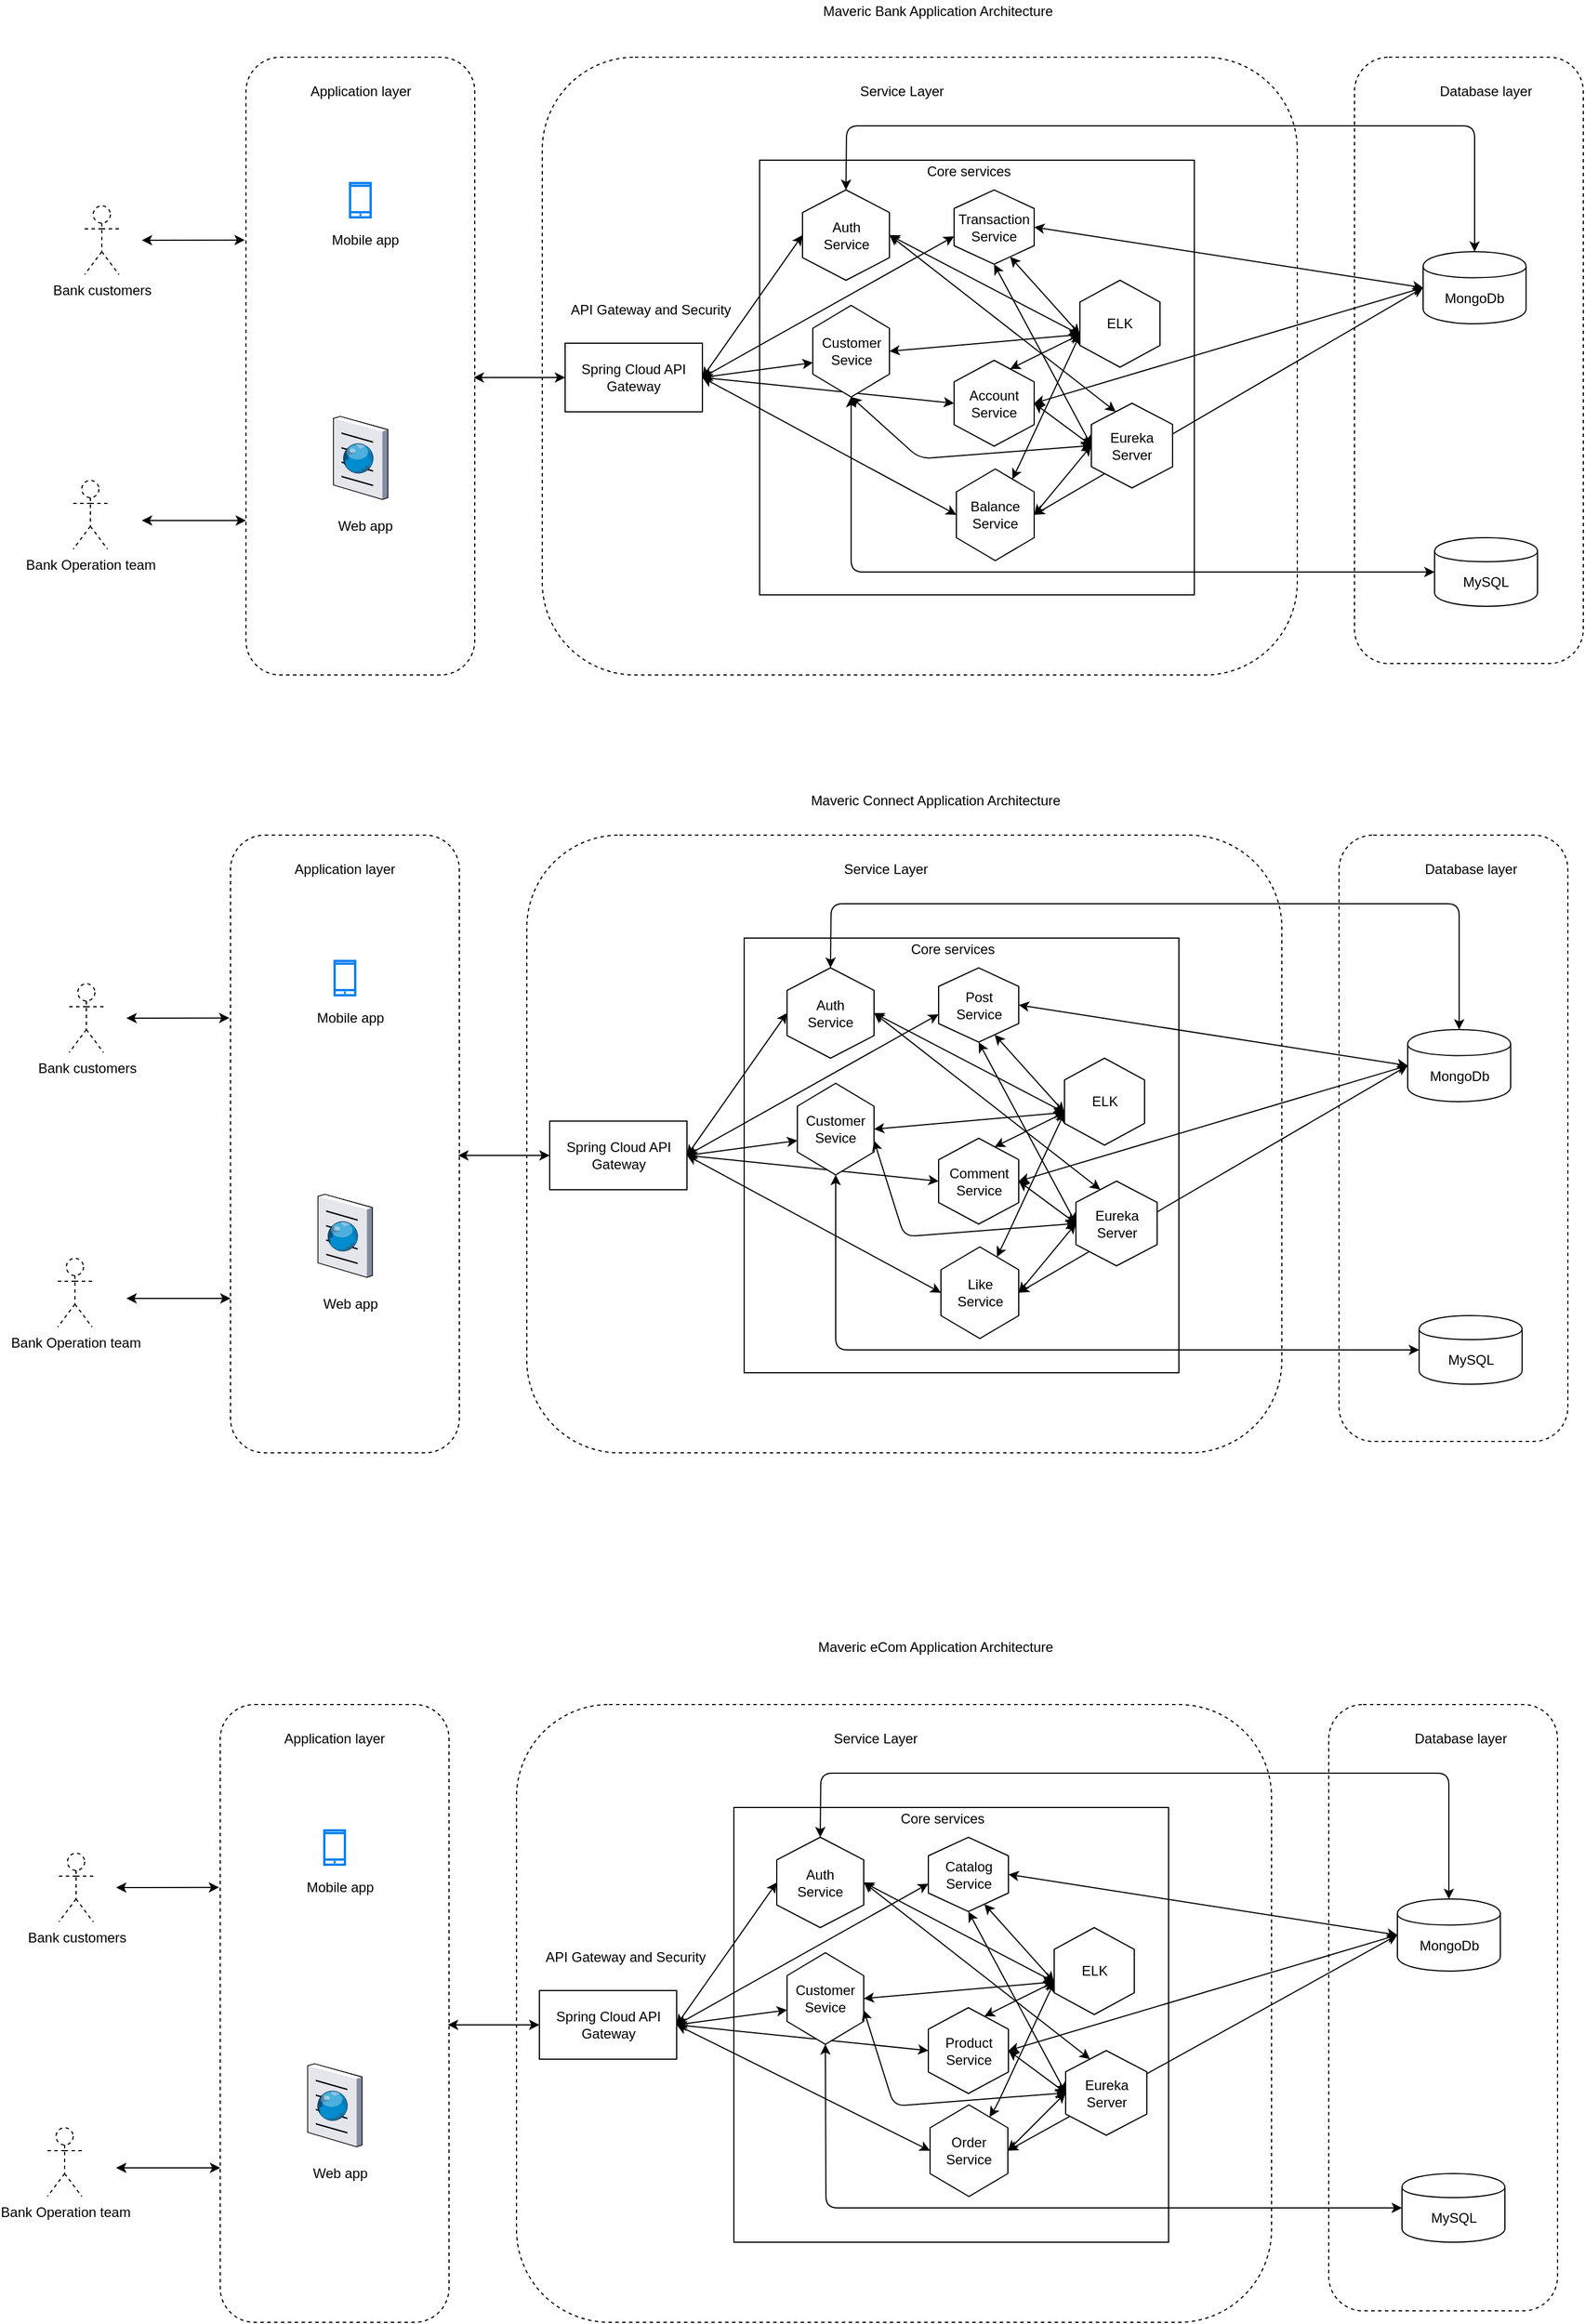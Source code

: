 <mxfile version="12.2.2" type="device" pages="3"><diagram id="SGbQfDpjqJLJii8LUnX6" name="HighLevelArchitectureDig"><mxGraphModel dx="2302" dy="1127" grid="1" gridSize="10" guides="1" tooltips="1" connect="1" arrows="1" fold="1" page="1" pageScale="1" pageWidth="827" pageHeight="1169" math="0" shadow="0"><root><mxCell id="0"/><mxCell id="1" parent="0"/><mxCell id="STQN0dyI9RtwuCe9qwIC-1" value="" style="rounded=1;whiteSpace=wrap;html=1;dashed=1;" vertex="1" parent="1"><mxGeometry x="-219" y="60" width="200" height="540" as="geometry"/></mxCell><mxCell id="STQN0dyI9RtwuCe9qwIC-2" value="" style="rounded=1;whiteSpace=wrap;html=1;dashed=1;" vertex="1" parent="1"><mxGeometry x="750" y="60" width="200" height="530" as="geometry"/></mxCell><mxCell id="STQN0dyI9RtwuCe9qwIC-4" value="" style="rounded=1;whiteSpace=wrap;html=1;dashed=1;" vertex="1" parent="1"><mxGeometry x="40" y="60" width="660" height="540" as="geometry"/></mxCell><mxCell id="STQN0dyI9RtwuCe9qwIC-5" value="Spring Cloud API Gateway" style="rounded=0;whiteSpace=wrap;html=1;" vertex="1" parent="1"><mxGeometry x="60" y="310" width="120" height="60" as="geometry"/></mxCell><mxCell id="STQN0dyI9RtwuCe9qwIC-8" value="" style="endArrow=classic;startArrow=classic;html=1;entryX=0;entryY=0.5;entryDx=0;entryDy=0;" edge="1" parent="1" target="STQN0dyI9RtwuCe9qwIC-5"><mxGeometry width="50" height="50" relative="1" as="geometry"><mxPoint x="-20" y="340" as="sourcePoint"/><mxPoint x="50" y="350" as="targetPoint"/></mxGeometry></mxCell><mxCell id="STQN0dyI9RtwuCe9qwIC-9" value="" style="html=1;verticalLabelPosition=bottom;align=center;labelBackgroundColor=#ffffff;verticalAlign=top;strokeWidth=2;strokeColor=#0080F0;fillColor=#ffffff;shadow=0;dashed=0;shape=mxgraph.ios7.icons.smartphone;" vertex="1" parent="1"><mxGeometry x="-128" y="170" width="18" height="30" as="geometry"/></mxCell><mxCell id="STQN0dyI9RtwuCe9qwIC-10" value="" style="verticalLabelPosition=bottom;aspect=fixed;html=1;verticalAlign=top;strokeColor=none;align=center;outlineConnect=0;shape=mxgraph.citrix.browser;" vertex="1" parent="1"><mxGeometry x="-142.5" y="374" width="47.5" height="72.5" as="geometry"/></mxCell><mxCell id="STQN0dyI9RtwuCe9qwIC-12" value="MySQL" style="shape=cylinder;whiteSpace=wrap;html=1;boundedLbl=1;backgroundOutline=1;" vertex="1" parent="1"><mxGeometry x="820" y="480" width="90" height="60" as="geometry"/></mxCell><mxCell id="STQN0dyI9RtwuCe9qwIC-15" value="MongoDb" style="shape=cylinder;whiteSpace=wrap;html=1;boundedLbl=1;backgroundOutline=1;" vertex="1" parent="1"><mxGeometry x="810" y="230" width="90" height="63" as="geometry"/></mxCell><mxCell id="STQN0dyI9RtwuCe9qwIC-20" value="API Gateway and Security" style="text;html=1;strokeColor=none;fillColor=none;align=center;verticalAlign=middle;whiteSpace=wrap;rounded=0;dashed=1;" vertex="1" parent="1"><mxGeometry x="60" y="271" width="150" height="20" as="geometry"/></mxCell><mxCell id="STQN0dyI9RtwuCe9qwIC-21" value="Service Layer" style="text;html=1;strokeColor=none;fillColor=none;align=center;verticalAlign=middle;whiteSpace=wrap;rounded=0;dashed=1;" vertex="1" parent="1"><mxGeometry x="295.5" y="80" width="117" height="20" as="geometry"/></mxCell><mxCell id="STQN0dyI9RtwuCe9qwIC-22" value="" style="whiteSpace=wrap;html=1;aspect=fixed;" vertex="1" parent="1"><mxGeometry x="230" y="150" width="380" height="380" as="geometry"/></mxCell><mxCell id="STQN0dyI9RtwuCe9qwIC-24" value="Account&lt;br&gt;Service" style="shape=hexagon;perimeter=hexagonPerimeter2;whiteSpace=wrap;html=1;direction=south;" vertex="1" parent="1"><mxGeometry x="400" y="325" width="70" height="75" as="geometry"/></mxCell><mxCell id="STQN0dyI9RtwuCe9qwIC-26" value="Transaction&lt;br&gt;Service" style="shape=hexagon;perimeter=hexagonPerimeter2;whiteSpace=wrap;html=1;direction=south;" vertex="1" parent="1"><mxGeometry x="400" y="176" width="70" height="65" as="geometry"/></mxCell><mxCell id="STQN0dyI9RtwuCe9qwIC-28" value="Database layer" style="text;html=1;strokeColor=none;fillColor=none;align=center;verticalAlign=middle;whiteSpace=wrap;rounded=0;dashed=1;" vertex="1" parent="1"><mxGeometry x="820" y="80" width="90" height="20" as="geometry"/></mxCell><mxCell id="STQN0dyI9RtwuCe9qwIC-29" value="Mobile app" style="text;html=1;strokeColor=none;fillColor=none;align=center;verticalAlign=middle;whiteSpace=wrap;rounded=0;dashed=1;" vertex="1" parent="1"><mxGeometry x="-150" y="210" width="71" height="20" as="geometry"/></mxCell><mxCell id="STQN0dyI9RtwuCe9qwIC-30" value="Web app" style="text;html=1;strokeColor=none;fillColor=none;align=center;verticalAlign=middle;whiteSpace=wrap;rounded=0;dashed=1;" vertex="1" parent="1"><mxGeometry x="-150" y="460" width="71" height="20" as="geometry"/></mxCell><mxCell id="STQN0dyI9RtwuCe9qwIC-31" value="Application layer" style="text;html=1;strokeColor=none;fillColor=none;align=center;verticalAlign=middle;whiteSpace=wrap;rounded=0;dashed=1;" vertex="1" parent="1"><mxGeometry x="-168.5" y="80" width="99" height="20" as="geometry"/></mxCell><mxCell id="STQN0dyI9RtwuCe9qwIC-32" value="Bank customers" style="shape=umlActor;verticalLabelPosition=bottom;labelBackgroundColor=#ffffff;verticalAlign=top;html=1;outlineConnect=0;dashed=1;" vertex="1" parent="1"><mxGeometry x="-360" y="190" width="30" height="60" as="geometry"/></mxCell><mxCell id="STQN0dyI9RtwuCe9qwIC-33" value="Bank Operation team" style="shape=umlActor;verticalLabelPosition=bottom;labelBackgroundColor=#ffffff;verticalAlign=top;html=1;outlineConnect=0;dashed=1;" vertex="1" parent="1"><mxGeometry x="-370" y="430" width="30" height="60" as="geometry"/></mxCell><mxCell id="STQN0dyI9RtwuCe9qwIC-34" value="" style="endArrow=classic;startArrow=classic;html=1;entryX=-0.005;entryY=0.296;entryDx=0;entryDy=0;entryPerimeter=0;" edge="1" parent="1" target="STQN0dyI9RtwuCe9qwIC-1"><mxGeometry width="50" height="50" relative="1" as="geometry"><mxPoint x="-310" y="220" as="sourcePoint"/><mxPoint x="-240" y="220" as="targetPoint"/></mxGeometry></mxCell><mxCell id="STQN0dyI9RtwuCe9qwIC-35" value="" style="endArrow=classic;startArrow=classic;html=1;entryX=0;entryY=0.75;entryDx=0;entryDy=0;" edge="1" parent="1" target="STQN0dyI9RtwuCe9qwIC-1"><mxGeometry width="50" height="50" relative="1" as="geometry"><mxPoint x="-310" y="465" as="sourcePoint"/><mxPoint x="-240" y="400" as="targetPoint"/></mxGeometry></mxCell><mxCell id="STQN0dyI9RtwuCe9qwIC-36" value="ELK" style="shape=hexagon;perimeter=hexagonPerimeter2;whiteSpace=wrap;html=1;direction=south;" vertex="1" parent="1"><mxGeometry x="510" y="255" width="70" height="76" as="geometry"/></mxCell><mxCell id="STQN0dyI9RtwuCe9qwIC-38" value="" style="endArrow=classic;startArrow=classic;html=1;exitX=1;exitY=0.5;exitDx=0;exitDy=0;entryX=0.625;entryY=1;entryDx=0;entryDy=0;" edge="1" parent="1" source="STQN0dyI9RtwuCe9qwIC-5" target="STQN0dyI9RtwuCe9qwIC-23"><mxGeometry width="50" height="50" relative="1" as="geometry"><mxPoint x="290" y="430" as="sourcePoint"/><mxPoint x="340" y="380" as="targetPoint"/></mxGeometry></mxCell><mxCell id="STQN0dyI9RtwuCe9qwIC-39" value="" style="endArrow=classic;startArrow=classic;html=1;exitX=1;exitY=0.5;exitDx=0;exitDy=0;entryX=0.625;entryY=1;entryDx=0;entryDy=0;" edge="1" parent="1" source="STQN0dyI9RtwuCe9qwIC-5" target="STQN0dyI9RtwuCe9qwIC-26"><mxGeometry width="50" height="50" relative="1" as="geometry"><mxPoint x="430" y="290" as="sourcePoint"/><mxPoint x="480" y="240" as="targetPoint"/></mxGeometry></mxCell><mxCell id="STQN0dyI9RtwuCe9qwIC-37" value="Auth&lt;br&gt;Service" style="shape=hexagon;perimeter=hexagonPerimeter2;whiteSpace=wrap;html=1;direction=south;" vertex="1" parent="1"><mxGeometry x="267.5" y="176" width="76" height="79" as="geometry"/></mxCell><mxCell id="STQN0dyI9RtwuCe9qwIC-11" value="" style="endArrow=classic;startArrow=classic;html=1;exitX=1;exitY=0.5;exitDx=0;exitDy=0;entryX=0.5;entryY=1;entryDx=0;entryDy=0;" edge="1" parent="1" source="STQN0dyI9RtwuCe9qwIC-5" target="STQN0dyI9RtwuCe9qwIC-37"><mxGeometry width="50" height="50" relative="1" as="geometry"><mxPoint x="220" y="500" as="sourcePoint"/><mxPoint x="318" y="340" as="targetPoint"/></mxGeometry></mxCell><mxCell id="STQN0dyI9RtwuCe9qwIC-40" value="" style="endArrow=classic;startArrow=classic;html=1;entryX=0.5;entryY=1;entryDx=0;entryDy=0;exitX=1;exitY=0.5;exitDx=0;exitDy=0;" edge="1" parent="1" source="STQN0dyI9RtwuCe9qwIC-5" target="STQN0dyI9RtwuCe9qwIC-25"><mxGeometry width="50" height="50" relative="1" as="geometry"><mxPoint x="190" y="340" as="sourcePoint"/><mxPoint x="400" y="410" as="targetPoint"/></mxGeometry></mxCell><mxCell id="STQN0dyI9RtwuCe9qwIC-42" value="" style="endArrow=classic;startArrow=classic;html=1;exitX=1;exitY=0.5;exitDx=0;exitDy=0;entryX=0.5;entryY=1;entryDx=0;entryDy=0;" edge="1" parent="1" source="STQN0dyI9RtwuCe9qwIC-5" target="STQN0dyI9RtwuCe9qwIC-24"><mxGeometry width="50" height="50" relative="1" as="geometry"><mxPoint x="200" y="370" as="sourcePoint"/><mxPoint x="250" y="320" as="targetPoint"/></mxGeometry></mxCell><mxCell id="STQN0dyI9RtwuCe9qwIC-23" value="Customer&lt;br&gt;Sevice" style="shape=hexagon;perimeter=hexagonPerimeter2;whiteSpace=wrap;html=1;direction=south;" vertex="1" parent="1"><mxGeometry x="276.5" y="277" width="67" height="80" as="geometry"/></mxCell><mxCell id="STQN0dyI9RtwuCe9qwIC-45" value="" style="endArrow=classic;startArrow=classic;html=1;exitX=0.625;exitY=1;exitDx=0;exitDy=0;entryX=1;entryY=0.25;entryDx=0;entryDy=0;" edge="1" parent="1" source="STQN0dyI9RtwuCe9qwIC-36" target="STQN0dyI9RtwuCe9qwIC-26"><mxGeometry width="50" height="50" relative="1" as="geometry"><mxPoint x="390" y="300" as="sourcePoint"/><mxPoint x="440" y="250" as="targetPoint"/></mxGeometry></mxCell><mxCell id="STQN0dyI9RtwuCe9qwIC-46" value="" style="endArrow=classic;startArrow=classic;html=1;exitX=0;exitY=0.25;exitDx=0;exitDy=0;entryX=0.625;entryY=1;entryDx=0;entryDy=0;" edge="1" parent="1" source="STQN0dyI9RtwuCe9qwIC-24" target="STQN0dyI9RtwuCe9qwIC-36"><mxGeometry width="50" height="50" relative="1" as="geometry"><mxPoint x="560" y="390" as="sourcePoint"/><mxPoint x="610" y="340" as="targetPoint"/></mxGeometry></mxCell><mxCell id="STQN0dyI9RtwuCe9qwIC-47" value="" style="endArrow=classic;startArrow=classic;html=1;exitX=0.5;exitY=0;exitDx=0;exitDy=0;entryX=0.625;entryY=1;entryDx=0;entryDy=0;" edge="1" parent="1" source="STQN0dyI9RtwuCe9qwIC-37" target="STQN0dyI9RtwuCe9qwIC-36"><mxGeometry width="50" height="50" relative="1" as="geometry"><mxPoint x="340" y="360" as="sourcePoint"/><mxPoint x="390" y="310" as="targetPoint"/></mxGeometry></mxCell><mxCell id="STQN0dyI9RtwuCe9qwIC-48" value="" style="endArrow=classic;startArrow=classic;html=1;entryX=0.625;entryY=1;entryDx=0;entryDy=0;" edge="1" parent="1" source="STQN0dyI9RtwuCe9qwIC-25" target="STQN0dyI9RtwuCe9qwIC-36"><mxGeometry width="50" height="50" relative="1" as="geometry"><mxPoint x="470" y="440" as="sourcePoint"/><mxPoint x="540" y="330" as="targetPoint"/><Array as="points"><mxPoint x="460" y="410"/></Array></mxGeometry></mxCell><mxCell id="STQN0dyI9RtwuCe9qwIC-49" value="" style="endArrow=classic;startArrow=classic;html=1;exitX=0.5;exitY=0;exitDx=0;exitDy=0;entryX=0.625;entryY=1;entryDx=0;entryDy=0;" edge="1" parent="1" source="STQN0dyI9RtwuCe9qwIC-23" target="STQN0dyI9RtwuCe9qwIC-36"><mxGeometry width="50" height="50" relative="1" as="geometry"><mxPoint x="440" y="330" as="sourcePoint"/><mxPoint x="490" y="280" as="targetPoint"/></mxGeometry></mxCell><mxCell id="STQN0dyI9RtwuCe9qwIC-50" value="" style="endArrow=classic;startArrow=classic;html=1;exitX=0.5;exitY=0;exitDx=0;exitDy=0;entryX=0.5;entryY=1;entryDx=0;entryDy=0;" edge="1" parent="1" source="STQN0dyI9RtwuCe9qwIC-24" target="STQN0dyI9RtwuCe9qwIC-27"><mxGeometry width="50" height="50" relative="1" as="geometry"><mxPoint x="490" y="400" as="sourcePoint"/><mxPoint x="540" y="350" as="targetPoint"/></mxGeometry></mxCell><mxCell id="STQN0dyI9RtwuCe9qwIC-51" value="" style="endArrow=classic;startArrow=classic;html=1;exitX=1;exitY=0.5;exitDx=0;exitDy=0;entryX=0.5;entryY=1;entryDx=0;entryDy=0;" edge="1" parent="1" source="STQN0dyI9RtwuCe9qwIC-26" target="STQN0dyI9RtwuCe9qwIC-27"><mxGeometry width="50" height="50" relative="1" as="geometry"><mxPoint x="410" y="330" as="sourcePoint"/><mxPoint x="460" y="280" as="targetPoint"/></mxGeometry></mxCell><mxCell id="STQN0dyI9RtwuCe9qwIC-52" value="" style="endArrow=classic;startArrow=classic;html=1;exitX=0.5;exitY=0;exitDx=0;exitDy=0;entryX=0.5;entryY=1;entryDx=0;entryDy=0;" edge="1" parent="1" source="STQN0dyI9RtwuCe9qwIC-25" target="STQN0dyI9RtwuCe9qwIC-27"><mxGeometry width="50" height="50" relative="1" as="geometry"><mxPoint x="460" y="510" as="sourcePoint"/><mxPoint x="510" y="460" as="targetPoint"/></mxGeometry></mxCell><mxCell id="STQN0dyI9RtwuCe9qwIC-53" value="" style="endArrow=classic;startArrow=classic;html=1;entryX=1;entryY=0.5;entryDx=0;entryDy=0;exitX=0.5;exitY=1;exitDx=0;exitDy=0;" edge="1" parent="1" source="STQN0dyI9RtwuCe9qwIC-27" target="STQN0dyI9RtwuCe9qwIC-23"><mxGeometry width="50" height="50" relative="1" as="geometry"><mxPoint x="430" y="530" as="sourcePoint"/><mxPoint x="480" y="480" as="targetPoint"/><Array as="points"><mxPoint x="370" y="411"/></Array></mxGeometry></mxCell><mxCell id="STQN0dyI9RtwuCe9qwIC-54" value="" style="endArrow=classic;startArrow=classic;html=1;exitX=0.5;exitY=0;exitDx=0;exitDy=0;entryX=0;entryY=0.75;entryDx=0;entryDy=0;" edge="1" parent="1" source="STQN0dyI9RtwuCe9qwIC-37" target="STQN0dyI9RtwuCe9qwIC-27"><mxGeometry width="50" height="50" relative="1" as="geometry"><mxPoint x="410" y="300" as="sourcePoint"/><mxPoint x="460" y="250" as="targetPoint"/></mxGeometry></mxCell><mxCell id="STQN0dyI9RtwuCe9qwIC-55" value="" style="endArrow=classic;startArrow=classic;html=1;entryX=1;entryY=0.5;entryDx=0;entryDy=0;exitX=0;exitY=0.5;exitDx=0;exitDy=0;" edge="1" parent="1" source="STQN0dyI9RtwuCe9qwIC-12" target="STQN0dyI9RtwuCe9qwIC-23"><mxGeometry width="50" height="50" relative="1" as="geometry"><mxPoint x="270" y="410" as="sourcePoint"/><mxPoint x="320" y="360" as="targetPoint"/><Array as="points"><mxPoint x="310" y="510"/></Array></mxGeometry></mxCell><mxCell id="STQN0dyI9RtwuCe9qwIC-25" value="Balance&lt;br&gt;Service" style="shape=hexagon;perimeter=hexagonPerimeter2;whiteSpace=wrap;html=1;direction=south;" vertex="1" parent="1"><mxGeometry x="402" y="420" width="68" height="80" as="geometry"/></mxCell><mxCell id="STQN0dyI9RtwuCe9qwIC-56" value="" style="endArrow=classic;startArrow=classic;html=1;exitX=0.5;exitY=0;exitDx=0;exitDy=0;entryX=0;entryY=0.5;entryDx=0;entryDy=0;" edge="1" parent="1" source="STQN0dyI9RtwuCe9qwIC-26" target="STQN0dyI9RtwuCe9qwIC-15"><mxGeometry width="50" height="50" relative="1" as="geometry"><mxPoint x="660" y="280" as="sourcePoint"/><mxPoint x="710" y="230" as="targetPoint"/></mxGeometry></mxCell><mxCell id="STQN0dyI9RtwuCe9qwIC-57" value="" style="endArrow=classic;startArrow=classic;html=1;exitX=0;exitY=0.5;exitDx=0;exitDy=0;entryX=0.5;entryY=0;entryDx=0;entryDy=0;" edge="1" parent="1" source="STQN0dyI9RtwuCe9qwIC-37" target="STQN0dyI9RtwuCe9qwIC-15"><mxGeometry width="50" height="50" relative="1" as="geometry"><mxPoint x="280" y="180" as="sourcePoint"/><mxPoint x="330" y="130" as="targetPoint"/><Array as="points"><mxPoint x="306" y="120"/><mxPoint x="855" y="120"/></Array></mxGeometry></mxCell><mxCell id="STQN0dyI9RtwuCe9qwIC-58" value="" style="endArrow=classic;startArrow=classic;html=1;exitX=0.5;exitY=0;exitDx=0;exitDy=0;entryX=0;entryY=0.5;entryDx=0;entryDy=0;" edge="1" parent="1" source="STQN0dyI9RtwuCe9qwIC-24" target="STQN0dyI9RtwuCe9qwIC-15"><mxGeometry width="50" height="50" relative="1" as="geometry"><mxPoint x="480" y="390" as="sourcePoint"/><mxPoint x="530" y="340" as="targetPoint"/></mxGeometry></mxCell><mxCell id="STQN0dyI9RtwuCe9qwIC-59" value="" style="endArrow=classic;startArrow=classic;html=1;exitX=0.5;exitY=0;exitDx=0;exitDy=0;entryX=0;entryY=0.5;entryDx=0;entryDy=0;" edge="1" parent="1" source="STQN0dyI9RtwuCe9qwIC-25" target="STQN0dyI9RtwuCe9qwIC-15"><mxGeometry width="50" height="50" relative="1" as="geometry"><mxPoint x="590" y="370" as="sourcePoint"/><mxPoint x="640" y="320" as="targetPoint"/><Array as="points"/></mxGeometry></mxCell><mxCell id="STQN0dyI9RtwuCe9qwIC-27" value="Eureka&lt;br&gt;Server" style="shape=hexagon;perimeter=hexagonPerimeter2;whiteSpace=wrap;html=1;direction=south;" vertex="1" parent="1"><mxGeometry x="520" y="362.5" width="71" height="74" as="geometry"/></mxCell><mxCell id="STQN0dyI9RtwuCe9qwIC-60" value="Core services" style="text;html=1;strokeColor=none;fillColor=none;align=center;verticalAlign=middle;whiteSpace=wrap;rounded=0;dashed=1;" vertex="1" parent="1"><mxGeometry x="337.5" y="150" width="150" height="20" as="geometry"/></mxCell><mxCell id="W4tvgqLln06RRW5AjgV4-1" value="" style="rounded=1;whiteSpace=wrap;html=1;dashed=1;" vertex="1" parent="1"><mxGeometry x="-232.5" y="740" width="200" height="540" as="geometry"/></mxCell><mxCell id="W4tvgqLln06RRW5AjgV4-2" value="" style="rounded=1;whiteSpace=wrap;html=1;dashed=1;" vertex="1" parent="1"><mxGeometry x="736.5" y="740" width="200" height="530" as="geometry"/></mxCell><mxCell id="W4tvgqLln06RRW5AjgV4-3" value="" style="rounded=1;whiteSpace=wrap;html=1;dashed=1;" vertex="1" parent="1"><mxGeometry x="26.5" y="740" width="660" height="540" as="geometry"/></mxCell><mxCell id="W4tvgqLln06RRW5AjgV4-4" value="Spring Cloud API Gateway" style="rounded=0;whiteSpace=wrap;html=1;" vertex="1" parent="1"><mxGeometry x="46.5" y="990" width="120" height="60" as="geometry"/></mxCell><mxCell id="W4tvgqLln06RRW5AjgV4-5" value="" style="endArrow=classic;startArrow=classic;html=1;entryX=0;entryY=0.5;entryDx=0;entryDy=0;" edge="1" parent="1" target="W4tvgqLln06RRW5AjgV4-4"><mxGeometry width="50" height="50" relative="1" as="geometry"><mxPoint x="-33.5" y="1020" as="sourcePoint"/><mxPoint x="36.5" y="1030" as="targetPoint"/></mxGeometry></mxCell><mxCell id="W4tvgqLln06RRW5AjgV4-6" value="" style="html=1;verticalLabelPosition=bottom;align=center;labelBackgroundColor=#ffffff;verticalAlign=top;strokeWidth=2;strokeColor=#0080F0;fillColor=#ffffff;shadow=0;dashed=0;shape=mxgraph.ios7.icons.smartphone;" vertex="1" parent="1"><mxGeometry x="-141.5" y="850" width="18" height="30" as="geometry"/></mxCell><mxCell id="W4tvgqLln06RRW5AjgV4-7" value="" style="verticalLabelPosition=bottom;aspect=fixed;html=1;verticalAlign=top;strokeColor=none;align=center;outlineConnect=0;shape=mxgraph.citrix.browser;" vertex="1" parent="1"><mxGeometry x="-156" y="1054" width="47.5" height="72.5" as="geometry"/></mxCell><mxCell id="W4tvgqLln06RRW5AjgV4-8" value="MySQL" style="shape=cylinder;whiteSpace=wrap;html=1;boundedLbl=1;backgroundOutline=1;" vertex="1" parent="1"><mxGeometry x="806.5" y="1160" width="90" height="60" as="geometry"/></mxCell><mxCell id="W4tvgqLln06RRW5AjgV4-9" value="MongoDb" style="shape=cylinder;whiteSpace=wrap;html=1;boundedLbl=1;backgroundOutline=1;" vertex="1" parent="1"><mxGeometry x="796.5" y="910" width="90" height="63" as="geometry"/></mxCell><mxCell id="W4tvgqLln06RRW5AjgV4-11" value="Service Layer" style="text;html=1;strokeColor=none;fillColor=none;align=center;verticalAlign=middle;whiteSpace=wrap;rounded=0;dashed=1;" vertex="1" parent="1"><mxGeometry x="282" y="760" width="117" height="20" as="geometry"/></mxCell><mxCell id="W4tvgqLln06RRW5AjgV4-12" value="" style="whiteSpace=wrap;html=1;aspect=fixed;" vertex="1" parent="1"><mxGeometry x="216.5" y="830" width="380" height="380" as="geometry"/></mxCell><mxCell id="W4tvgqLln06RRW5AjgV4-13" value="Comment&lt;br&gt;Service" style="shape=hexagon;perimeter=hexagonPerimeter2;whiteSpace=wrap;html=1;direction=south;" vertex="1" parent="1"><mxGeometry x="386.5" y="1005" width="70" height="75" as="geometry"/></mxCell><mxCell id="W4tvgqLln06RRW5AjgV4-14" value="Post&lt;br&gt;Service" style="shape=hexagon;perimeter=hexagonPerimeter2;whiteSpace=wrap;html=1;direction=south;" vertex="1" parent="1"><mxGeometry x="386.5" y="856" width="70" height="65" as="geometry"/></mxCell><mxCell id="W4tvgqLln06RRW5AjgV4-15" value="Database layer" style="text;html=1;strokeColor=none;fillColor=none;align=center;verticalAlign=middle;whiteSpace=wrap;rounded=0;dashed=1;" vertex="1" parent="1"><mxGeometry x="806.5" y="760" width="90" height="20" as="geometry"/></mxCell><mxCell id="W4tvgqLln06RRW5AjgV4-16" value="Mobile app" style="text;html=1;strokeColor=none;fillColor=none;align=center;verticalAlign=middle;whiteSpace=wrap;rounded=0;dashed=1;" vertex="1" parent="1"><mxGeometry x="-163.5" y="890" width="71" height="20" as="geometry"/></mxCell><mxCell id="W4tvgqLln06RRW5AjgV4-17" value="Web app" style="text;html=1;strokeColor=none;fillColor=none;align=center;verticalAlign=middle;whiteSpace=wrap;rounded=0;dashed=1;" vertex="1" parent="1"><mxGeometry x="-163.5" y="1140" width="71" height="20" as="geometry"/></mxCell><mxCell id="W4tvgqLln06RRW5AjgV4-18" value="Application layer" style="text;html=1;strokeColor=none;fillColor=none;align=center;verticalAlign=middle;whiteSpace=wrap;rounded=0;dashed=1;" vertex="1" parent="1"><mxGeometry x="-182" y="760" width="99" height="20" as="geometry"/></mxCell><mxCell id="W4tvgqLln06RRW5AjgV4-19" value="Bank customers" style="shape=umlActor;verticalLabelPosition=bottom;labelBackgroundColor=#ffffff;verticalAlign=top;html=1;outlineConnect=0;dashed=1;" vertex="1" parent="1"><mxGeometry x="-373.5" y="870" width="30" height="60" as="geometry"/></mxCell><mxCell id="W4tvgqLln06RRW5AjgV4-20" value="Bank Operation team" style="shape=umlActor;verticalLabelPosition=bottom;labelBackgroundColor=#ffffff;verticalAlign=top;html=1;outlineConnect=0;dashed=1;" vertex="1" parent="1"><mxGeometry x="-383.5" y="1110" width="30" height="60" as="geometry"/></mxCell><mxCell id="W4tvgqLln06RRW5AjgV4-21" value="" style="endArrow=classic;startArrow=classic;html=1;entryX=-0.005;entryY=0.296;entryDx=0;entryDy=0;entryPerimeter=0;" edge="1" parent="1" target="W4tvgqLln06RRW5AjgV4-1"><mxGeometry width="50" height="50" relative="1" as="geometry"><mxPoint x="-323.5" y="900" as="sourcePoint"/><mxPoint x="-253.5" y="900" as="targetPoint"/></mxGeometry></mxCell><mxCell id="W4tvgqLln06RRW5AjgV4-22" value="" style="endArrow=classic;startArrow=classic;html=1;entryX=0;entryY=0.75;entryDx=0;entryDy=0;" edge="1" parent="1" target="W4tvgqLln06RRW5AjgV4-1"><mxGeometry width="50" height="50" relative="1" as="geometry"><mxPoint x="-323.5" y="1145" as="sourcePoint"/><mxPoint x="-253.5" y="1080" as="targetPoint"/></mxGeometry></mxCell><mxCell id="W4tvgqLln06RRW5AjgV4-23" value="ELK" style="shape=hexagon;perimeter=hexagonPerimeter2;whiteSpace=wrap;html=1;direction=south;" vertex="1" parent="1"><mxGeometry x="496.5" y="935" width="70" height="76" as="geometry"/></mxCell><mxCell id="W4tvgqLln06RRW5AjgV4-24" value="" style="endArrow=classic;startArrow=classic;html=1;exitX=1;exitY=0.5;exitDx=0;exitDy=0;entryX=0.625;entryY=1;entryDx=0;entryDy=0;" edge="1" parent="1" source="W4tvgqLln06RRW5AjgV4-4" target="W4tvgqLln06RRW5AjgV4-30"><mxGeometry width="50" height="50" relative="1" as="geometry"><mxPoint x="276.5" y="1110" as="sourcePoint"/><mxPoint x="326.5" y="1060" as="targetPoint"/></mxGeometry></mxCell><mxCell id="W4tvgqLln06RRW5AjgV4-25" value="" style="endArrow=classic;startArrow=classic;html=1;exitX=1;exitY=0.5;exitDx=0;exitDy=0;entryX=0.625;entryY=1;entryDx=0;entryDy=0;" edge="1" parent="1" source="W4tvgqLln06RRW5AjgV4-4" target="W4tvgqLln06RRW5AjgV4-14"><mxGeometry width="50" height="50" relative="1" as="geometry"><mxPoint x="416.5" y="970" as="sourcePoint"/><mxPoint x="466.5" y="920" as="targetPoint"/></mxGeometry></mxCell><mxCell id="W4tvgqLln06RRW5AjgV4-26" value="Auth&lt;br&gt;Service" style="shape=hexagon;perimeter=hexagonPerimeter2;whiteSpace=wrap;html=1;direction=south;" vertex="1" parent="1"><mxGeometry x="254" y="856" width="76" height="79" as="geometry"/></mxCell><mxCell id="W4tvgqLln06RRW5AjgV4-27" value="" style="endArrow=classic;startArrow=classic;html=1;exitX=1;exitY=0.5;exitDx=0;exitDy=0;entryX=0.5;entryY=1;entryDx=0;entryDy=0;" edge="1" parent="1" source="W4tvgqLln06RRW5AjgV4-4" target="W4tvgqLln06RRW5AjgV4-26"><mxGeometry width="50" height="50" relative="1" as="geometry"><mxPoint x="206.5" y="1180" as="sourcePoint"/><mxPoint x="304.5" y="1020" as="targetPoint"/></mxGeometry></mxCell><mxCell id="W4tvgqLln06RRW5AjgV4-28" value="" style="endArrow=classic;startArrow=classic;html=1;entryX=0.5;entryY=1;entryDx=0;entryDy=0;exitX=1;exitY=0.5;exitDx=0;exitDy=0;" edge="1" parent="1" source="W4tvgqLln06RRW5AjgV4-4" target="W4tvgqLln06RRW5AjgV4-42"><mxGeometry width="50" height="50" relative="1" as="geometry"><mxPoint x="176.5" y="1020" as="sourcePoint"/><mxPoint x="386.5" y="1090" as="targetPoint"/></mxGeometry></mxCell><mxCell id="W4tvgqLln06RRW5AjgV4-29" value="" style="endArrow=classic;startArrow=classic;html=1;exitX=1;exitY=0.5;exitDx=0;exitDy=0;entryX=0.5;entryY=1;entryDx=0;entryDy=0;" edge="1" parent="1" source="W4tvgqLln06RRW5AjgV4-4" target="W4tvgqLln06RRW5AjgV4-13"><mxGeometry width="50" height="50" relative="1" as="geometry"><mxPoint x="186.5" y="1050" as="sourcePoint"/><mxPoint x="236.5" y="1000" as="targetPoint"/></mxGeometry></mxCell><mxCell id="W4tvgqLln06RRW5AjgV4-30" value="Customer&lt;br&gt;Sevice" style="shape=hexagon;perimeter=hexagonPerimeter2;whiteSpace=wrap;html=1;direction=south;" vertex="1" parent="1"><mxGeometry x="263" y="957" width="67" height="80" as="geometry"/></mxCell><mxCell id="W4tvgqLln06RRW5AjgV4-31" value="" style="endArrow=classic;startArrow=classic;html=1;exitX=0.625;exitY=1;exitDx=0;exitDy=0;entryX=1;entryY=0.25;entryDx=0;entryDy=0;" edge="1" parent="1" source="W4tvgqLln06RRW5AjgV4-23" target="W4tvgqLln06RRW5AjgV4-14"><mxGeometry width="50" height="50" relative="1" as="geometry"><mxPoint x="376.5" y="980" as="sourcePoint"/><mxPoint x="426.5" y="930" as="targetPoint"/></mxGeometry></mxCell><mxCell id="W4tvgqLln06RRW5AjgV4-32" value="" style="endArrow=classic;startArrow=classic;html=1;exitX=0;exitY=0.25;exitDx=0;exitDy=0;entryX=0.625;entryY=1;entryDx=0;entryDy=0;" edge="1" parent="1" source="W4tvgqLln06RRW5AjgV4-13" target="W4tvgqLln06RRW5AjgV4-23"><mxGeometry width="50" height="50" relative="1" as="geometry"><mxPoint x="546.5" y="1070" as="sourcePoint"/><mxPoint x="596.5" y="1020" as="targetPoint"/></mxGeometry></mxCell><mxCell id="W4tvgqLln06RRW5AjgV4-33" value="" style="endArrow=classic;startArrow=classic;html=1;exitX=0.5;exitY=0;exitDx=0;exitDy=0;entryX=0.625;entryY=1;entryDx=0;entryDy=0;" edge="1" parent="1" source="W4tvgqLln06RRW5AjgV4-26" target="W4tvgqLln06RRW5AjgV4-23"><mxGeometry width="50" height="50" relative="1" as="geometry"><mxPoint x="326.5" y="1040" as="sourcePoint"/><mxPoint x="376.5" y="990" as="targetPoint"/></mxGeometry></mxCell><mxCell id="W4tvgqLln06RRW5AjgV4-34" value="" style="endArrow=classic;startArrow=classic;html=1;entryX=0.625;entryY=1;entryDx=0;entryDy=0;" edge="1" parent="1" source="W4tvgqLln06RRW5AjgV4-42" target="W4tvgqLln06RRW5AjgV4-23"><mxGeometry width="50" height="50" relative="1" as="geometry"><mxPoint x="456.5" y="1120" as="sourcePoint"/><mxPoint x="526.5" y="1010" as="targetPoint"/><Array as="points"><mxPoint x="446.5" y="1090"/></Array></mxGeometry></mxCell><mxCell id="W4tvgqLln06RRW5AjgV4-35" value="" style="endArrow=classic;startArrow=classic;html=1;exitX=0.5;exitY=0;exitDx=0;exitDy=0;entryX=0.625;entryY=1;entryDx=0;entryDy=0;" edge="1" parent="1" source="W4tvgqLln06RRW5AjgV4-30" target="W4tvgqLln06RRW5AjgV4-23"><mxGeometry width="50" height="50" relative="1" as="geometry"><mxPoint x="426.5" y="1010" as="sourcePoint"/><mxPoint x="476.5" y="960" as="targetPoint"/></mxGeometry></mxCell><mxCell id="W4tvgqLln06RRW5AjgV4-36" value="" style="endArrow=classic;startArrow=classic;html=1;exitX=0.5;exitY=0;exitDx=0;exitDy=0;entryX=0.5;entryY=1;entryDx=0;entryDy=0;" edge="1" parent="1" source="W4tvgqLln06RRW5AjgV4-13" target="W4tvgqLln06RRW5AjgV4-47"><mxGeometry width="50" height="50" relative="1" as="geometry"><mxPoint x="476.5" y="1080" as="sourcePoint"/><mxPoint x="526.5" y="1030" as="targetPoint"/></mxGeometry></mxCell><mxCell id="W4tvgqLln06RRW5AjgV4-37" value="" style="endArrow=classic;startArrow=classic;html=1;exitX=1;exitY=0.5;exitDx=0;exitDy=0;entryX=0.5;entryY=1;entryDx=0;entryDy=0;" edge="1" parent="1" source="W4tvgqLln06RRW5AjgV4-14" target="W4tvgqLln06RRW5AjgV4-47"><mxGeometry width="50" height="50" relative="1" as="geometry"><mxPoint x="396.5" y="1010" as="sourcePoint"/><mxPoint x="446.5" y="960" as="targetPoint"/></mxGeometry></mxCell><mxCell id="W4tvgqLln06RRW5AjgV4-38" value="" style="endArrow=classic;startArrow=classic;html=1;exitX=0.5;exitY=0;exitDx=0;exitDy=0;entryX=0.5;entryY=1;entryDx=0;entryDy=0;" edge="1" parent="1" source="W4tvgqLln06RRW5AjgV4-42" target="W4tvgqLln06RRW5AjgV4-47"><mxGeometry width="50" height="50" relative="1" as="geometry"><mxPoint x="446.5" y="1190" as="sourcePoint"/><mxPoint x="496.5" y="1140" as="targetPoint"/></mxGeometry></mxCell><mxCell id="W4tvgqLln06RRW5AjgV4-39" value="" style="endArrow=classic;startArrow=classic;html=1;entryX=0.625;entryY=0;entryDx=0;entryDy=0;exitX=0.5;exitY=1;exitDx=0;exitDy=0;" edge="1" parent="1" source="W4tvgqLln06RRW5AjgV4-47" target="W4tvgqLln06RRW5AjgV4-30"><mxGeometry width="50" height="50" relative="1" as="geometry"><mxPoint x="416.5" y="1210" as="sourcePoint"/><mxPoint x="466.5" y="1160" as="targetPoint"/><Array as="points"><mxPoint x="356.5" y="1091"/></Array></mxGeometry></mxCell><mxCell id="W4tvgqLln06RRW5AjgV4-40" value="" style="endArrow=classic;startArrow=classic;html=1;exitX=0.5;exitY=0;exitDx=0;exitDy=0;entryX=0;entryY=0.75;entryDx=0;entryDy=0;" edge="1" parent="1" source="W4tvgqLln06RRW5AjgV4-26" target="W4tvgqLln06RRW5AjgV4-47"><mxGeometry width="50" height="50" relative="1" as="geometry"><mxPoint x="396.5" y="980" as="sourcePoint"/><mxPoint x="446.5" y="930" as="targetPoint"/></mxGeometry></mxCell><mxCell id="W4tvgqLln06RRW5AjgV4-41" value="" style="endArrow=classic;startArrow=classic;html=1;entryX=1;entryY=0.5;entryDx=0;entryDy=0;exitX=0;exitY=0.5;exitDx=0;exitDy=0;" edge="1" parent="1" source="W4tvgqLln06RRW5AjgV4-8" target="W4tvgqLln06RRW5AjgV4-30"><mxGeometry width="50" height="50" relative="1" as="geometry"><mxPoint x="256.5" y="1090" as="sourcePoint"/><mxPoint x="306.5" y="1040" as="targetPoint"/><Array as="points"><mxPoint x="296.5" y="1190"/></Array></mxGeometry></mxCell><mxCell id="W4tvgqLln06RRW5AjgV4-42" value="Like&lt;br&gt;Service" style="shape=hexagon;perimeter=hexagonPerimeter2;whiteSpace=wrap;html=1;direction=south;" vertex="1" parent="1"><mxGeometry x="388.5" y="1100" width="68" height="80" as="geometry"/></mxCell><mxCell id="W4tvgqLln06RRW5AjgV4-43" value="" style="endArrow=classic;startArrow=classic;html=1;exitX=0.5;exitY=0;exitDx=0;exitDy=0;entryX=0;entryY=0.5;entryDx=0;entryDy=0;" edge="1" parent="1" source="W4tvgqLln06RRW5AjgV4-14" target="W4tvgqLln06RRW5AjgV4-9"><mxGeometry width="50" height="50" relative="1" as="geometry"><mxPoint x="646.5" y="960" as="sourcePoint"/><mxPoint x="696.5" y="910" as="targetPoint"/></mxGeometry></mxCell><mxCell id="W4tvgqLln06RRW5AjgV4-44" value="" style="endArrow=classic;startArrow=classic;html=1;exitX=0;exitY=0.5;exitDx=0;exitDy=0;entryX=0.5;entryY=0;entryDx=0;entryDy=0;" edge="1" parent="1" source="W4tvgqLln06RRW5AjgV4-26" target="W4tvgqLln06RRW5AjgV4-9"><mxGeometry width="50" height="50" relative="1" as="geometry"><mxPoint x="266.5" y="860" as="sourcePoint"/><mxPoint x="316.5" y="810" as="targetPoint"/><Array as="points"><mxPoint x="292.5" y="800"/><mxPoint x="841.5" y="800"/></Array></mxGeometry></mxCell><mxCell id="W4tvgqLln06RRW5AjgV4-45" value="" style="endArrow=classic;startArrow=classic;html=1;exitX=0.5;exitY=0;exitDx=0;exitDy=0;entryX=0;entryY=0.5;entryDx=0;entryDy=0;" edge="1" parent="1" source="W4tvgqLln06RRW5AjgV4-13" target="W4tvgqLln06RRW5AjgV4-9"><mxGeometry width="50" height="50" relative="1" as="geometry"><mxPoint x="466.5" y="1070" as="sourcePoint"/><mxPoint x="516.5" y="1020" as="targetPoint"/></mxGeometry></mxCell><mxCell id="W4tvgqLln06RRW5AjgV4-46" value="" style="endArrow=classic;startArrow=classic;html=1;exitX=0.5;exitY=0;exitDx=0;exitDy=0;entryX=0;entryY=0.5;entryDx=0;entryDy=0;" edge="1" parent="1" source="W4tvgqLln06RRW5AjgV4-42" target="W4tvgqLln06RRW5AjgV4-9"><mxGeometry width="50" height="50" relative="1" as="geometry"><mxPoint x="576.5" y="1050" as="sourcePoint"/><mxPoint x="626.5" y="1000" as="targetPoint"/><Array as="points"/></mxGeometry></mxCell><mxCell id="W4tvgqLln06RRW5AjgV4-47" value="Eureka&lt;br&gt;Server" style="shape=hexagon;perimeter=hexagonPerimeter2;whiteSpace=wrap;html=1;direction=south;" vertex="1" parent="1"><mxGeometry x="506.5" y="1042.5" width="71" height="74" as="geometry"/></mxCell><mxCell id="W4tvgqLln06RRW5AjgV4-48" value="Core services" style="text;html=1;strokeColor=none;fillColor=none;align=center;verticalAlign=middle;whiteSpace=wrap;rounded=0;dashed=1;" vertex="1" parent="1"><mxGeometry x="324" y="830" width="150" height="20" as="geometry"/></mxCell><mxCell id="W4tvgqLln06RRW5AjgV4-49" value="" style="rounded=1;whiteSpace=wrap;html=1;dashed=1;" vertex="1" parent="1"><mxGeometry x="-241.5" y="1500" width="200" height="540" as="geometry"/></mxCell><mxCell id="W4tvgqLln06RRW5AjgV4-50" value="" style="rounded=1;whiteSpace=wrap;html=1;dashed=1;" vertex="1" parent="1"><mxGeometry x="727.5" y="1500" width="200" height="530" as="geometry"/></mxCell><mxCell id="W4tvgqLln06RRW5AjgV4-51" value="" style="rounded=1;whiteSpace=wrap;html=1;dashed=1;" vertex="1" parent="1"><mxGeometry x="17.5" y="1500" width="660" height="540" as="geometry"/></mxCell><mxCell id="W4tvgqLln06RRW5AjgV4-52" value="Spring Cloud API Gateway" style="rounded=0;whiteSpace=wrap;html=1;" vertex="1" parent="1"><mxGeometry x="37.5" y="1750" width="120" height="60" as="geometry"/></mxCell><mxCell id="W4tvgqLln06RRW5AjgV4-53" value="" style="endArrow=classic;startArrow=classic;html=1;entryX=0;entryY=0.5;entryDx=0;entryDy=0;" edge="1" parent="1" target="W4tvgqLln06RRW5AjgV4-52"><mxGeometry width="50" height="50" relative="1" as="geometry"><mxPoint x="-42.5" y="1780" as="sourcePoint"/><mxPoint x="27.5" y="1790" as="targetPoint"/></mxGeometry></mxCell><mxCell id="W4tvgqLln06RRW5AjgV4-54" value="" style="html=1;verticalLabelPosition=bottom;align=center;labelBackgroundColor=#ffffff;verticalAlign=top;strokeWidth=2;strokeColor=#0080F0;fillColor=#ffffff;shadow=0;dashed=0;shape=mxgraph.ios7.icons.smartphone;" vertex="1" parent="1"><mxGeometry x="-150.5" y="1610" width="18" height="30" as="geometry"/></mxCell><mxCell id="W4tvgqLln06RRW5AjgV4-55" value="" style="verticalLabelPosition=bottom;aspect=fixed;html=1;verticalAlign=top;strokeColor=none;align=center;outlineConnect=0;shape=mxgraph.citrix.browser;" vertex="1" parent="1"><mxGeometry x="-165" y="1814" width="47.5" height="72.5" as="geometry"/></mxCell><mxCell id="W4tvgqLln06RRW5AjgV4-56" value="MySQL" style="shape=cylinder;whiteSpace=wrap;html=1;boundedLbl=1;backgroundOutline=1;" vertex="1" parent="1"><mxGeometry x="791.5" y="1910" width="90" height="60" as="geometry"/></mxCell><mxCell id="W4tvgqLln06RRW5AjgV4-57" value="MongoDb" style="shape=cylinder;whiteSpace=wrap;html=1;boundedLbl=1;backgroundOutline=1;" vertex="1" parent="1"><mxGeometry x="787.5" y="1670" width="90" height="63" as="geometry"/></mxCell><mxCell id="W4tvgqLln06RRW5AjgV4-58" value="API Gateway and Security" style="text;html=1;strokeColor=none;fillColor=none;align=center;verticalAlign=middle;whiteSpace=wrap;rounded=0;dashed=1;" vertex="1" parent="1"><mxGeometry x="37.5" y="1711" width="150" height="20" as="geometry"/></mxCell><mxCell id="W4tvgqLln06RRW5AjgV4-59" value="Service Layer" style="text;html=1;strokeColor=none;fillColor=none;align=center;verticalAlign=middle;whiteSpace=wrap;rounded=0;dashed=1;" vertex="1" parent="1"><mxGeometry x="273" y="1520" width="117" height="20" as="geometry"/></mxCell><mxCell id="W4tvgqLln06RRW5AjgV4-60" value="" style="whiteSpace=wrap;html=1;aspect=fixed;" vertex="1" parent="1"><mxGeometry x="207.5" y="1590" width="380" height="380" as="geometry"/></mxCell><mxCell id="W4tvgqLln06RRW5AjgV4-61" value="Product&lt;br&gt;Service" style="shape=hexagon;perimeter=hexagonPerimeter2;whiteSpace=wrap;html=1;direction=south;" vertex="1" parent="1"><mxGeometry x="377.5" y="1765" width="70" height="75" as="geometry"/></mxCell><mxCell id="W4tvgqLln06RRW5AjgV4-62" value="Catalog&lt;br&gt;Service" style="shape=hexagon;perimeter=hexagonPerimeter2;whiteSpace=wrap;html=1;direction=south;" vertex="1" parent="1"><mxGeometry x="377.5" y="1616" width="70" height="65" as="geometry"/></mxCell><mxCell id="W4tvgqLln06RRW5AjgV4-63" value="Database layer" style="text;html=1;strokeColor=none;fillColor=none;align=center;verticalAlign=middle;whiteSpace=wrap;rounded=0;dashed=1;" vertex="1" parent="1"><mxGeometry x="797.5" y="1520" width="90" height="20" as="geometry"/></mxCell><mxCell id="W4tvgqLln06RRW5AjgV4-64" value="Mobile app" style="text;html=1;strokeColor=none;fillColor=none;align=center;verticalAlign=middle;whiteSpace=wrap;rounded=0;dashed=1;" vertex="1" parent="1"><mxGeometry x="-172.5" y="1650" width="71" height="20" as="geometry"/></mxCell><mxCell id="W4tvgqLln06RRW5AjgV4-65" value="Web app" style="text;html=1;strokeColor=none;fillColor=none;align=center;verticalAlign=middle;whiteSpace=wrap;rounded=0;dashed=1;" vertex="1" parent="1"><mxGeometry x="-172.5" y="1900" width="71" height="20" as="geometry"/></mxCell><mxCell id="W4tvgqLln06RRW5AjgV4-66" value="Application layer" style="text;html=1;strokeColor=none;fillColor=none;align=center;verticalAlign=middle;whiteSpace=wrap;rounded=0;dashed=1;" vertex="1" parent="1"><mxGeometry x="-191" y="1520" width="99" height="20" as="geometry"/></mxCell><mxCell id="W4tvgqLln06RRW5AjgV4-67" value="Bank customers" style="shape=umlActor;verticalLabelPosition=bottom;labelBackgroundColor=#ffffff;verticalAlign=top;html=1;outlineConnect=0;dashed=1;" vertex="1" parent="1"><mxGeometry x="-382.5" y="1630" width="30" height="60" as="geometry"/></mxCell><mxCell id="W4tvgqLln06RRW5AjgV4-68" value="Bank Operation team" style="shape=umlActor;verticalLabelPosition=bottom;labelBackgroundColor=#ffffff;verticalAlign=top;html=1;outlineConnect=0;dashed=1;" vertex="1" parent="1"><mxGeometry x="-392.5" y="1870" width="30" height="60" as="geometry"/></mxCell><mxCell id="W4tvgqLln06RRW5AjgV4-69" value="" style="endArrow=classic;startArrow=classic;html=1;entryX=-0.005;entryY=0.296;entryDx=0;entryDy=0;entryPerimeter=0;" edge="1" parent="1" target="W4tvgqLln06RRW5AjgV4-49"><mxGeometry width="50" height="50" relative="1" as="geometry"><mxPoint x="-332.5" y="1660" as="sourcePoint"/><mxPoint x="-262.5" y="1660" as="targetPoint"/></mxGeometry></mxCell><mxCell id="W4tvgqLln06RRW5AjgV4-70" value="" style="endArrow=classic;startArrow=classic;html=1;entryX=0;entryY=0.75;entryDx=0;entryDy=0;" edge="1" parent="1" target="W4tvgqLln06RRW5AjgV4-49"><mxGeometry width="50" height="50" relative="1" as="geometry"><mxPoint x="-332.5" y="1905" as="sourcePoint"/><mxPoint x="-262.5" y="1840" as="targetPoint"/></mxGeometry></mxCell><mxCell id="W4tvgqLln06RRW5AjgV4-71" value="ELK" style="shape=hexagon;perimeter=hexagonPerimeter2;whiteSpace=wrap;html=1;direction=south;" vertex="1" parent="1"><mxGeometry x="487.5" y="1695" width="70" height="76" as="geometry"/></mxCell><mxCell id="W4tvgqLln06RRW5AjgV4-72" value="" style="endArrow=classic;startArrow=classic;html=1;exitX=1;exitY=0.5;exitDx=0;exitDy=0;entryX=0.625;entryY=1;entryDx=0;entryDy=0;" edge="1" parent="1" source="W4tvgqLln06RRW5AjgV4-52" target="W4tvgqLln06RRW5AjgV4-78"><mxGeometry width="50" height="50" relative="1" as="geometry"><mxPoint x="267.5" y="1870" as="sourcePoint"/><mxPoint x="317.5" y="1820" as="targetPoint"/></mxGeometry></mxCell><mxCell id="W4tvgqLln06RRW5AjgV4-73" value="" style="endArrow=classic;startArrow=classic;html=1;exitX=1;exitY=0.5;exitDx=0;exitDy=0;entryX=0.625;entryY=1;entryDx=0;entryDy=0;" edge="1" parent="1" source="W4tvgqLln06RRW5AjgV4-52" target="W4tvgqLln06RRW5AjgV4-62"><mxGeometry width="50" height="50" relative="1" as="geometry"><mxPoint x="407.5" y="1730" as="sourcePoint"/><mxPoint x="457.5" y="1680" as="targetPoint"/></mxGeometry></mxCell><mxCell id="W4tvgqLln06RRW5AjgV4-74" value="Auth&lt;br&gt;Service" style="shape=hexagon;perimeter=hexagonPerimeter2;whiteSpace=wrap;html=1;direction=south;" vertex="1" parent="1"><mxGeometry x="245" y="1616" width="76" height="79" as="geometry"/></mxCell><mxCell id="W4tvgqLln06RRW5AjgV4-75" value="" style="endArrow=classic;startArrow=classic;html=1;exitX=1;exitY=0.5;exitDx=0;exitDy=0;entryX=0.5;entryY=1;entryDx=0;entryDy=0;" edge="1" parent="1" source="W4tvgqLln06RRW5AjgV4-52" target="W4tvgqLln06RRW5AjgV4-74"><mxGeometry width="50" height="50" relative="1" as="geometry"><mxPoint x="197.5" y="1940" as="sourcePoint"/><mxPoint x="295.5" y="1780" as="targetPoint"/></mxGeometry></mxCell><mxCell id="W4tvgqLln06RRW5AjgV4-76" value="" style="endArrow=classic;startArrow=classic;html=1;entryX=0.5;entryY=1;entryDx=0;entryDy=0;exitX=1;exitY=0.5;exitDx=0;exitDy=0;" edge="1" parent="1" source="W4tvgqLln06RRW5AjgV4-52" target="W4tvgqLln06RRW5AjgV4-90"><mxGeometry width="50" height="50" relative="1" as="geometry"><mxPoint x="167.5" y="1780" as="sourcePoint"/><mxPoint x="377.5" y="1850" as="targetPoint"/></mxGeometry></mxCell><mxCell id="W4tvgqLln06RRW5AjgV4-77" value="" style="endArrow=classic;startArrow=classic;html=1;exitX=1;exitY=0.5;exitDx=0;exitDy=0;entryX=0.5;entryY=1;entryDx=0;entryDy=0;" edge="1" parent="1" source="W4tvgqLln06RRW5AjgV4-52" target="W4tvgqLln06RRW5AjgV4-61"><mxGeometry width="50" height="50" relative="1" as="geometry"><mxPoint x="177.5" y="1810" as="sourcePoint"/><mxPoint x="227.5" y="1760" as="targetPoint"/></mxGeometry></mxCell><mxCell id="W4tvgqLln06RRW5AjgV4-78" value="Customer&lt;br&gt;Sevice" style="shape=hexagon;perimeter=hexagonPerimeter2;whiteSpace=wrap;html=1;direction=south;" vertex="1" parent="1"><mxGeometry x="254" y="1717" width="67" height="80" as="geometry"/></mxCell><mxCell id="W4tvgqLln06RRW5AjgV4-79" value="" style="endArrow=classic;startArrow=classic;html=1;exitX=0.625;exitY=1;exitDx=0;exitDy=0;entryX=1;entryY=0.25;entryDx=0;entryDy=0;" edge="1" parent="1" source="W4tvgqLln06RRW5AjgV4-71" target="W4tvgqLln06RRW5AjgV4-62"><mxGeometry width="50" height="50" relative="1" as="geometry"><mxPoint x="367.5" y="1740" as="sourcePoint"/><mxPoint x="417.5" y="1690" as="targetPoint"/></mxGeometry></mxCell><mxCell id="W4tvgqLln06RRW5AjgV4-80" value="" style="endArrow=classic;startArrow=classic;html=1;exitX=0;exitY=0.25;exitDx=0;exitDy=0;entryX=0.625;entryY=1;entryDx=0;entryDy=0;" edge="1" parent="1" source="W4tvgqLln06RRW5AjgV4-61" target="W4tvgqLln06RRW5AjgV4-71"><mxGeometry width="50" height="50" relative="1" as="geometry"><mxPoint x="537.5" y="1830" as="sourcePoint"/><mxPoint x="587.5" y="1780" as="targetPoint"/></mxGeometry></mxCell><mxCell id="W4tvgqLln06RRW5AjgV4-81" value="" style="endArrow=classic;startArrow=classic;html=1;exitX=0.5;exitY=0;exitDx=0;exitDy=0;entryX=0.625;entryY=1;entryDx=0;entryDy=0;" edge="1" parent="1" source="W4tvgqLln06RRW5AjgV4-74" target="W4tvgqLln06RRW5AjgV4-71"><mxGeometry width="50" height="50" relative="1" as="geometry"><mxPoint x="317.5" y="1800" as="sourcePoint"/><mxPoint x="367.5" y="1750" as="targetPoint"/></mxGeometry></mxCell><mxCell id="W4tvgqLln06RRW5AjgV4-82" value="" style="endArrow=classic;startArrow=classic;html=1;entryX=0.625;entryY=1;entryDx=0;entryDy=0;" edge="1" parent="1" source="W4tvgqLln06RRW5AjgV4-90" target="W4tvgqLln06RRW5AjgV4-71"><mxGeometry width="50" height="50" relative="1" as="geometry"><mxPoint x="447.5" y="1880" as="sourcePoint"/><mxPoint x="517.5" y="1770" as="targetPoint"/><Array as="points"><mxPoint x="437.5" y="1850"/></Array></mxGeometry></mxCell><mxCell id="W4tvgqLln06RRW5AjgV4-83" value="" style="endArrow=classic;startArrow=classic;html=1;exitX=0.5;exitY=0;exitDx=0;exitDy=0;entryX=0.625;entryY=1;entryDx=0;entryDy=0;" edge="1" parent="1" source="W4tvgqLln06RRW5AjgV4-78" target="W4tvgqLln06RRW5AjgV4-71"><mxGeometry width="50" height="50" relative="1" as="geometry"><mxPoint x="417.5" y="1770" as="sourcePoint"/><mxPoint x="467.5" y="1720" as="targetPoint"/></mxGeometry></mxCell><mxCell id="W4tvgqLln06RRW5AjgV4-84" value="" style="endArrow=classic;startArrow=classic;html=1;exitX=0.5;exitY=0;exitDx=0;exitDy=0;entryX=0.5;entryY=1;entryDx=0;entryDy=0;" edge="1" parent="1" source="W4tvgqLln06RRW5AjgV4-61" target="W4tvgqLln06RRW5AjgV4-95"><mxGeometry width="50" height="50" relative="1" as="geometry"><mxPoint x="467.5" y="1840" as="sourcePoint"/><mxPoint x="517.5" y="1790" as="targetPoint"/></mxGeometry></mxCell><mxCell id="W4tvgqLln06RRW5AjgV4-85" value="" style="endArrow=classic;startArrow=classic;html=1;exitX=1;exitY=0.5;exitDx=0;exitDy=0;entryX=0.5;entryY=1;entryDx=0;entryDy=0;" edge="1" parent="1" source="W4tvgqLln06RRW5AjgV4-62" target="W4tvgqLln06RRW5AjgV4-95"><mxGeometry width="50" height="50" relative="1" as="geometry"><mxPoint x="387.5" y="1770" as="sourcePoint"/><mxPoint x="437.5" y="1720" as="targetPoint"/></mxGeometry></mxCell><mxCell id="W4tvgqLln06RRW5AjgV4-86" value="" style="endArrow=classic;startArrow=classic;html=1;exitX=0.5;exitY=0;exitDx=0;exitDy=0;entryX=0.5;entryY=1;entryDx=0;entryDy=0;" edge="1" parent="1" source="W4tvgqLln06RRW5AjgV4-90" target="W4tvgqLln06RRW5AjgV4-95"><mxGeometry width="50" height="50" relative="1" as="geometry"><mxPoint x="437.5" y="1950" as="sourcePoint"/><mxPoint x="487.5" y="1900" as="targetPoint"/></mxGeometry></mxCell><mxCell id="W4tvgqLln06RRW5AjgV4-87" value="" style="endArrow=classic;startArrow=classic;html=1;entryX=0.625;entryY=0;entryDx=0;entryDy=0;exitX=0.5;exitY=1;exitDx=0;exitDy=0;" edge="1" parent="1" source="W4tvgqLln06RRW5AjgV4-95" target="W4tvgqLln06RRW5AjgV4-78"><mxGeometry width="50" height="50" relative="1" as="geometry"><mxPoint x="407.5" y="1970" as="sourcePoint"/><mxPoint x="457.5" y="1920" as="targetPoint"/><Array as="points"><mxPoint x="347.5" y="1851"/></Array></mxGeometry></mxCell><mxCell id="W4tvgqLln06RRW5AjgV4-88" value="" style="endArrow=classic;startArrow=classic;html=1;exitX=0.5;exitY=0;exitDx=0;exitDy=0;entryX=0;entryY=0.75;entryDx=0;entryDy=0;" edge="1" parent="1" source="W4tvgqLln06RRW5AjgV4-74" target="W4tvgqLln06RRW5AjgV4-95"><mxGeometry width="50" height="50" relative="1" as="geometry"><mxPoint x="387.5" y="1740" as="sourcePoint"/><mxPoint x="437.5" y="1690" as="targetPoint"/></mxGeometry></mxCell><mxCell id="W4tvgqLln06RRW5AjgV4-89" value="" style="endArrow=classic;startArrow=classic;html=1;entryX=1;entryY=0.5;entryDx=0;entryDy=0;exitX=0;exitY=0.5;exitDx=0;exitDy=0;" edge="1" parent="1" source="W4tvgqLln06RRW5AjgV4-56" target="W4tvgqLln06RRW5AjgV4-78"><mxGeometry width="50" height="50" relative="1" as="geometry"><mxPoint x="247.5" y="1850" as="sourcePoint"/><mxPoint x="297.5" y="1800" as="targetPoint"/><Array as="points"><mxPoint x="288" y="1940"/></Array></mxGeometry></mxCell><mxCell id="W4tvgqLln06RRW5AjgV4-90" value="Order&lt;br&gt;Service" style="shape=hexagon;perimeter=hexagonPerimeter2;whiteSpace=wrap;html=1;direction=south;" vertex="1" parent="1"><mxGeometry x="379" y="1850" width="68" height="80" as="geometry"/></mxCell><mxCell id="W4tvgqLln06RRW5AjgV4-91" value="" style="endArrow=classic;startArrow=classic;html=1;exitX=0.5;exitY=0;exitDx=0;exitDy=0;entryX=0;entryY=0.5;entryDx=0;entryDy=0;" edge="1" parent="1" source="W4tvgqLln06RRW5AjgV4-62" target="W4tvgqLln06RRW5AjgV4-57"><mxGeometry width="50" height="50" relative="1" as="geometry"><mxPoint x="637.5" y="1720" as="sourcePoint"/><mxPoint x="687.5" y="1670" as="targetPoint"/></mxGeometry></mxCell><mxCell id="W4tvgqLln06RRW5AjgV4-92" value="" style="endArrow=classic;startArrow=classic;html=1;exitX=0;exitY=0.5;exitDx=0;exitDy=0;entryX=0.5;entryY=0;entryDx=0;entryDy=0;" edge="1" parent="1" source="W4tvgqLln06RRW5AjgV4-74" target="W4tvgqLln06RRW5AjgV4-57"><mxGeometry width="50" height="50" relative="1" as="geometry"><mxPoint x="257.5" y="1620" as="sourcePoint"/><mxPoint x="307.5" y="1570" as="targetPoint"/><Array as="points"><mxPoint x="283.5" y="1560"/><mxPoint x="832.5" y="1560"/></Array></mxGeometry></mxCell><mxCell id="W4tvgqLln06RRW5AjgV4-93" value="" style="endArrow=classic;startArrow=classic;html=1;exitX=0.5;exitY=0;exitDx=0;exitDy=0;entryX=0;entryY=0.5;entryDx=0;entryDy=0;" edge="1" parent="1" source="W4tvgqLln06RRW5AjgV4-61" target="W4tvgqLln06RRW5AjgV4-57"><mxGeometry width="50" height="50" relative="1" as="geometry"><mxPoint x="457.5" y="1830" as="sourcePoint"/><mxPoint x="507.5" y="1780" as="targetPoint"/></mxGeometry></mxCell><mxCell id="W4tvgqLln06RRW5AjgV4-94" value="" style="endArrow=classic;startArrow=classic;html=1;exitX=0.5;exitY=0;exitDx=0;exitDy=0;entryX=0;entryY=0.5;entryDx=0;entryDy=0;" edge="1" parent="1" source="W4tvgqLln06RRW5AjgV4-90" target="W4tvgqLln06RRW5AjgV4-57"><mxGeometry width="50" height="50" relative="1" as="geometry"><mxPoint x="567.5" y="1810" as="sourcePoint"/><mxPoint x="617.5" y="1760" as="targetPoint"/><Array as="points"/></mxGeometry></mxCell><mxCell id="W4tvgqLln06RRW5AjgV4-95" value="Eureka&lt;br&gt;Server" style="shape=hexagon;perimeter=hexagonPerimeter2;whiteSpace=wrap;html=1;direction=south;" vertex="1" parent="1"><mxGeometry x="497.5" y="1802.5" width="71" height="74" as="geometry"/></mxCell><mxCell id="W4tvgqLln06RRW5AjgV4-96" value="Core services" style="text;html=1;strokeColor=none;fillColor=none;align=center;verticalAlign=middle;whiteSpace=wrap;rounded=0;dashed=1;" vertex="1" parent="1"><mxGeometry x="315" y="1590" width="150" height="20" as="geometry"/></mxCell><mxCell id="W4tvgqLln06RRW5AjgV4-97" value="Maveric Bank Application Architecture" style="text;html=1;strokeColor=none;fillColor=none;align=center;verticalAlign=middle;whiteSpace=wrap;rounded=0;" vertex="1" parent="1"><mxGeometry x="274.5" y="10" width="222" height="20" as="geometry"/></mxCell><mxCell id="W4tvgqLln06RRW5AjgV4-98" value="Maveric Connect Application Architecture" style="text;html=1;strokeColor=none;fillColor=none;align=center;verticalAlign=middle;whiteSpace=wrap;rounded=0;" vertex="1" parent="1"><mxGeometry x="273" y="700" width="222" height="20" as="geometry"/></mxCell><mxCell id="W4tvgqLln06RRW5AjgV4-100" value="Maveric eCom Application Architecture" style="text;html=1;strokeColor=none;fillColor=none;align=center;verticalAlign=middle;whiteSpace=wrap;rounded=0;" vertex="1" parent="1"><mxGeometry x="273" y="1440" width="222" height="20" as="geometry"/></mxCell></root></mxGraphModel></diagram><diagram id="qW0_k0Eq2RN2zvJklzOj" name="ER Diagrams"><mxGraphModel dx="1475" dy="2296" grid="1" gridSize="10" guides="1" tooltips="1" connect="1" arrows="1" fold="1" page="1" pageScale="1" pageWidth="827" pageHeight="1169" math="0" shadow="0"><root><mxCell id="-iWoZ4nafNBlFxL1fIFn-0"/><mxCell id="-iWoZ4nafNBlFxL1fIFn-1" parent="-iWoZ4nafNBlFxL1fIFn-0"/><mxCell id="4Je8qlqSGzIB0PckAdDv-11" value="Account" style="swimlane;fontStyle=0;childLayout=stackLayout;horizontal=1;startSize=26;fillColor=#e0e0e0;horizontalStack=0;resizeParent=1;resizeParentMax=0;resizeLast=0;collapsible=1;marginBottom=0;swimlaneFillColor=#ffffff;align=center;fontSize=14;" vertex="1" parent="-iWoZ4nafNBlFxL1fIFn-1"><mxGeometry x="610" y="-210" width="160" height="118" as="geometry"/></mxCell><mxCell id="4Je8qlqSGzIB0PckAdDv-12" value="uniqueId" style="shape=partialRectangle;top=0;left=0;right=0;bottom=1;align=left;verticalAlign=middle;fillColor=none;spacingLeft=34;spacingRight=4;overflow=hidden;rotatable=0;points=[[0,0.5],[1,0.5]];portConstraint=eastwest;dropTarget=0;fontStyle=5;fontSize=12;" vertex="1" parent="4Je8qlqSGzIB0PckAdDv-11"><mxGeometry y="26" width="160" height="30" as="geometry"/></mxCell><mxCell id="4Je8qlqSGzIB0PckAdDv-13" value="PK" style="shape=partialRectangle;top=0;left=0;bottom=0;fillColor=none;align=left;verticalAlign=middle;spacingLeft=4;spacingRight=4;overflow=hidden;rotatable=0;points=[];portConstraint=eastwest;part=1;fontSize=12;" vertex="1" connectable="0" parent="4Je8qlqSGzIB0PckAdDv-12"><mxGeometry width="30" height="30" as="geometry"/></mxCell><mxCell id="4Je8qlqSGzIB0PckAdDv-14" value="type: String" style="shape=partialRectangle;top=0;left=0;right=0;bottom=0;align=left;verticalAlign=top;fillColor=none;spacingLeft=34;spacingRight=4;overflow=hidden;rotatable=0;points=[[0,0.5],[1,0.5]];portConstraint=eastwest;dropTarget=0;fontSize=12;" vertex="1" parent="4Je8qlqSGzIB0PckAdDv-11"><mxGeometry y="56" width="160" height="26" as="geometry"/></mxCell><mxCell id="4Je8qlqSGzIB0PckAdDv-15" value="" style="shape=partialRectangle;top=0;left=0;bottom=0;fillColor=none;align=left;verticalAlign=top;spacingLeft=4;spacingRight=4;overflow=hidden;rotatable=0;points=[];portConstraint=eastwest;part=1;fontSize=12;" vertex="1" connectable="0" parent="4Je8qlqSGzIB0PckAdDv-14"><mxGeometry width="30" height="26" as="geometry"/></mxCell><mxCell id="4Je8qlqSGzIB0PckAdDv-16" value="customerId: String" style="shape=partialRectangle;top=0;left=0;right=0;bottom=0;align=left;verticalAlign=top;fillColor=none;spacingLeft=34;spacingRight=4;overflow=hidden;rotatable=0;points=[[0,0.5],[1,0.5]];portConstraint=eastwest;dropTarget=0;fontSize=12;" vertex="1" parent="4Je8qlqSGzIB0PckAdDv-11"><mxGeometry y="82" width="160" height="26" as="geometry"/></mxCell><mxCell id="4Je8qlqSGzIB0PckAdDv-17" value="" style="shape=partialRectangle;top=0;left=0;bottom=0;fillColor=none;align=left;verticalAlign=top;spacingLeft=4;spacingRight=4;overflow=hidden;rotatable=0;points=[];portConstraint=eastwest;part=1;fontSize=12;" vertex="1" connectable="0" parent="4Je8qlqSGzIB0PckAdDv-16"><mxGeometry width="30" height="26" as="geometry"/></mxCell><mxCell id="4Je8qlqSGzIB0PckAdDv-20" value="" style="shape=partialRectangle;top=0;left=0;right=0;bottom=0;align=left;verticalAlign=top;fillColor=none;spacingLeft=34;spacingRight=4;overflow=hidden;rotatable=0;points=[[0,0.5],[1,0.5]];portConstraint=eastwest;dropTarget=0;fontSize=12;" vertex="1" parent="4Je8qlqSGzIB0PckAdDv-11"><mxGeometry y="108" width="160" height="10" as="geometry"/></mxCell><mxCell id="4Je8qlqSGzIB0PckAdDv-21" value="" style="shape=partialRectangle;top=0;left=0;bottom=0;fillColor=none;align=left;verticalAlign=top;spacingLeft=4;spacingRight=4;overflow=hidden;rotatable=0;points=[];portConstraint=eastwest;part=1;fontSize=12;" vertex="1" connectable="0" parent="4Je8qlqSGzIB0PckAdDv-20"><mxGeometry width="30" height="10" as="geometry"/></mxCell><mxCell id="4Je8qlqSGzIB0PckAdDv-22" value="Balance" style="swimlane;fontStyle=0;childLayout=stackLayout;horizontal=1;startSize=26;fillColor=#e0e0e0;horizontalStack=0;resizeParent=1;resizeParentMax=0;resizeLast=0;collapsible=1;marginBottom=0;swimlaneFillColor=#ffffff;align=center;fontSize=14;" vertex="1" parent="-iWoZ4nafNBlFxL1fIFn-1"><mxGeometry x="367" width="160" height="196" as="geometry"/></mxCell><mxCell id="4Je8qlqSGzIB0PckAdDv-23" value="uniqueId" style="shape=partialRectangle;top=0;left=0;right=0;bottom=1;align=left;verticalAlign=middle;fillColor=none;spacingLeft=34;spacingRight=4;overflow=hidden;rotatable=0;points=[[0,0.5],[1,0.5]];portConstraint=eastwest;dropTarget=0;fontStyle=5;fontSize=12;" vertex="1" parent="4Je8qlqSGzIB0PckAdDv-22"><mxGeometry y="26" width="160" height="30" as="geometry"/></mxCell><mxCell id="4Je8qlqSGzIB0PckAdDv-24" value="PK" style="shape=partialRectangle;top=0;left=0;bottom=0;fillColor=none;align=left;verticalAlign=middle;spacingLeft=4;spacingRight=4;overflow=hidden;rotatable=0;points=[];portConstraint=eastwest;part=1;fontSize=12;" vertex="1" connectable="0" parent="4Je8qlqSGzIB0PckAdDv-23"><mxGeometry width="30" height="30" as="geometry"/></mxCell><mxCell id="4Je8qlqSGzIB0PckAdDv-25" value="accountId: String" style="shape=partialRectangle;top=0;left=0;right=0;bottom=0;align=left;verticalAlign=top;fillColor=none;spacingLeft=34;spacingRight=4;overflow=hidden;rotatable=0;points=[[0,0.5],[1,0.5]];portConstraint=eastwest;dropTarget=0;fontSize=12;" vertex="1" parent="4Je8qlqSGzIB0PckAdDv-22"><mxGeometry y="56" width="160" height="26" as="geometry"/></mxCell><mxCell id="4Je8qlqSGzIB0PckAdDv-26" value="" style="shape=partialRectangle;top=0;left=0;bottom=0;fillColor=none;align=left;verticalAlign=top;spacingLeft=4;spacingRight=4;overflow=hidden;rotatable=0;points=[];portConstraint=eastwest;part=1;fontSize=12;" vertex="1" connectable="0" parent="4Je8qlqSGzIB0PckAdDv-25"><mxGeometry width="30" height="26" as="geometry"/></mxCell><mxCell id="4Je8qlqSGzIB0PckAdDv-27" value="amount: Number" style="shape=partialRectangle;top=0;left=0;right=0;bottom=0;align=left;verticalAlign=top;fillColor=none;spacingLeft=34;spacingRight=4;overflow=hidden;rotatable=0;points=[[0,0.5],[1,0.5]];portConstraint=eastwest;dropTarget=0;fontSize=12;" vertex="1" parent="4Je8qlqSGzIB0PckAdDv-22"><mxGeometry y="82" width="160" height="26" as="geometry"/></mxCell><mxCell id="4Je8qlqSGzIB0PckAdDv-28" value="" style="shape=partialRectangle;top=0;left=0;bottom=0;fillColor=none;align=left;verticalAlign=top;spacingLeft=4;spacingRight=4;overflow=hidden;rotatable=0;points=[];portConstraint=eastwest;part=1;fontSize=12;" vertex="1" connectable="0" parent="4Je8qlqSGzIB0PckAdDv-27"><mxGeometry width="30" height="26" as="geometry"/></mxCell><mxCell id="QLQEx298DIt0S6E0u16h-25" value="currency: String" style="shape=partialRectangle;top=0;left=0;right=0;bottom=0;align=left;verticalAlign=top;fillColor=none;spacingLeft=34;spacingRight=4;overflow=hidden;rotatable=0;points=[[0,0.5],[1,0.5]];portConstraint=eastwest;dropTarget=0;fontSize=12;" vertex="1" parent="4Je8qlqSGzIB0PckAdDv-22"><mxGeometry y="108" width="160" height="26" as="geometry"/></mxCell><mxCell id="QLQEx298DIt0S6E0u16h-26" value="" style="shape=partialRectangle;top=0;left=0;bottom=0;fillColor=none;align=left;verticalAlign=top;spacingLeft=4;spacingRight=4;overflow=hidden;rotatable=0;points=[];portConstraint=eastwest;part=1;fontSize=12;" vertex="1" connectable="0" parent="QLQEx298DIt0S6E0u16h-25"><mxGeometry width="30" height="26" as="geometry"/></mxCell><mxCell id="QLQEx298DIt0S6E0u16h-27" value="createdAt: Date" style="shape=partialRectangle;top=0;left=0;right=0;bottom=0;align=left;verticalAlign=top;fillColor=none;spacingLeft=34;spacingRight=4;overflow=hidden;rotatable=0;points=[[0,0.5],[1,0.5]];portConstraint=eastwest;dropTarget=0;fontSize=12;" vertex="1" parent="4Je8qlqSGzIB0PckAdDv-22"><mxGeometry y="134" width="160" height="26" as="geometry"/></mxCell><mxCell id="QLQEx298DIt0S6E0u16h-28" value="" style="shape=partialRectangle;top=0;left=0;bottom=0;fillColor=none;align=left;verticalAlign=top;spacingLeft=4;spacingRight=4;overflow=hidden;rotatable=0;points=[];portConstraint=eastwest;part=1;fontSize=12;" vertex="1" connectable="0" parent="QLQEx298DIt0S6E0u16h-27"><mxGeometry width="30" height="26" as="geometry"/></mxCell><mxCell id="4Je8qlqSGzIB0PckAdDv-29" value="updatedAt: Date" style="shape=partialRectangle;top=0;left=0;right=0;bottom=0;align=left;verticalAlign=top;fillColor=none;spacingLeft=34;spacingRight=4;overflow=hidden;rotatable=0;points=[[0,0.5],[1,0.5]];portConstraint=eastwest;dropTarget=0;fontSize=12;" vertex="1" parent="4Je8qlqSGzIB0PckAdDv-22"><mxGeometry y="160" width="160" height="26" as="geometry"/></mxCell><mxCell id="4Je8qlqSGzIB0PckAdDv-30" value="" style="shape=partialRectangle;top=0;left=0;bottom=0;fillColor=none;align=left;verticalAlign=top;spacingLeft=4;spacingRight=4;overflow=hidden;rotatable=0;points=[];portConstraint=eastwest;part=1;fontSize=12;" vertex="1" connectable="0" parent="4Je8qlqSGzIB0PckAdDv-29"><mxGeometry width="30" height="26" as="geometry"/></mxCell><mxCell id="4Je8qlqSGzIB0PckAdDv-31" value="" style="shape=partialRectangle;top=0;left=0;right=0;bottom=0;align=left;verticalAlign=top;fillColor=none;spacingLeft=34;spacingRight=4;overflow=hidden;rotatable=0;points=[[0,0.5],[1,0.5]];portConstraint=eastwest;dropTarget=0;fontSize=12;" vertex="1" parent="4Je8qlqSGzIB0PckAdDv-22"><mxGeometry y="186" width="160" height="10" as="geometry"/></mxCell><mxCell id="4Je8qlqSGzIB0PckAdDv-32" value="" style="shape=partialRectangle;top=0;left=0;bottom=0;fillColor=none;align=left;verticalAlign=top;spacingLeft=4;spacingRight=4;overflow=hidden;rotatable=0;points=[];portConstraint=eastwest;part=1;fontSize=12;" vertex="1" connectable="0" parent="4Je8qlqSGzIB0PckAdDv-31"><mxGeometry width="30" height="10" as="geometry"/></mxCell><mxCell id="4Je8qlqSGzIB0PckAdDv-33" value="Transaction" style="swimlane;fontStyle=0;childLayout=stackLayout;horizontal=1;startSize=26;fillColor=#e0e0e0;horizontalStack=0;resizeParent=1;resizeParentMax=0;resizeLast=0;collapsible=1;marginBottom=0;swimlaneFillColor=#ffffff;align=center;fontSize=14;" vertex="1" parent="-iWoZ4nafNBlFxL1fIFn-1"><mxGeometry x="965" width="160" height="170" as="geometry"/></mxCell><mxCell id="4Je8qlqSGzIB0PckAdDv-34" value="uniqueId" style="shape=partialRectangle;top=0;left=0;right=0;bottom=1;align=left;verticalAlign=middle;fillColor=none;spacingLeft=34;spacingRight=4;overflow=hidden;rotatable=0;points=[[0,0.5],[1,0.5]];portConstraint=eastwest;dropTarget=0;fontStyle=5;fontSize=12;" vertex="1" parent="4Je8qlqSGzIB0PckAdDv-33"><mxGeometry y="26" width="160" height="30" as="geometry"/></mxCell><mxCell id="4Je8qlqSGzIB0PckAdDv-35" value="PK" style="shape=partialRectangle;top=0;left=0;bottom=0;fillColor=none;align=left;verticalAlign=middle;spacingLeft=4;spacingRight=4;overflow=hidden;rotatable=0;points=[];portConstraint=eastwest;part=1;fontSize=12;" vertex="1" connectable="0" parent="4Je8qlqSGzIB0PckAdDv-34"><mxGeometry width="30" height="30" as="geometry"/></mxCell><mxCell id="4Je8qlqSGzIB0PckAdDv-36" value="type: String" style="shape=partialRectangle;top=0;left=0;right=0;bottom=0;align=left;verticalAlign=top;fillColor=none;spacingLeft=34;spacingRight=4;overflow=hidden;rotatable=0;points=[[0,0.5],[1,0.5]];portConstraint=eastwest;dropTarget=0;fontSize=12;" vertex="1" parent="4Je8qlqSGzIB0PckAdDv-33"><mxGeometry y="56" width="160" height="26" as="geometry"/></mxCell><mxCell id="4Je8qlqSGzIB0PckAdDv-37" value="" style="shape=partialRectangle;top=0;left=0;bottom=0;fillColor=none;align=left;verticalAlign=top;spacingLeft=4;spacingRight=4;overflow=hidden;rotatable=0;points=[];portConstraint=eastwest;part=1;fontSize=12;" vertex="1" connectable="0" parent="4Je8qlqSGzIB0PckAdDv-36"><mxGeometry width="30" height="26" as="geometry"/></mxCell><mxCell id="4Je8qlqSGzIB0PckAdDv-38" value="amount: Number" style="shape=partialRectangle;top=0;left=0;right=0;bottom=0;align=left;verticalAlign=top;fillColor=none;spacingLeft=34;spacingRight=4;overflow=hidden;rotatable=0;points=[[0,0.5],[1,0.5]];portConstraint=eastwest;dropTarget=0;fontSize=12;" vertex="1" parent="4Je8qlqSGzIB0PckAdDv-33"><mxGeometry y="82" width="160" height="26" as="geometry"/></mxCell><mxCell id="4Je8qlqSGzIB0PckAdDv-39" value="" style="shape=partialRectangle;top=0;left=0;bottom=0;fillColor=none;align=left;verticalAlign=top;spacingLeft=4;spacingRight=4;overflow=hidden;rotatable=0;points=[];portConstraint=eastwest;part=1;fontSize=12;" vertex="1" connectable="0" parent="4Je8qlqSGzIB0PckAdDv-38"><mxGeometry width="30" height="26" as="geometry"/></mxCell><mxCell id="QLQEx298DIt0S6E0u16h-23" value="accountId: String" style="shape=partialRectangle;top=0;left=0;right=0;bottom=0;align=left;verticalAlign=top;fillColor=none;spacingLeft=34;spacingRight=4;overflow=hidden;rotatable=0;points=[[0,0.5],[1,0.5]];portConstraint=eastwest;dropTarget=0;fontSize=12;" vertex="1" parent="4Je8qlqSGzIB0PckAdDv-33"><mxGeometry y="108" width="160" height="26" as="geometry"/></mxCell><mxCell id="QLQEx298DIt0S6E0u16h-24" value="" style="shape=partialRectangle;top=0;left=0;bottom=0;fillColor=none;align=left;verticalAlign=top;spacingLeft=4;spacingRight=4;overflow=hidden;rotatable=0;points=[];portConstraint=eastwest;part=1;fontSize=12;" vertex="1" connectable="0" parent="QLQEx298DIt0S6E0u16h-23"><mxGeometry width="30" height="26" as="geometry"/></mxCell><mxCell id="4Je8qlqSGzIB0PckAdDv-40" value="createdAt: Date" style="shape=partialRectangle;top=0;left=0;right=0;bottom=0;align=left;verticalAlign=top;fillColor=none;spacingLeft=34;spacingRight=4;overflow=hidden;rotatable=0;points=[[0,0.5],[1,0.5]];portConstraint=eastwest;dropTarget=0;fontSize=12;" vertex="1" parent="4Je8qlqSGzIB0PckAdDv-33"><mxGeometry y="134" width="160" height="26" as="geometry"/></mxCell><mxCell id="4Je8qlqSGzIB0PckAdDv-41" value="" style="shape=partialRectangle;top=0;left=0;bottom=0;fillColor=none;align=left;verticalAlign=top;spacingLeft=4;spacingRight=4;overflow=hidden;rotatable=0;points=[];portConstraint=eastwest;part=1;fontSize=12;" vertex="1" connectable="0" parent="4Je8qlqSGzIB0PckAdDv-40"><mxGeometry width="30" height="26" as="geometry"/></mxCell><mxCell id="4Je8qlqSGzIB0PckAdDv-42" value="" style="shape=partialRectangle;top=0;left=0;right=0;bottom=0;align=left;verticalAlign=top;fillColor=none;spacingLeft=34;spacingRight=4;overflow=hidden;rotatable=0;points=[[0,0.5],[1,0.5]];portConstraint=eastwest;dropTarget=0;fontSize=12;" vertex="1" parent="4Je8qlqSGzIB0PckAdDv-33"><mxGeometry y="160" width="160" height="10" as="geometry"/></mxCell><mxCell id="4Je8qlqSGzIB0PckAdDv-43" value="" style="shape=partialRectangle;top=0;left=0;bottom=0;fillColor=none;align=left;verticalAlign=top;spacingLeft=4;spacingRight=4;overflow=hidden;rotatable=0;points=[];portConstraint=eastwest;part=1;fontSize=12;" vertex="1" connectable="0" parent="4Je8qlqSGzIB0PckAdDv-42"><mxGeometry width="30" height="10" as="geometry"/></mxCell><mxCell id="4Je8qlqSGzIB0PckAdDv-44" value="" style="endArrow=none;dashed=1;html=1;exitX=0.5;exitY=0;exitDx=0;exitDy=0;" edge="1" parent="-iWoZ4nafNBlFxL1fIFn-1" source="4Je8qlqSGzIB0PckAdDv-22" target="4Je8qlqSGzIB0PckAdDv-20"><mxGeometry width="50" height="50" relative="1" as="geometry"><mxPoint x="660" y="100" as="sourcePoint"/><mxPoint x="710" y="50" as="targetPoint"/></mxGeometry></mxCell><mxCell id="4Je8qlqSGzIB0PckAdDv-45" value="" style="endArrow=none;dashed=1;html=1;entryX=0.5;entryY=0;entryDx=0;entryDy=0;exitX=0.469;exitY=1.2;exitDx=0;exitDy=0;exitPerimeter=0;" edge="1" parent="-iWoZ4nafNBlFxL1fIFn-1" source="4Je8qlqSGzIB0PckAdDv-20" target="4Je8qlqSGzIB0PckAdDv-33"><mxGeometry width="50" height="50" relative="1" as="geometry"><mxPoint x="690" y="-30" as="sourcePoint"/><mxPoint x="810" y="110" as="targetPoint"/></mxGeometry></mxCell><mxCell id="4Je8qlqSGzIB0PckAdDv-46" value="" style="endArrow=none;dashed=1;html=1;exitX=0.5;exitY=0;exitDx=0;exitDy=0;" edge="1" parent="-iWoZ4nafNBlFxL1fIFn-1" source="4Je8qlqSGzIB0PckAdDv-11" target="QLQEx298DIt0S6E0u16h-17"><mxGeometry width="50" height="50" relative="1" as="geometry"><mxPoint x="640" y="-220" as="sourcePoint"/><mxPoint x="688" y="-274" as="targetPoint"/></mxGeometry></mxCell><mxCell id="4Je8qlqSGzIB0PckAdDv-47" value="1" style="text;html=1;strokeColor=none;fillColor=none;align=center;verticalAlign=middle;whiteSpace=wrap;rounded=0;" vertex="1" parent="-iWoZ4nafNBlFxL1fIFn-1"><mxGeometry x="690" y="-324" width="40" height="20" as="geometry"/></mxCell><mxCell id="4Je8qlqSGzIB0PckAdDv-48" value="1-N" style="text;html=1;strokeColor=none;fillColor=none;align=center;verticalAlign=middle;whiteSpace=wrap;rounded=0;" vertex="1" parent="-iWoZ4nafNBlFxL1fIFn-1"><mxGeometry x="690" y="-230" width="40" height="20" as="geometry"/></mxCell><mxCell id="4Je8qlqSGzIB0PckAdDv-49" value="1" style="text;html=1;strokeColor=none;fillColor=none;align=center;verticalAlign=middle;whiteSpace=wrap;rounded=0;" vertex="1" parent="-iWoZ4nafNBlFxL1fIFn-1"><mxGeometry x="580" y="-82" width="40" height="20" as="geometry"/></mxCell><mxCell id="4Je8qlqSGzIB0PckAdDv-50" value="1" style="text;html=1;strokeColor=none;fillColor=none;align=center;verticalAlign=middle;whiteSpace=wrap;rounded=0;" vertex="1" parent="-iWoZ4nafNBlFxL1fIFn-1"><mxGeometry x="420" y="-20" width="40" height="20" as="geometry"/></mxCell><mxCell id="4Je8qlqSGzIB0PckAdDv-51" value="1" style="text;html=1;strokeColor=none;fillColor=none;align=center;verticalAlign=middle;whiteSpace=wrap;rounded=0;" vertex="1" parent="-iWoZ4nafNBlFxL1fIFn-1"><mxGeometry x="770" y="-92" width="40" height="20" as="geometry"/></mxCell><mxCell id="4Je8qlqSGzIB0PckAdDv-52" value="N" style="text;html=1;strokeColor=none;fillColor=none;align=center;verticalAlign=middle;whiteSpace=wrap;rounded=0;" vertex="1" parent="-iWoZ4nafNBlFxL1fIFn-1"><mxGeometry x="1000" y="-20" width="40" height="20" as="geometry"/></mxCell><mxCell id="4Je8qlqSGzIB0PckAdDv-53" value="Post" style="swimlane;fontStyle=0;childLayout=stackLayout;horizontal=1;startSize=26;fillColor=#e0e0e0;horizontalStack=0;resizeParent=1;resizeParentMax=0;resizeLast=0;collapsible=1;marginBottom=0;swimlaneFillColor=#ffffff;align=center;fontSize=14;" vertex="1" parent="-iWoZ4nafNBlFxL1fIFn-1"><mxGeometry x="600" y="670" width="160" height="170" as="geometry"/></mxCell><mxCell id="4Je8qlqSGzIB0PckAdDv-54" value="uniqueId" style="shape=partialRectangle;top=0;left=0;right=0;bottom=1;align=left;verticalAlign=middle;fillColor=none;spacingLeft=34;spacingRight=4;overflow=hidden;rotatable=0;points=[[0,0.5],[1,0.5]];portConstraint=eastwest;dropTarget=0;fontStyle=5;fontSize=12;" vertex="1" parent="4Je8qlqSGzIB0PckAdDv-53"><mxGeometry y="26" width="160" height="30" as="geometry"/></mxCell><mxCell id="4Je8qlqSGzIB0PckAdDv-55" value="PK" style="shape=partialRectangle;top=0;left=0;bottom=0;fillColor=none;align=left;verticalAlign=middle;spacingLeft=4;spacingRight=4;overflow=hidden;rotatable=0;points=[];portConstraint=eastwest;part=1;fontSize=12;" vertex="1" connectable="0" parent="4Je8qlqSGzIB0PckAdDv-54"><mxGeometry width="30" height="30" as="geometry"/></mxCell><mxCell id="DBdESWdc_8JCXhVtsbc3-6" value="post: String" style="shape=partialRectangle;top=0;left=0;right=0;bottom=0;align=left;verticalAlign=top;fillColor=none;spacingLeft=34;spacingRight=4;overflow=hidden;rotatable=0;points=[[0,0.5],[1,0.5]];portConstraint=eastwest;dropTarget=0;fontSize=12;" vertex="1" parent="4Je8qlqSGzIB0PckAdDv-53"><mxGeometry y="56" width="160" height="26" as="geometry"/></mxCell><mxCell id="DBdESWdc_8JCXhVtsbc3-7" value="" style="shape=partialRectangle;top=0;left=0;bottom=0;fillColor=none;align=left;verticalAlign=top;spacingLeft=4;spacingRight=4;overflow=hidden;rotatable=0;points=[];portConstraint=eastwest;part=1;fontSize=12;" vertex="1" connectable="0" parent="DBdESWdc_8JCXhVtsbc3-6"><mxGeometry width="30" height="26" as="geometry"/></mxCell><mxCell id="4Je8qlqSGzIB0PckAdDv-56" value="postedBy:String" style="shape=partialRectangle;top=0;left=0;right=0;bottom=0;align=left;verticalAlign=top;fillColor=none;spacingLeft=34;spacingRight=4;overflow=hidden;rotatable=0;points=[[0,0.5],[1,0.5]];portConstraint=eastwest;dropTarget=0;fontSize=12;" vertex="1" parent="4Je8qlqSGzIB0PckAdDv-53"><mxGeometry y="82" width="160" height="26" as="geometry"/></mxCell><mxCell id="4Je8qlqSGzIB0PckAdDv-57" value="" style="shape=partialRectangle;top=0;left=0;bottom=0;fillColor=none;align=left;verticalAlign=top;spacingLeft=4;spacingRight=4;overflow=hidden;rotatable=0;points=[];portConstraint=eastwest;part=1;fontSize=12;" vertex="1" connectable="0" parent="4Je8qlqSGzIB0PckAdDv-56"><mxGeometry width="30" height="26" as="geometry"/></mxCell><mxCell id="4Je8qlqSGzIB0PckAdDv-58" value="createdAt: Date" style="shape=partialRectangle;top=0;left=0;right=0;bottom=0;align=left;verticalAlign=top;fillColor=none;spacingLeft=34;spacingRight=4;overflow=hidden;rotatable=0;points=[[0,0.5],[1,0.5]];portConstraint=eastwest;dropTarget=0;fontSize=12;" vertex="1" parent="4Je8qlqSGzIB0PckAdDv-53"><mxGeometry y="108" width="160" height="26" as="geometry"/></mxCell><mxCell id="4Je8qlqSGzIB0PckAdDv-59" value="" style="shape=partialRectangle;top=0;left=0;bottom=0;fillColor=none;align=left;verticalAlign=top;spacingLeft=4;spacingRight=4;overflow=hidden;rotatable=0;points=[];portConstraint=eastwest;part=1;fontSize=12;" vertex="1" connectable="0" parent="4Je8qlqSGzIB0PckAdDv-58"><mxGeometry width="30" height="26" as="geometry"/></mxCell><mxCell id="4Je8qlqSGzIB0PckAdDv-60" value="updatedAt: Date" style="shape=partialRectangle;top=0;left=0;right=0;bottom=0;align=left;verticalAlign=top;fillColor=none;spacingLeft=34;spacingRight=4;overflow=hidden;rotatable=0;points=[[0,0.5],[1,0.5]];portConstraint=eastwest;dropTarget=0;fontSize=12;" vertex="1" parent="4Je8qlqSGzIB0PckAdDv-53"><mxGeometry y="134" width="160" height="26" as="geometry"/></mxCell><mxCell id="4Je8qlqSGzIB0PckAdDv-61" value="" style="shape=partialRectangle;top=0;left=0;bottom=0;fillColor=none;align=left;verticalAlign=top;spacingLeft=4;spacingRight=4;overflow=hidden;rotatable=0;points=[];portConstraint=eastwest;part=1;fontSize=12;" vertex="1" connectable="0" parent="4Je8qlqSGzIB0PckAdDv-60"><mxGeometry width="30" height="26" as="geometry"/></mxCell><mxCell id="4Je8qlqSGzIB0PckAdDv-62" value="" style="shape=partialRectangle;top=0;left=0;right=0;bottom=0;align=left;verticalAlign=top;fillColor=none;spacingLeft=34;spacingRight=4;overflow=hidden;rotatable=0;points=[[0,0.5],[1,0.5]];portConstraint=eastwest;dropTarget=0;fontSize=12;" vertex="1" parent="4Je8qlqSGzIB0PckAdDv-53"><mxGeometry y="160" width="160" height="10" as="geometry"/></mxCell><mxCell id="4Je8qlqSGzIB0PckAdDv-63" value="" style="shape=partialRectangle;top=0;left=0;bottom=0;fillColor=none;align=left;verticalAlign=top;spacingLeft=4;spacingRight=4;overflow=hidden;rotatable=0;points=[];portConstraint=eastwest;part=1;fontSize=12;" vertex="1" connectable="0" parent="4Je8qlqSGzIB0PckAdDv-62"><mxGeometry width="30" height="10" as="geometry"/></mxCell><mxCell id="4Je8qlqSGzIB0PckAdDv-64" value="Comment" style="swimlane;fontStyle=0;childLayout=stackLayout;horizontal=1;startSize=26;fillColor=#e0e0e0;horizontalStack=0;resizeParent=1;resizeParentMax=0;resizeLast=0;collapsible=1;marginBottom=0;swimlaneFillColor=#ffffff;align=center;fontSize=14;" vertex="1" parent="-iWoZ4nafNBlFxL1fIFn-1"><mxGeometry x="400" y="880" width="190" height="196" as="geometry"/></mxCell><mxCell id="4Je8qlqSGzIB0PckAdDv-65" value="uniqueId" style="shape=partialRectangle;top=0;left=0;right=0;bottom=1;align=left;verticalAlign=middle;fillColor=none;spacingLeft=34;spacingRight=4;overflow=hidden;rotatable=0;points=[[0,0.5],[1,0.5]];portConstraint=eastwest;dropTarget=0;fontStyle=5;fontSize=12;" vertex="1" parent="4Je8qlqSGzIB0PckAdDv-64"><mxGeometry y="26" width="190" height="30" as="geometry"/></mxCell><mxCell id="4Je8qlqSGzIB0PckAdDv-66" value="PK" style="shape=partialRectangle;top=0;left=0;bottom=0;fillColor=none;align=left;verticalAlign=middle;spacingLeft=4;spacingRight=4;overflow=hidden;rotatable=0;points=[];portConstraint=eastwest;part=1;fontSize=12;" vertex="1" connectable="0" parent="4Je8qlqSGzIB0PckAdDv-65"><mxGeometry width="30" height="30" as="geometry"/></mxCell><mxCell id="4Je8qlqSGzIB0PckAdDv-67" value="postId: String" style="shape=partialRectangle;top=0;left=0;right=0;bottom=0;align=left;verticalAlign=top;fillColor=none;spacingLeft=34;spacingRight=4;overflow=hidden;rotatable=0;points=[[0,0.5],[1,0.5]];portConstraint=eastwest;dropTarget=0;fontSize=12;" vertex="1" parent="4Je8qlqSGzIB0PckAdDv-64"><mxGeometry y="56" width="190" height="26" as="geometry"/></mxCell><mxCell id="4Je8qlqSGzIB0PckAdDv-68" value="" style="shape=partialRectangle;top=0;left=0;bottom=0;fillColor=none;align=left;verticalAlign=top;spacingLeft=4;spacingRight=4;overflow=hidden;rotatable=0;points=[];portConstraint=eastwest;part=1;fontSize=12;" vertex="1" connectable="0" parent="4Je8qlqSGzIB0PckAdDv-67"><mxGeometry width="30" height="26" as="geometry"/></mxCell><mxCell id="4Je8qlqSGzIB0PckAdDv-69" value="comment: String" style="shape=partialRectangle;top=0;left=0;right=0;bottom=0;align=left;verticalAlign=top;fillColor=none;spacingLeft=34;spacingRight=4;overflow=hidden;rotatable=0;points=[[0,0.5],[1,0.5]];portConstraint=eastwest;dropTarget=0;fontSize=12;" vertex="1" parent="4Je8qlqSGzIB0PckAdDv-64"><mxGeometry y="82" width="190" height="26" as="geometry"/></mxCell><mxCell id="4Je8qlqSGzIB0PckAdDv-70" value="" style="shape=partialRectangle;top=0;left=0;bottom=0;fillColor=none;align=left;verticalAlign=top;spacingLeft=4;spacingRight=4;overflow=hidden;rotatable=0;points=[];portConstraint=eastwest;part=1;fontSize=12;" vertex="1" connectable="0" parent="4Je8qlqSGzIB0PckAdDv-69"><mxGeometry width="30" height="26" as="geometry"/></mxCell><mxCell id="4Je8qlqSGzIB0PckAdDv-216" value="commentedBy: String" style="shape=partialRectangle;top=0;left=0;right=0;bottom=0;align=left;verticalAlign=top;fillColor=none;spacingLeft=34;spacingRight=4;overflow=hidden;rotatable=0;points=[[0,0.5],[1,0.5]];portConstraint=eastwest;dropTarget=0;fontSize=12;" vertex="1" parent="4Je8qlqSGzIB0PckAdDv-64"><mxGeometry y="108" width="190" height="26" as="geometry"/></mxCell><mxCell id="4Je8qlqSGzIB0PckAdDv-217" value="" style="shape=partialRectangle;top=0;left=0;bottom=0;fillColor=none;align=left;verticalAlign=top;spacingLeft=4;spacingRight=4;overflow=hidden;rotatable=0;points=[];portConstraint=eastwest;part=1;fontSize=12;" vertex="1" connectable="0" parent="4Je8qlqSGzIB0PckAdDv-216"><mxGeometry width="30" height="26" as="geometry"/></mxCell><mxCell id="4Je8qlqSGzIB0PckAdDv-218" value="createdAt: Date" style="shape=partialRectangle;top=0;left=0;right=0;bottom=0;align=left;verticalAlign=top;fillColor=none;spacingLeft=34;spacingRight=4;overflow=hidden;rotatable=0;points=[[0,0.5],[1,0.5]];portConstraint=eastwest;dropTarget=0;fontSize=12;" vertex="1" parent="4Je8qlqSGzIB0PckAdDv-64"><mxGeometry y="134" width="190" height="26" as="geometry"/></mxCell><mxCell id="4Je8qlqSGzIB0PckAdDv-219" value="" style="shape=partialRectangle;top=0;left=0;bottom=0;fillColor=none;align=left;verticalAlign=top;spacingLeft=4;spacingRight=4;overflow=hidden;rotatable=0;points=[];portConstraint=eastwest;part=1;fontSize=12;" vertex="1" connectable="0" parent="4Je8qlqSGzIB0PckAdDv-218"><mxGeometry width="30" height="26" as="geometry"/></mxCell><mxCell id="4Je8qlqSGzIB0PckAdDv-71" value="updatedAat: Date" style="shape=partialRectangle;top=0;left=0;right=0;bottom=0;align=left;verticalAlign=top;fillColor=none;spacingLeft=34;spacingRight=4;overflow=hidden;rotatable=0;points=[[0,0.5],[1,0.5]];portConstraint=eastwest;dropTarget=0;fontSize=12;" vertex="1" parent="4Je8qlqSGzIB0PckAdDv-64"><mxGeometry y="160" width="190" height="26" as="geometry"/></mxCell><mxCell id="4Je8qlqSGzIB0PckAdDv-72" value="" style="shape=partialRectangle;top=0;left=0;bottom=0;fillColor=none;align=left;verticalAlign=top;spacingLeft=4;spacingRight=4;overflow=hidden;rotatable=0;points=[];portConstraint=eastwest;part=1;fontSize=12;" vertex="1" connectable="0" parent="4Je8qlqSGzIB0PckAdDv-71"><mxGeometry width="30" height="26" as="geometry"/></mxCell><mxCell id="4Je8qlqSGzIB0PckAdDv-73" value="" style="shape=partialRectangle;top=0;left=0;right=0;bottom=0;align=left;verticalAlign=top;fillColor=none;spacingLeft=34;spacingRight=4;overflow=hidden;rotatable=0;points=[[0,0.5],[1,0.5]];portConstraint=eastwest;dropTarget=0;fontSize=12;" vertex="1" parent="4Je8qlqSGzIB0PckAdDv-64"><mxGeometry y="186" width="190" height="10" as="geometry"/></mxCell><mxCell id="4Je8qlqSGzIB0PckAdDv-74" value="" style="shape=partialRectangle;top=0;left=0;bottom=0;fillColor=none;align=left;verticalAlign=top;spacingLeft=4;spacingRight=4;overflow=hidden;rotatable=0;points=[];portConstraint=eastwest;part=1;fontSize=12;" vertex="1" connectable="0" parent="4Je8qlqSGzIB0PckAdDv-73"><mxGeometry width="30" height="10" as="geometry"/></mxCell><mxCell id="4Je8qlqSGzIB0PckAdDv-75" value="Like" style="swimlane;fontStyle=0;childLayout=stackLayout;horizontal=1;startSize=26;fillColor=#e0e0e0;horizontalStack=0;resizeParent=1;resizeParentMax=0;resizeLast=0;collapsible=1;marginBottom=0;swimlaneFillColor=#ffffff;align=center;fontSize=14;" vertex="1" parent="-iWoZ4nafNBlFxL1fIFn-1"><mxGeometry x="840" y="880" width="250" height="144" as="geometry"/></mxCell><mxCell id="4Je8qlqSGzIB0PckAdDv-76" value="uniqueId" style="shape=partialRectangle;top=0;left=0;right=0;bottom=1;align=left;verticalAlign=middle;fillColor=none;spacingLeft=34;spacingRight=4;overflow=hidden;rotatable=0;points=[[0,0.5],[1,0.5]];portConstraint=eastwest;dropTarget=0;fontStyle=5;fontSize=12;" vertex="1" parent="4Je8qlqSGzIB0PckAdDv-75"><mxGeometry y="26" width="250" height="30" as="geometry"/></mxCell><mxCell id="4Je8qlqSGzIB0PckAdDv-77" value="PK" style="shape=partialRectangle;top=0;left=0;bottom=0;fillColor=none;align=left;verticalAlign=middle;spacingLeft=4;spacingRight=4;overflow=hidden;rotatable=0;points=[];portConstraint=eastwest;part=1;fontSize=12;" vertex="1" connectable="0" parent="4Je8qlqSGzIB0PckAdDv-76"><mxGeometry width="30" height="30" as="geometry"/></mxCell><mxCell id="4Je8qlqSGzIB0PckAdDv-78" value="postOrCommentId: String" style="shape=partialRectangle;top=0;left=0;right=0;bottom=0;align=left;verticalAlign=top;fillColor=none;spacingLeft=34;spacingRight=4;overflow=hidden;rotatable=0;points=[[0,0.5],[1,0.5]];portConstraint=eastwest;dropTarget=0;fontSize=12;" vertex="1" parent="4Je8qlqSGzIB0PckAdDv-75"><mxGeometry y="56" width="250" height="26" as="geometry"/></mxCell><mxCell id="4Je8qlqSGzIB0PckAdDv-79" value="" style="shape=partialRectangle;top=0;left=0;bottom=0;fillColor=none;align=left;verticalAlign=top;spacingLeft=4;spacingRight=4;overflow=hidden;rotatable=0;points=[];portConstraint=eastwest;part=1;fontSize=12;" vertex="1" connectable="0" parent="4Je8qlqSGzIB0PckAdDv-78"><mxGeometry width="30" height="26" as="geometry"/></mxCell><mxCell id="4Je8qlqSGzIB0PckAdDv-80" value="likedBy: String" style="shape=partialRectangle;top=0;left=0;right=0;bottom=0;align=left;verticalAlign=top;fillColor=none;spacingLeft=34;spacingRight=4;overflow=hidden;rotatable=0;points=[[0,0.5],[1,0.5]];portConstraint=eastwest;dropTarget=0;fontSize=12;" vertex="1" parent="4Je8qlqSGzIB0PckAdDv-75"><mxGeometry y="82" width="250" height="26" as="geometry"/></mxCell><mxCell id="4Je8qlqSGzIB0PckAdDv-81" value="" style="shape=partialRectangle;top=0;left=0;bottom=0;fillColor=none;align=left;verticalAlign=top;spacingLeft=4;spacingRight=4;overflow=hidden;rotatable=0;points=[];portConstraint=eastwest;part=1;fontSize=12;" vertex="1" connectable="0" parent="4Je8qlqSGzIB0PckAdDv-80"><mxGeometry width="30" height="26" as="geometry"/></mxCell><mxCell id="4Je8qlqSGzIB0PckAdDv-82" value="createdAt: Date" style="shape=partialRectangle;top=0;left=0;right=0;bottom=0;align=left;verticalAlign=top;fillColor=none;spacingLeft=34;spacingRight=4;overflow=hidden;rotatable=0;points=[[0,0.5],[1,0.5]];portConstraint=eastwest;dropTarget=0;fontSize=12;" vertex="1" parent="4Je8qlqSGzIB0PckAdDv-75"><mxGeometry y="108" width="250" height="26" as="geometry"/></mxCell><mxCell id="4Je8qlqSGzIB0PckAdDv-83" value="" style="shape=partialRectangle;top=0;left=0;bottom=0;fillColor=none;align=left;verticalAlign=top;spacingLeft=4;spacingRight=4;overflow=hidden;rotatable=0;points=[];portConstraint=eastwest;part=1;fontSize=12;" vertex="1" connectable="0" parent="4Je8qlqSGzIB0PckAdDv-82"><mxGeometry width="30" height="26" as="geometry"/></mxCell><mxCell id="4Je8qlqSGzIB0PckAdDv-84" value="" style="shape=partialRectangle;top=0;left=0;right=0;bottom=0;align=left;verticalAlign=top;fillColor=none;spacingLeft=34;spacingRight=4;overflow=hidden;rotatable=0;points=[[0,0.5],[1,0.5]];portConstraint=eastwest;dropTarget=0;fontSize=12;" vertex="1" parent="4Je8qlqSGzIB0PckAdDv-75"><mxGeometry y="134" width="250" height="10" as="geometry"/></mxCell><mxCell id="4Je8qlqSGzIB0PckAdDv-85" value="" style="shape=partialRectangle;top=0;left=0;bottom=0;fillColor=none;align=left;verticalAlign=top;spacingLeft=4;spacingRight=4;overflow=hidden;rotatable=0;points=[];portConstraint=eastwest;part=1;fontSize=12;" vertex="1" connectable="0" parent="4Je8qlqSGzIB0PckAdDv-84"><mxGeometry width="30" height="10" as="geometry"/></mxCell><mxCell id="4Je8qlqSGzIB0PckAdDv-97" value="Catalog" style="swimlane;fontStyle=0;childLayout=stackLayout;horizontal=1;startSize=26;fillColor=#e0e0e0;horizontalStack=0;resizeParent=1;resizeParentMax=0;resizeLast=0;collapsible=1;marginBottom=0;swimlaneFillColor=#ffffff;align=center;fontSize=14;" vertex="1" parent="-iWoZ4nafNBlFxL1fIFn-1"><mxGeometry x="480" y="1640" width="200" height="170" as="geometry"/></mxCell><mxCell id="4Je8qlqSGzIB0PckAdDv-98" value="uniqueId" style="shape=partialRectangle;top=0;left=0;right=0;bottom=1;align=left;verticalAlign=middle;fillColor=none;spacingLeft=34;spacingRight=4;overflow=hidden;rotatable=0;points=[[0,0.5],[1,0.5]];portConstraint=eastwest;dropTarget=0;fontStyle=5;fontSize=12;" vertex="1" parent="4Je8qlqSGzIB0PckAdDv-97"><mxGeometry y="26" width="200" height="30" as="geometry"/></mxCell><mxCell id="4Je8qlqSGzIB0PckAdDv-99" value="PK" style="shape=partialRectangle;top=0;left=0;bottom=0;fillColor=none;align=left;verticalAlign=middle;spacingLeft=4;spacingRight=4;overflow=hidden;rotatable=0;points=[];portConstraint=eastwest;part=1;fontSize=12;" vertex="1" connectable="0" parent="4Je8qlqSGzIB0PckAdDv-98"><mxGeometry width="30" height="30" as="geometry"/></mxCell><mxCell id="4Je8qlqSGzIB0PckAdDv-100" value="title: String" style="shape=partialRectangle;top=0;left=0;right=0;bottom=0;align=left;verticalAlign=top;fillColor=none;spacingLeft=34;spacingRight=4;overflow=hidden;rotatable=0;points=[[0,0.5],[1,0.5]];portConstraint=eastwest;dropTarget=0;fontSize=12;" vertex="1" parent="4Je8qlqSGzIB0PckAdDv-97"><mxGeometry y="56" width="200" height="26" as="geometry"/></mxCell><mxCell id="4Je8qlqSGzIB0PckAdDv-101" value="" style="shape=partialRectangle;top=0;left=0;bottom=0;fillColor=none;align=left;verticalAlign=top;spacingLeft=4;spacingRight=4;overflow=hidden;rotatable=0;points=[];portConstraint=eastwest;part=1;fontSize=12;" vertex="1" connectable="0" parent="4Je8qlqSGzIB0PckAdDv-100"><mxGeometry width="30" height="26" as="geometry"/></mxCell><mxCell id="4Je8qlqSGzIB0PckAdDv-102" value="description: String" style="shape=partialRectangle;top=0;left=0;right=0;bottom=0;align=left;verticalAlign=top;fillColor=none;spacingLeft=34;spacingRight=4;overflow=hidden;rotatable=0;points=[[0,0.5],[1,0.5]];portConstraint=eastwest;dropTarget=0;fontSize=12;" vertex="1" parent="4Je8qlqSGzIB0PckAdDv-97"><mxGeometry y="82" width="200" height="26" as="geometry"/></mxCell><mxCell id="4Je8qlqSGzIB0PckAdDv-103" value="" style="shape=partialRectangle;top=0;left=0;bottom=0;fillColor=none;align=left;verticalAlign=top;spacingLeft=4;spacingRight=4;overflow=hidden;rotatable=0;points=[];portConstraint=eastwest;part=1;fontSize=12;" vertex="1" connectable="0" parent="4Je8qlqSGzIB0PckAdDv-102"><mxGeometry width="30" height="26" as="geometry"/></mxCell><mxCell id="4Je8qlqSGzIB0PckAdDv-147" value="products: Array[ProductId]" style="shape=partialRectangle;top=0;left=0;right=0;bottom=0;align=left;verticalAlign=top;fillColor=none;spacingLeft=34;spacingRight=4;overflow=hidden;rotatable=0;points=[[0,0.5],[1,0.5]];portConstraint=eastwest;dropTarget=0;fontSize=12;" vertex="1" parent="4Je8qlqSGzIB0PckAdDv-97"><mxGeometry y="108" width="200" height="26" as="geometry"/></mxCell><mxCell id="4Je8qlqSGzIB0PckAdDv-148" value="" style="shape=partialRectangle;top=0;left=0;bottom=0;fillColor=none;align=left;verticalAlign=top;spacingLeft=4;spacingRight=4;overflow=hidden;rotatable=0;points=[];portConstraint=eastwest;part=1;fontSize=12;" vertex="1" connectable="0" parent="4Je8qlqSGzIB0PckAdDv-147"><mxGeometry width="30" height="26" as="geometry"/></mxCell><mxCell id="4Je8qlqSGzIB0PckAdDv-104" value="images: Array[String]" style="shape=partialRectangle;top=0;left=0;right=0;bottom=0;align=left;verticalAlign=top;fillColor=none;spacingLeft=34;spacingRight=4;overflow=hidden;rotatable=0;points=[[0,0.5],[1,0.5]];portConstraint=eastwest;dropTarget=0;fontSize=12;" vertex="1" parent="4Je8qlqSGzIB0PckAdDv-97"><mxGeometry y="134" width="200" height="26" as="geometry"/></mxCell><mxCell id="4Je8qlqSGzIB0PckAdDv-105" value="" style="shape=partialRectangle;top=0;left=0;bottom=0;fillColor=none;align=left;verticalAlign=top;spacingLeft=4;spacingRight=4;overflow=hidden;rotatable=0;points=[];portConstraint=eastwest;part=1;fontSize=12;" vertex="1" connectable="0" parent="4Je8qlqSGzIB0PckAdDv-104"><mxGeometry width="30" height="26" as="geometry"/></mxCell><mxCell id="4Je8qlqSGzIB0PckAdDv-106" value="" style="shape=partialRectangle;top=0;left=0;right=0;bottom=0;align=left;verticalAlign=top;fillColor=none;spacingLeft=34;spacingRight=4;overflow=hidden;rotatable=0;points=[[0,0.5],[1,0.5]];portConstraint=eastwest;dropTarget=0;fontSize=12;" vertex="1" parent="4Je8qlqSGzIB0PckAdDv-97"><mxGeometry y="160" width="200" height="10" as="geometry"/></mxCell><mxCell id="4Je8qlqSGzIB0PckAdDv-107" value="" style="shape=partialRectangle;top=0;left=0;bottom=0;fillColor=none;align=left;verticalAlign=top;spacingLeft=4;spacingRight=4;overflow=hidden;rotatable=0;points=[];portConstraint=eastwest;part=1;fontSize=12;" vertex="1" connectable="0" parent="4Je8qlqSGzIB0PckAdDv-106"><mxGeometry width="30" height="10" as="geometry"/></mxCell><mxCell id="4Je8qlqSGzIB0PckAdDv-108" value="Product" style="swimlane;fontStyle=0;childLayout=stackLayout;horizontal=1;startSize=26;fillColor=#e0e0e0;horizontalStack=0;resizeParent=1;resizeParentMax=0;resizeLast=0;collapsible=1;marginBottom=0;swimlaneFillColor=#ffffff;align=center;fontSize=14;" vertex="1" parent="-iWoZ4nafNBlFxL1fIFn-1"><mxGeometry x="880" y="1640" width="200" height="248" as="geometry"/></mxCell><mxCell id="4Je8qlqSGzIB0PckAdDv-109" value="uniqueId" style="shape=partialRectangle;top=0;left=0;right=0;bottom=1;align=left;verticalAlign=middle;fillColor=none;spacingLeft=34;spacingRight=4;overflow=hidden;rotatable=0;points=[[0,0.5],[1,0.5]];portConstraint=eastwest;dropTarget=0;fontStyle=5;fontSize=12;" vertex="1" parent="4Je8qlqSGzIB0PckAdDv-108"><mxGeometry y="26" width="200" height="30" as="geometry"/></mxCell><mxCell id="4Je8qlqSGzIB0PckAdDv-110" value="PK" style="shape=partialRectangle;top=0;left=0;bottom=0;fillColor=none;align=left;verticalAlign=middle;spacingLeft=4;spacingRight=4;overflow=hidden;rotatable=0;points=[];portConstraint=eastwest;part=1;fontSize=12;" vertex="1" connectable="0" parent="4Je8qlqSGzIB0PckAdDv-109"><mxGeometry width="30" height="30" as="geometry"/></mxCell><mxCell id="4Je8qlqSGzIB0PckAdDv-111" value="title: String" style="shape=partialRectangle;top=0;left=0;right=0;bottom=0;align=left;verticalAlign=top;fillColor=none;spacingLeft=34;spacingRight=4;overflow=hidden;rotatable=0;points=[[0,0.5],[1,0.5]];portConstraint=eastwest;dropTarget=0;fontSize=12;" vertex="1" parent="4Je8qlqSGzIB0PckAdDv-108"><mxGeometry y="56" width="200" height="26" as="geometry"/></mxCell><mxCell id="4Je8qlqSGzIB0PckAdDv-112" value="" style="shape=partialRectangle;top=0;left=0;bottom=0;fillColor=none;align=left;verticalAlign=top;spacingLeft=4;spacingRight=4;overflow=hidden;rotatable=0;points=[];portConstraint=eastwest;part=1;fontSize=12;" vertex="1" connectable="0" parent="4Je8qlqSGzIB0PckAdDv-111"><mxGeometry width="30" height="26" as="geometry"/></mxCell><mxCell id="4Je8qlqSGzIB0PckAdDv-113" value="description: String" style="shape=partialRectangle;top=0;left=0;right=0;bottom=0;align=left;verticalAlign=top;fillColor=none;spacingLeft=34;spacingRight=4;overflow=hidden;rotatable=0;points=[[0,0.5],[1,0.5]];portConstraint=eastwest;dropTarget=0;fontSize=12;" vertex="1" parent="4Je8qlqSGzIB0PckAdDv-108"><mxGeometry y="82" width="200" height="26" as="geometry"/></mxCell><mxCell id="4Je8qlqSGzIB0PckAdDv-114" value="" style="shape=partialRectangle;top=0;left=0;bottom=0;fillColor=none;align=left;verticalAlign=top;spacingLeft=4;spacingRight=4;overflow=hidden;rotatable=0;points=[];portConstraint=eastwest;part=1;fontSize=12;" vertex="1" connectable="0" parent="4Je8qlqSGzIB0PckAdDv-113"><mxGeometry width="30" height="26" as="geometry"/></mxCell><mxCell id="4Je8qlqSGzIB0PckAdDv-170" value="price: Number&#10;" style="shape=partialRectangle;top=0;left=0;right=0;bottom=0;align=left;verticalAlign=top;fillColor=none;spacingLeft=34;spacingRight=4;overflow=hidden;rotatable=0;points=[[0,0.5],[1,0.5]];portConstraint=eastwest;dropTarget=0;fontSize=12;" vertex="1" parent="4Je8qlqSGzIB0PckAdDv-108"><mxGeometry y="108" width="200" height="26" as="geometry"/></mxCell><mxCell id="4Je8qlqSGzIB0PckAdDv-171" value="" style="shape=partialRectangle;top=0;left=0;bottom=0;fillColor=none;align=left;verticalAlign=top;spacingLeft=4;spacingRight=4;overflow=hidden;rotatable=0;points=[];portConstraint=eastwest;part=1;fontSize=12;" vertex="1" connectable="0" parent="4Je8qlqSGzIB0PckAdDv-170"><mxGeometry width="30" height="26" as="geometry"/></mxCell><mxCell id="4Je8qlqSGzIB0PckAdDv-172" value="images: Array[String]" style="shape=partialRectangle;top=0;left=0;right=0;bottom=0;align=left;verticalAlign=top;fillColor=none;spacingLeft=34;spacingRight=4;overflow=hidden;rotatable=0;points=[[0,0.5],[1,0.5]];portConstraint=eastwest;dropTarget=0;fontSize=12;" vertex="1" parent="4Je8qlqSGzIB0PckAdDv-108"><mxGeometry y="134" width="200" height="26" as="geometry"/></mxCell><mxCell id="4Je8qlqSGzIB0PckAdDv-173" value="" style="shape=partialRectangle;top=0;left=0;bottom=0;fillColor=none;align=left;verticalAlign=top;spacingLeft=4;spacingRight=4;overflow=hidden;rotatable=0;points=[];portConstraint=eastwest;part=1;fontSize=12;" vertex="1" connectable="0" parent="4Je8qlqSGzIB0PckAdDv-172"><mxGeometry width="30" height="26" as="geometry"/></mxCell><mxCell id="4Je8qlqSGzIB0PckAdDv-230" value="stockCount: Number" style="shape=partialRectangle;top=0;left=0;right=0;bottom=0;align=left;verticalAlign=top;fillColor=none;spacingLeft=34;spacingRight=4;overflow=hidden;rotatable=0;points=[[0,0.5],[1,0.5]];portConstraint=eastwest;dropTarget=0;fontSize=12;" vertex="1" parent="4Je8qlqSGzIB0PckAdDv-108"><mxGeometry y="160" width="200" height="26" as="geometry"/></mxCell><mxCell id="4Je8qlqSGzIB0PckAdDv-231" value="" style="shape=partialRectangle;top=0;left=0;bottom=0;fillColor=none;align=left;verticalAlign=top;spacingLeft=4;spacingRight=4;overflow=hidden;rotatable=0;points=[];portConstraint=eastwest;part=1;fontSize=12;" vertex="1" connectable="0" parent="4Je8qlqSGzIB0PckAdDv-230"><mxGeometry width="30" height="26" as="geometry"/></mxCell><mxCell id="4Je8qlqSGzIB0PckAdDv-232" value="createdAt: Date" style="shape=partialRectangle;top=0;left=0;right=0;bottom=0;align=left;verticalAlign=top;fillColor=none;spacingLeft=34;spacingRight=4;overflow=hidden;rotatable=0;points=[[0,0.5],[1,0.5]];portConstraint=eastwest;dropTarget=0;fontSize=12;" vertex="1" parent="4Je8qlqSGzIB0PckAdDv-108"><mxGeometry y="186" width="200" height="26" as="geometry"/></mxCell><mxCell id="4Je8qlqSGzIB0PckAdDv-233" value="" style="shape=partialRectangle;top=0;left=0;bottom=0;fillColor=none;align=left;verticalAlign=top;spacingLeft=4;spacingRight=4;overflow=hidden;rotatable=0;points=[];portConstraint=eastwest;part=1;fontSize=12;" vertex="1" connectable="0" parent="4Je8qlqSGzIB0PckAdDv-232"><mxGeometry width="30" height="26" as="geometry"/></mxCell><mxCell id="4Je8qlqSGzIB0PckAdDv-115" value="updatedAt: Date" style="shape=partialRectangle;top=0;left=0;right=0;bottom=0;align=left;verticalAlign=top;fillColor=none;spacingLeft=34;spacingRight=4;overflow=hidden;rotatable=0;points=[[0,0.5],[1,0.5]];portConstraint=eastwest;dropTarget=0;fontSize=12;" vertex="1" parent="4Je8qlqSGzIB0PckAdDv-108"><mxGeometry y="212" width="200" height="26" as="geometry"/></mxCell><mxCell id="4Je8qlqSGzIB0PckAdDv-116" value="" style="shape=partialRectangle;top=0;left=0;bottom=0;fillColor=none;align=left;verticalAlign=top;spacingLeft=4;spacingRight=4;overflow=hidden;rotatable=0;points=[];portConstraint=eastwest;part=1;fontSize=12;" vertex="1" connectable="0" parent="4Je8qlqSGzIB0PckAdDv-115"><mxGeometry width="30" height="26" as="geometry"/></mxCell><mxCell id="4Je8qlqSGzIB0PckAdDv-117" value="" style="shape=partialRectangle;top=0;left=0;right=0;bottom=0;align=left;verticalAlign=top;fillColor=none;spacingLeft=34;spacingRight=4;overflow=hidden;rotatable=0;points=[[0,0.5],[1,0.5]];portConstraint=eastwest;dropTarget=0;fontSize=12;" vertex="1" parent="4Je8qlqSGzIB0PckAdDv-108"><mxGeometry y="238" width="200" height="10" as="geometry"/></mxCell><mxCell id="4Je8qlqSGzIB0PckAdDv-118" value="" style="shape=partialRectangle;top=0;left=0;bottom=0;fillColor=none;align=left;verticalAlign=top;spacingLeft=4;spacingRight=4;overflow=hidden;rotatable=0;points=[];portConstraint=eastwest;part=1;fontSize=12;" vertex="1" connectable="0" parent="4Je8qlqSGzIB0PckAdDv-117"><mxGeometry width="30" height="10" as="geometry"/></mxCell><mxCell id="4Je8qlqSGzIB0PckAdDv-119" value="Order" style="swimlane;fontStyle=0;childLayout=stackLayout;horizontal=1;startSize=26;fillColor=#e0e0e0;horizontalStack=0;resizeParent=1;resizeParentMax=0;resizeLast=0;collapsible=1;marginBottom=0;swimlaneFillColor=#ffffff;align=center;fontSize=14;" vertex="1" parent="-iWoZ4nafNBlFxL1fIFn-1"><mxGeometry x="860" y="1237" width="230" height="170" as="geometry"/></mxCell><mxCell id="4Je8qlqSGzIB0PckAdDv-120" value="uniqueId" style="shape=partialRectangle;top=0;left=0;right=0;bottom=1;align=left;verticalAlign=middle;fillColor=none;spacingLeft=34;spacingRight=4;overflow=hidden;rotatable=0;points=[[0,0.5],[1,0.5]];portConstraint=eastwest;dropTarget=0;fontStyle=5;fontSize=12;" vertex="1" parent="4Je8qlqSGzIB0PckAdDv-119"><mxGeometry y="26" width="230" height="30" as="geometry"/></mxCell><mxCell id="4Je8qlqSGzIB0PckAdDv-121" value="PK" style="shape=partialRectangle;top=0;left=0;bottom=0;fillColor=none;align=left;verticalAlign=middle;spacingLeft=4;spacingRight=4;overflow=hidden;rotatable=0;points=[];portConstraint=eastwest;part=1;fontSize=12;" vertex="1" connectable="0" parent="4Je8qlqSGzIB0PckAdDv-120"><mxGeometry width="30" height="30" as="geometry"/></mxCell><mxCell id="4Je8qlqSGzIB0PckAdDv-122" value="items: Map[ProductId: Quantity]" style="shape=partialRectangle;top=0;left=0;right=0;bottom=0;align=left;verticalAlign=top;fillColor=none;spacingLeft=34;spacingRight=4;overflow=hidden;rotatable=0;points=[[0,0.5],[1,0.5]];portConstraint=eastwest;dropTarget=0;fontSize=12;" vertex="1" parent="4Je8qlqSGzIB0PckAdDv-119"><mxGeometry y="56" width="230" height="26" as="geometry"/></mxCell><mxCell id="4Je8qlqSGzIB0PckAdDv-123" value="" style="shape=partialRectangle;top=0;left=0;bottom=0;fillColor=none;align=left;verticalAlign=top;spacingLeft=4;spacingRight=4;overflow=hidden;rotatable=0;points=[];portConstraint=eastwest;part=1;fontSize=12;" vertex="1" connectable="0" parent="4Je8qlqSGzIB0PckAdDv-122"><mxGeometry width="30" height="26" as="geometry"/></mxCell><mxCell id="4Je8qlqSGzIB0PckAdDv-124" value="value: Number" style="shape=partialRectangle;top=0;left=0;right=0;bottom=0;align=left;verticalAlign=top;fillColor=none;spacingLeft=34;spacingRight=4;overflow=hidden;rotatable=0;points=[[0,0.5],[1,0.5]];portConstraint=eastwest;dropTarget=0;fontSize=12;" vertex="1" parent="4Je8qlqSGzIB0PckAdDv-119"><mxGeometry y="82" width="230" height="26" as="geometry"/></mxCell><mxCell id="4Je8qlqSGzIB0PckAdDv-125" value="" style="shape=partialRectangle;top=0;left=0;bottom=0;fillColor=none;align=left;verticalAlign=top;spacingLeft=4;spacingRight=4;overflow=hidden;rotatable=0;points=[];portConstraint=eastwest;part=1;fontSize=12;" vertex="1" connectable="0" parent="4Je8qlqSGzIB0PckAdDv-124"><mxGeometry width="30" height="26" as="geometry"/></mxCell><mxCell id="4Je8qlqSGzIB0PckAdDv-174" value="customerId:String" style="shape=partialRectangle;top=0;left=0;right=0;bottom=0;align=left;verticalAlign=top;fillColor=none;spacingLeft=34;spacingRight=4;overflow=hidden;rotatable=0;points=[[0,0.5],[1,0.5]];portConstraint=eastwest;dropTarget=0;fontSize=12;" vertex="1" parent="4Je8qlqSGzIB0PckAdDv-119"><mxGeometry y="108" width="230" height="26" as="geometry"/></mxCell><mxCell id="4Je8qlqSGzIB0PckAdDv-175" value="" style="shape=partialRectangle;top=0;left=0;bottom=0;fillColor=none;align=left;verticalAlign=top;spacingLeft=4;spacingRight=4;overflow=hidden;rotatable=0;points=[];portConstraint=eastwest;part=1;fontSize=12;" vertex="1" connectable="0" parent="4Je8qlqSGzIB0PckAdDv-174"><mxGeometry width="30" height="26" as="geometry"/></mxCell><mxCell id="4Je8qlqSGzIB0PckAdDv-126" value="status: String" style="shape=partialRectangle;top=0;left=0;right=0;bottom=0;align=left;verticalAlign=top;fillColor=none;spacingLeft=34;spacingRight=4;overflow=hidden;rotatable=0;points=[[0,0.5],[1,0.5]];portConstraint=eastwest;dropTarget=0;fontSize=12;" vertex="1" parent="4Je8qlqSGzIB0PckAdDv-119"><mxGeometry y="134" width="230" height="26" as="geometry"/></mxCell><mxCell id="4Je8qlqSGzIB0PckAdDv-127" value="" style="shape=partialRectangle;top=0;left=0;bottom=0;fillColor=none;align=left;verticalAlign=top;spacingLeft=4;spacingRight=4;overflow=hidden;rotatable=0;points=[];portConstraint=eastwest;part=1;fontSize=12;" vertex="1" connectable="0" parent="4Je8qlqSGzIB0PckAdDv-126"><mxGeometry width="30" height="26" as="geometry"/></mxCell><mxCell id="4Je8qlqSGzIB0PckAdDv-128" value="" style="shape=partialRectangle;top=0;left=0;right=0;bottom=0;align=left;verticalAlign=top;fillColor=none;spacingLeft=34;spacingRight=4;overflow=hidden;rotatable=0;points=[[0,0.5],[1,0.5]];portConstraint=eastwest;dropTarget=0;fontSize=12;" vertex="1" parent="4Je8qlqSGzIB0PckAdDv-119"><mxGeometry y="160" width="230" height="10" as="geometry"/></mxCell><mxCell id="4Je8qlqSGzIB0PckAdDv-129" value="" style="shape=partialRectangle;top=0;left=0;bottom=0;fillColor=none;align=left;verticalAlign=top;spacingLeft=4;spacingRight=4;overflow=hidden;rotatable=0;points=[];portConstraint=eastwest;part=1;fontSize=12;" vertex="1" connectable="0" parent="4Je8qlqSGzIB0PckAdDv-128"><mxGeometry width="30" height="10" as="geometry"/></mxCell><mxCell id="4Je8qlqSGzIB0PckAdDv-151" value="User" style="swimlane;fontStyle=0;childLayout=stackLayout;horizontal=1;startSize=26;fillColor=#e0e0e0;horizontalStack=0;resizeParent=1;resizeParentMax=0;resizeLast=0;collapsible=1;marginBottom=0;swimlaneFillColor=#ffffff;align=center;fontSize=14;" vertex="1" parent="-iWoZ4nafNBlFxL1fIFn-1"><mxGeometry x="597" y="250" width="160" height="348" as="geometry"/></mxCell><mxCell id="4Je8qlqSGzIB0PckAdDv-152" value="uniqueId" style="shape=partialRectangle;top=0;left=0;right=0;bottom=1;align=left;verticalAlign=middle;fillColor=none;spacingLeft=34;spacingRight=4;overflow=hidden;rotatable=0;points=[[0,0.5],[1,0.5]];portConstraint=eastwest;dropTarget=0;fontStyle=5;fontSize=12;" vertex="1" parent="4Je8qlqSGzIB0PckAdDv-151"><mxGeometry y="26" width="160" height="30" as="geometry"/></mxCell><mxCell id="4Je8qlqSGzIB0PckAdDv-153" value="PK" style="shape=partialRectangle;top=0;left=0;bottom=0;fillColor=none;align=left;verticalAlign=middle;spacingLeft=4;spacingRight=4;overflow=hidden;rotatable=0;points=[];portConstraint=eastwest;part=1;fontSize=12;" vertex="1" connectable="0" parent="4Je8qlqSGzIB0PckAdDv-152"><mxGeometry width="30" height="30" as="geometry"/></mxCell><mxCell id="4Je8qlqSGzIB0PckAdDv-154" value="firstName: String" style="shape=partialRectangle;top=0;left=0;right=0;bottom=0;align=left;verticalAlign=top;fillColor=none;spacingLeft=34;spacingRight=4;overflow=hidden;rotatable=0;points=[[0,0.5],[1,0.5]];portConstraint=eastwest;dropTarget=0;fontSize=12;" vertex="1" parent="4Je8qlqSGzIB0PckAdDv-151"><mxGeometry y="56" width="160" height="26" as="geometry"/></mxCell><mxCell id="4Je8qlqSGzIB0PckAdDv-155" value="" style="shape=partialRectangle;top=0;left=0;bottom=0;fillColor=none;align=left;verticalAlign=top;spacingLeft=4;spacingRight=4;overflow=hidden;rotatable=0;points=[];portConstraint=eastwest;part=1;fontSize=12;" vertex="1" connectable="0" parent="4Je8qlqSGzIB0PckAdDv-154"><mxGeometry width="30" height="26" as="geometry"/></mxCell><mxCell id="4Je8qlqSGzIB0PckAdDv-156" value="middleName: String" style="shape=partialRectangle;top=0;left=0;right=0;bottom=0;align=left;verticalAlign=top;fillColor=none;spacingLeft=34;spacingRight=4;overflow=hidden;rotatable=0;points=[[0,0.5],[1,0.5]];portConstraint=eastwest;dropTarget=0;fontSize=12;" vertex="1" parent="4Je8qlqSGzIB0PckAdDv-151"><mxGeometry y="82" width="160" height="26" as="geometry"/></mxCell><mxCell id="4Je8qlqSGzIB0PckAdDv-157" value="" style="shape=partialRectangle;top=0;left=0;bottom=0;fillColor=none;align=left;verticalAlign=top;spacingLeft=4;spacingRight=4;overflow=hidden;rotatable=0;points=[];portConstraint=eastwest;part=1;fontSize=12;" vertex="1" connectable="0" parent="4Je8qlqSGzIB0PckAdDv-156"><mxGeometry width="30" height="26" as="geometry"/></mxCell><mxCell id="4Je8qlqSGzIB0PckAdDv-158" value="lastName: String" style="shape=partialRectangle;top=0;left=0;right=0;bottom=0;align=left;verticalAlign=top;fillColor=none;spacingLeft=34;spacingRight=4;overflow=hidden;rotatable=0;points=[[0,0.5],[1,0.5]];portConstraint=eastwest;dropTarget=0;fontSize=12;" vertex="1" parent="4Je8qlqSGzIB0PckAdDv-151"><mxGeometry y="108" width="160" height="22" as="geometry"/></mxCell><mxCell id="4Je8qlqSGzIB0PckAdDv-159" value="" style="shape=partialRectangle;top=0;left=0;bottom=0;fillColor=none;align=left;verticalAlign=top;spacingLeft=4;spacingRight=4;overflow=hidden;rotatable=0;points=[];portConstraint=eastwest;part=1;fontSize=12;" vertex="1" connectable="0" parent="4Je8qlqSGzIB0PckAdDv-158"><mxGeometry width="30" height="22" as="geometry"/></mxCell><mxCell id="4Je8qlqSGzIB0PckAdDv-160" value="email: String" style="shape=partialRectangle;top=0;left=0;right=0;bottom=0;align=left;verticalAlign=top;fillColor=none;spacingLeft=34;spacingRight=4;overflow=hidden;rotatable=0;points=[[0,0.5],[1,0.5]];portConstraint=eastwest;dropTarget=0;fontSize=12;" vertex="1" parent="4Je8qlqSGzIB0PckAdDv-151"><mxGeometry y="130" width="160" height="26" as="geometry"/></mxCell><mxCell id="4Je8qlqSGzIB0PckAdDv-161" value="" style="shape=partialRectangle;top=0;left=0;bottom=0;fillColor=none;align=left;verticalAlign=top;spacingLeft=4;spacingRight=4;overflow=hidden;rotatable=0;points=[];portConstraint=eastwest;part=1;fontSize=12;" vertex="1" connectable="0" parent="4Je8qlqSGzIB0PckAdDv-160"><mxGeometry width="30" height="26" as="geometry"/></mxCell><mxCell id="4Je8qlqSGzIB0PckAdDv-162" value="phoneNumber: String" style="shape=partialRectangle;top=0;left=0;right=0;bottom=0;align=left;verticalAlign=top;fillColor=none;spacingLeft=34;spacingRight=4;overflow=hidden;rotatable=0;points=[[0,0.5],[1,0.5]];portConstraint=eastwest;dropTarget=0;fontSize=12;" vertex="1" parent="4Je8qlqSGzIB0PckAdDv-151"><mxGeometry y="156" width="160" height="26" as="geometry"/></mxCell><mxCell id="4Je8qlqSGzIB0PckAdDv-163" value="" style="shape=partialRectangle;top=0;left=0;bottom=0;fillColor=none;align=left;verticalAlign=top;spacingLeft=4;spacingRight=4;overflow=hidden;rotatable=0;points=[];portConstraint=eastwest;part=1;fontSize=12;" vertex="1" connectable="0" parent="4Je8qlqSGzIB0PckAdDv-162"><mxGeometry width="30" height="26" as="geometry"/></mxCell><mxCell id="4Je8qlqSGzIB0PckAdDv-164" value="address: String" style="shape=partialRectangle;top=0;left=0;right=0;bottom=0;align=left;verticalAlign=top;fillColor=none;spacingLeft=34;spacingRight=4;overflow=hidden;rotatable=0;points=[[0,0.5],[1,0.5]];portConstraint=eastwest;dropTarget=0;fontSize=12;" vertex="1" parent="4Je8qlqSGzIB0PckAdDv-151"><mxGeometry y="182" width="160" height="26" as="geometry"/></mxCell><mxCell id="4Je8qlqSGzIB0PckAdDv-165" value="" style="shape=partialRectangle;top=0;left=0;bottom=0;fillColor=none;align=left;verticalAlign=top;spacingLeft=4;spacingRight=4;overflow=hidden;rotatable=0;points=[];portConstraint=eastwest;part=1;fontSize=12;" vertex="1" connectable="0" parent="4Je8qlqSGzIB0PckAdDv-164"><mxGeometry width="30" height="26" as="geometry"/></mxCell><mxCell id="QLQEx298DIt0S6E0u16h-37" value="dateOfBirth: Date" style="shape=partialRectangle;top=0;left=0;right=0;bottom=0;align=left;verticalAlign=top;fillColor=none;spacingLeft=34;spacingRight=4;overflow=hidden;rotatable=0;points=[[0,0.5],[1,0.5]];portConstraint=eastwest;dropTarget=0;fontSize=12;" vertex="1" parent="4Je8qlqSGzIB0PckAdDv-151"><mxGeometry y="208" width="160" height="26" as="geometry"/></mxCell><mxCell id="QLQEx298DIt0S6E0u16h-38" value="" style="shape=partialRectangle;top=0;left=0;bottom=0;fillColor=none;align=left;verticalAlign=top;spacingLeft=4;spacingRight=4;overflow=hidden;rotatable=0;points=[];portConstraint=eastwest;part=1;fontSize=12;" vertex="1" connectable="0" parent="QLQEx298DIt0S6E0u16h-37"><mxGeometry width="30" height="26" as="geometry"/></mxCell><mxCell id="QLQEx298DIt0S6E0u16h-33" value="password: String" style="shape=partialRectangle;top=0;left=0;right=0;bottom=0;align=left;verticalAlign=top;fillColor=none;spacingLeft=34;spacingRight=4;overflow=hidden;rotatable=0;points=[[0,0.5],[1,0.5]];portConstraint=eastwest;dropTarget=0;fontSize=12;" vertex="1" parent="4Je8qlqSGzIB0PckAdDv-151"><mxGeometry y="234" width="160" height="26" as="geometry"/></mxCell><mxCell id="QLQEx298DIt0S6E0u16h-34" value="" style="shape=partialRectangle;top=0;left=0;bottom=0;fillColor=none;align=left;verticalAlign=top;spacingLeft=4;spacingRight=4;overflow=hidden;rotatable=0;points=[];portConstraint=eastwest;part=1;fontSize=12;" vertex="1" connectable="0" parent="QLQEx298DIt0S6E0u16h-33"><mxGeometry width="30" height="26" as="geometry"/></mxCell><mxCell id="QLQEx298DIt0S6E0u16h-35" value="createdAt: Date" style="shape=partialRectangle;top=0;left=0;right=0;bottom=0;align=left;verticalAlign=top;fillColor=none;spacingLeft=34;spacingRight=4;overflow=hidden;rotatable=0;points=[[0,0.5],[1,0.5]];portConstraint=eastwest;dropTarget=0;fontSize=12;" vertex="1" parent="4Je8qlqSGzIB0PckAdDv-151"><mxGeometry y="260" width="160" height="26" as="geometry"/></mxCell><mxCell id="QLQEx298DIt0S6E0u16h-36" value="" style="shape=partialRectangle;top=0;left=0;bottom=0;fillColor=none;align=left;verticalAlign=top;spacingLeft=4;spacingRight=4;overflow=hidden;rotatable=0;points=[];portConstraint=eastwest;part=1;fontSize=12;" vertex="1" connectable="0" parent="QLQEx298DIt0S6E0u16h-35"><mxGeometry width="30" height="26" as="geometry"/></mxCell><mxCell id="DBdESWdc_8JCXhVtsbc3-2" value="updatedAt: Date" style="shape=partialRectangle;top=0;left=0;right=0;bottom=0;align=left;verticalAlign=top;fillColor=none;spacingLeft=34;spacingRight=4;overflow=hidden;rotatable=0;points=[[0,0.5],[1,0.5]];portConstraint=eastwest;dropTarget=0;fontSize=12;" vertex="1" parent="4Je8qlqSGzIB0PckAdDv-151"><mxGeometry y="286" width="160" height="26" as="geometry"/></mxCell><mxCell id="DBdESWdc_8JCXhVtsbc3-3" value="" style="shape=partialRectangle;top=0;left=0;bottom=0;fillColor=none;align=left;verticalAlign=top;spacingLeft=4;spacingRight=4;overflow=hidden;rotatable=0;points=[];portConstraint=eastwest;part=1;fontSize=12;" vertex="1" connectable="0" parent="DBdESWdc_8JCXhVtsbc3-2"><mxGeometry width="30" height="26" as="geometry"/></mxCell><mxCell id="4Je8qlqSGzIB0PckAdDv-166" value="role: String" style="shape=partialRectangle;top=0;left=0;right=0;bottom=0;align=left;verticalAlign=top;fillColor=none;spacingLeft=34;spacingRight=4;overflow=hidden;rotatable=0;points=[[0,0.5],[1,0.5]];portConstraint=eastwest;dropTarget=0;fontSize=12;" vertex="1" parent="4Je8qlqSGzIB0PckAdDv-151"><mxGeometry y="312" width="160" height="26" as="geometry"/></mxCell><mxCell id="4Je8qlqSGzIB0PckAdDv-167" value="" style="shape=partialRectangle;top=0;left=0;bottom=0;fillColor=none;align=left;verticalAlign=top;spacingLeft=4;spacingRight=4;overflow=hidden;rotatable=0;points=[];portConstraint=eastwest;part=1;fontSize=12;" vertex="1" connectable="0" parent="4Je8qlqSGzIB0PckAdDv-166"><mxGeometry width="30" height="26" as="geometry"/></mxCell><mxCell id="4Je8qlqSGzIB0PckAdDv-168" value="" style="shape=partialRectangle;top=0;left=0;right=0;bottom=0;align=left;verticalAlign=top;fillColor=none;spacingLeft=34;spacingRight=4;overflow=hidden;rotatable=0;points=[[0,0.5],[1,0.5]];portConstraint=eastwest;dropTarget=0;fontSize=12;" vertex="1" parent="4Je8qlqSGzIB0PckAdDv-151"><mxGeometry y="338" width="160" height="10" as="geometry"/></mxCell><mxCell id="4Je8qlqSGzIB0PckAdDv-169" value="" style="shape=partialRectangle;top=0;left=0;bottom=0;fillColor=none;align=left;verticalAlign=top;spacingLeft=4;spacingRight=4;overflow=hidden;rotatable=0;points=[];portConstraint=eastwest;part=1;fontSize=12;" vertex="1" connectable="0" parent="4Je8qlqSGzIB0PckAdDv-168"><mxGeometry width="30" height="10" as="geometry"/></mxCell><mxCell id="4Je8qlqSGzIB0PckAdDv-176" value="" style="endArrow=none;dashed=1;html=1;exitX=1;exitY=0.5;exitDx=0;exitDy=0;entryX=0;entryY=0.5;entryDx=0;entryDy=0;" edge="1" parent="-iWoZ4nafNBlFxL1fIFn-1" target="4Je8qlqSGzIB0PckAdDv-124"><mxGeometry width="50" height="50" relative="1" as="geometry"><mxPoint x="680" y="1335" as="sourcePoint"/><mxPoint x="850" y="1340" as="targetPoint"/></mxGeometry></mxCell><mxCell id="4Je8qlqSGzIB0PckAdDv-192" value="" style="endArrow=none;dashed=1;html=1;exitX=1;exitY=0.5;exitDx=0;exitDy=0;entryX=0;entryY=0.5;entryDx=0;entryDy=0;" edge="1" parent="-iWoZ4nafNBlFxL1fIFn-1" source="4Je8qlqSGzIB0PckAdDv-102" target="4Je8qlqSGzIB0PckAdDv-113"><mxGeometry width="50" height="50" relative="1" as="geometry"><mxPoint x="800" y="1760" as="sourcePoint"/><mxPoint x="850" y="1710" as="targetPoint"/></mxGeometry></mxCell><mxCell id="4Je8qlqSGzIB0PckAdDv-210" value="1" style="text;html=1;strokeColor=none;fillColor=none;align=center;verticalAlign=middle;whiteSpace=wrap;rounded=0;" vertex="1" parent="-iWoZ4nafNBlFxL1fIFn-1"><mxGeometry x="680" y="1299" width="40" height="20" as="geometry"/></mxCell><mxCell id="4Je8qlqSGzIB0PckAdDv-211" value="0-n" style="text;html=1;strokeColor=none;fillColor=none;align=center;verticalAlign=middle;whiteSpace=wrap;rounded=0;" vertex="1" parent="-iWoZ4nafNBlFxL1fIFn-1"><mxGeometry x="820" y="1302" width="40" height="20" as="geometry"/></mxCell><mxCell id="4Je8qlqSGzIB0PckAdDv-212" value="1" style="text;html=1;strokeColor=none;fillColor=none;align=center;verticalAlign=middle;whiteSpace=wrap;rounded=0;" vertex="1" parent="-iWoZ4nafNBlFxL1fIFn-1"><mxGeometry x="680" y="1705" width="40" height="20" as="geometry"/></mxCell><mxCell id="4Je8qlqSGzIB0PckAdDv-213" value="1-N" style="text;html=1;strokeColor=none;fillColor=none;align=center;verticalAlign=middle;whiteSpace=wrap;rounded=0;" vertex="1" parent="-iWoZ4nafNBlFxL1fIFn-1"><mxGeometry x="827" y="1702" width="40" height="20" as="geometry"/></mxCell><mxCell id="4Je8qlqSGzIB0PckAdDv-220" value="" style="endArrow=none;dashed=1;html=1;entryX=0.513;entryY=0.9;entryDx=0;entryDy=0;entryPerimeter=0;exitX=0.5;exitY=0;exitDx=0;exitDy=0;" edge="1" parent="-iWoZ4nafNBlFxL1fIFn-1" source="4Je8qlqSGzIB0PckAdDv-53" target="4Je8qlqSGzIB0PckAdDv-168"><mxGeometry width="50" height="50" relative="1" as="geometry"><mxPoint x="630" y="670" as="sourcePoint"/><mxPoint x="680" y="630" as="targetPoint"/></mxGeometry></mxCell><mxCell id="4Je8qlqSGzIB0PckAdDv-221" value="" style="endArrow=none;dashed=1;html=1;exitX=0.5;exitY=0;exitDx=0;exitDy=0;entryX=0.5;entryY=1.1;entryDx=0;entryDy=0;entryPerimeter=0;" edge="1" parent="-iWoZ4nafNBlFxL1fIFn-1" source="4Je8qlqSGzIB0PckAdDv-64" target="4Je8qlqSGzIB0PckAdDv-62"><mxGeometry width="50" height="50" relative="1" as="geometry"><mxPoint x="650" y="900" as="sourcePoint"/><mxPoint x="700" y="850" as="targetPoint"/></mxGeometry></mxCell><mxCell id="4Je8qlqSGzIB0PckAdDv-222" value="" style="endArrow=none;dashed=1;html=1;entryX=0.5;entryY=0;entryDx=0;entryDy=0;exitX=0.513;exitY=1.2;exitDx=0;exitDy=0;exitPerimeter=0;" edge="1" parent="-iWoZ4nafNBlFxL1fIFn-1" source="4Je8qlqSGzIB0PckAdDv-62" target="4Je8qlqSGzIB0PckAdDv-75"><mxGeometry width="50" height="50" relative="1" as="geometry"><mxPoint x="680" y="820" as="sourcePoint"/><mxPoint x="930" y="820" as="targetPoint"/></mxGeometry></mxCell><mxCell id="4Je8qlqSGzIB0PckAdDv-224" value="1" style="text;html=1;strokeColor=none;fillColor=none;align=center;verticalAlign=middle;whiteSpace=wrap;rounded=0;" vertex="1" parent="-iWoZ4nafNBlFxL1fIFn-1"><mxGeometry x="680" y="610" width="40" height="20" as="geometry"/></mxCell><mxCell id="4Je8qlqSGzIB0PckAdDv-225" value="N" style="text;html=1;strokeColor=none;fillColor=none;align=center;verticalAlign=middle;whiteSpace=wrap;rounded=0;" vertex="1" parent="-iWoZ4nafNBlFxL1fIFn-1"><mxGeometry x="680" y="650" width="40" height="20" as="geometry"/></mxCell><mxCell id="4Je8qlqSGzIB0PckAdDv-226" value="1" style="text;html=1;strokeColor=none;fillColor=none;align=center;verticalAlign=middle;whiteSpace=wrap;rounded=0;" vertex="1" parent="-iWoZ4nafNBlFxL1fIFn-1"><mxGeometry x="577" y="840" width="40" height="20" as="geometry"/></mxCell><mxCell id="4Je8qlqSGzIB0PckAdDv-228" value="N" style="text;html=1;strokeColor=none;fillColor=none;align=center;verticalAlign=middle;whiteSpace=wrap;rounded=0;" vertex="1" parent="-iWoZ4nafNBlFxL1fIFn-1"><mxGeometry x="495" y="850" width="40" height="20" as="geometry"/></mxCell><mxCell id="4Je8qlqSGzIB0PckAdDv-229" value="N" style="text;html=1;strokeColor=none;fillColor=none;align=center;verticalAlign=middle;whiteSpace=wrap;rounded=0;" vertex="1" parent="-iWoZ4nafNBlFxL1fIFn-1"><mxGeometry x="910" y="850" width="40" height="20" as="geometry"/></mxCell><mxCell id="4Je8qlqSGzIB0PckAdDv-234" value="1" style="text;html=1;strokeColor=none;fillColor=none;align=center;verticalAlign=middle;whiteSpace=wrap;rounded=0;" vertex="1" parent="-iWoZ4nafNBlFxL1fIFn-1"><mxGeometry x="757" y="830" width="40" height="20" as="geometry"/></mxCell><mxCell id="4Je8qlqSGzIB0PckAdDv-235" value="Maveric ECom App ER Diagram" style="text;html=1;strokeColor=none;fillColor=none;align=center;verticalAlign=middle;whiteSpace=wrap;rounded=0;" vertex="1" parent="-iWoZ4nafNBlFxL1fIFn-1"><mxGeometry x="660" y="1169" width="300" height="20" as="geometry"/></mxCell><mxCell id="4Je8qlqSGzIB0PckAdDv-236" value="Maveric Connect App ER Diagram" style="text;html=1;strokeColor=none;fillColor=none;align=center;verticalAlign=middle;whiteSpace=wrap;rounded=0;" vertex="1" parent="-iWoZ4nafNBlFxL1fIFn-1"><mxGeometry x="527" y="220" width="300" height="20" as="geometry"/></mxCell><mxCell id="4Je8qlqSGzIB0PckAdDv-237" value="Maveric Bank App ER Diagram" style="text;html=1;strokeColor=none;fillColor=none;align=center;verticalAlign=middle;whiteSpace=wrap;rounded=0;" vertex="1" parent="-iWoZ4nafNBlFxL1fIFn-1"><mxGeometry x="527" y="-680" width="300" height="20" as="geometry"/></mxCell><mxCell id="QLQEx298DIt0S6E0u16h-0" value="User" style="swimlane;fontStyle=0;childLayout=stackLayout;horizontal=1;startSize=26;fillColor=#e0e0e0;horizontalStack=0;resizeParent=1;resizeParentMax=0;resizeLast=0;collapsible=1;marginBottom=0;swimlaneFillColor=#ffffff;align=center;fontSize=14;" vertex="1" parent="-iWoZ4nafNBlFxL1fIFn-1"><mxGeometry x="610" y="-646" width="160" height="348" as="geometry"/></mxCell><mxCell id="QLQEx298DIt0S6E0u16h-1" value="uniqueId" style="shape=partialRectangle;top=0;left=0;right=0;bottom=1;align=left;verticalAlign=middle;fillColor=none;spacingLeft=34;spacingRight=4;overflow=hidden;rotatable=0;points=[[0,0.5],[1,0.5]];portConstraint=eastwest;dropTarget=0;fontStyle=5;fontSize=12;" vertex="1" parent="QLQEx298DIt0S6E0u16h-0"><mxGeometry y="26" width="160" height="30" as="geometry"/></mxCell><mxCell id="QLQEx298DIt0S6E0u16h-2" value="PK" style="shape=partialRectangle;top=0;left=0;bottom=0;fillColor=none;align=left;verticalAlign=middle;spacingLeft=4;spacingRight=4;overflow=hidden;rotatable=0;points=[];portConstraint=eastwest;part=1;fontSize=12;" vertex="1" connectable="0" parent="QLQEx298DIt0S6E0u16h-1"><mxGeometry width="30" height="30" as="geometry"/></mxCell><mxCell id="QLQEx298DIt0S6E0u16h-3" value="firstName: String" style="shape=partialRectangle;top=0;left=0;right=0;bottom=0;align=left;verticalAlign=top;fillColor=none;spacingLeft=34;spacingRight=4;overflow=hidden;rotatable=0;points=[[0,0.5],[1,0.5]];portConstraint=eastwest;dropTarget=0;fontSize=12;" vertex="1" parent="QLQEx298DIt0S6E0u16h-0"><mxGeometry y="56" width="160" height="26" as="geometry"/></mxCell><mxCell id="QLQEx298DIt0S6E0u16h-4" value="" style="shape=partialRectangle;top=0;left=0;bottom=0;fillColor=none;align=left;verticalAlign=top;spacingLeft=4;spacingRight=4;overflow=hidden;rotatable=0;points=[];portConstraint=eastwest;part=1;fontSize=12;" vertex="1" connectable="0" parent="QLQEx298DIt0S6E0u16h-3"><mxGeometry width="30" height="26" as="geometry"/></mxCell><mxCell id="QLQEx298DIt0S6E0u16h-5" value="middleName: String" style="shape=partialRectangle;top=0;left=0;right=0;bottom=0;align=left;verticalAlign=top;fillColor=none;spacingLeft=34;spacingRight=4;overflow=hidden;rotatable=0;points=[[0,0.5],[1,0.5]];portConstraint=eastwest;dropTarget=0;fontSize=12;" vertex="1" parent="QLQEx298DIt0S6E0u16h-0"><mxGeometry y="82" width="160" height="26" as="geometry"/></mxCell><mxCell id="QLQEx298DIt0S6E0u16h-6" value="" style="shape=partialRectangle;top=0;left=0;bottom=0;fillColor=none;align=left;verticalAlign=top;spacingLeft=4;spacingRight=4;overflow=hidden;rotatable=0;points=[];portConstraint=eastwest;part=1;fontSize=12;" vertex="1" connectable="0" parent="QLQEx298DIt0S6E0u16h-5"><mxGeometry width="30" height="26" as="geometry"/></mxCell><mxCell id="QLQEx298DIt0S6E0u16h-7" value="lastName: String" style="shape=partialRectangle;top=0;left=0;right=0;bottom=0;align=left;verticalAlign=top;fillColor=none;spacingLeft=34;spacingRight=4;overflow=hidden;rotatable=0;points=[[0,0.5],[1,0.5]];portConstraint=eastwest;dropTarget=0;fontSize=12;" vertex="1" parent="QLQEx298DIt0S6E0u16h-0"><mxGeometry y="108" width="160" height="22" as="geometry"/></mxCell><mxCell id="QLQEx298DIt0S6E0u16h-8" value="" style="shape=partialRectangle;top=0;left=0;bottom=0;fillColor=none;align=left;verticalAlign=top;spacingLeft=4;spacingRight=4;overflow=hidden;rotatable=0;points=[];portConstraint=eastwest;part=1;fontSize=12;" vertex="1" connectable="0" parent="QLQEx298DIt0S6E0u16h-7"><mxGeometry width="30" height="22" as="geometry"/></mxCell><mxCell id="QLQEx298DIt0S6E0u16h-9" value="email: String" style="shape=partialRectangle;top=0;left=0;right=0;bottom=0;align=left;verticalAlign=top;fillColor=none;spacingLeft=34;spacingRight=4;overflow=hidden;rotatable=0;points=[[0,0.5],[1,0.5]];portConstraint=eastwest;dropTarget=0;fontSize=12;" vertex="1" parent="QLQEx298DIt0S6E0u16h-0"><mxGeometry y="130" width="160" height="26" as="geometry"/></mxCell><mxCell id="QLQEx298DIt0S6E0u16h-10" value="" style="shape=partialRectangle;top=0;left=0;bottom=0;fillColor=none;align=left;verticalAlign=top;spacingLeft=4;spacingRight=4;overflow=hidden;rotatable=0;points=[];portConstraint=eastwest;part=1;fontSize=12;" vertex="1" connectable="0" parent="QLQEx298DIt0S6E0u16h-9"><mxGeometry width="30" height="26" as="geometry"/></mxCell><mxCell id="QLQEx298DIt0S6E0u16h-11" value="phoneNumber: String" style="shape=partialRectangle;top=0;left=0;right=0;bottom=0;align=left;verticalAlign=top;fillColor=none;spacingLeft=34;spacingRight=4;overflow=hidden;rotatable=0;points=[[0,0.5],[1,0.5]];portConstraint=eastwest;dropTarget=0;fontSize=12;" vertex="1" parent="QLQEx298DIt0S6E0u16h-0"><mxGeometry y="156" width="160" height="26" as="geometry"/></mxCell><mxCell id="QLQEx298DIt0S6E0u16h-12" value="" style="shape=partialRectangle;top=0;left=0;bottom=0;fillColor=none;align=left;verticalAlign=top;spacingLeft=4;spacingRight=4;overflow=hidden;rotatable=0;points=[];portConstraint=eastwest;part=1;fontSize=12;" vertex="1" connectable="0" parent="QLQEx298DIt0S6E0u16h-11"><mxGeometry width="30" height="26" as="geometry"/></mxCell><mxCell id="QLQEx298DIt0S6E0u16h-13" value="address: String" style="shape=partialRectangle;top=0;left=0;right=0;bottom=0;align=left;verticalAlign=top;fillColor=none;spacingLeft=34;spacingRight=4;overflow=hidden;rotatable=0;points=[[0,0.5],[1,0.5]];portConstraint=eastwest;dropTarget=0;fontSize=12;" vertex="1" parent="QLQEx298DIt0S6E0u16h-0"><mxGeometry y="182" width="160" height="26" as="geometry"/></mxCell><mxCell id="QLQEx298DIt0S6E0u16h-14" value="" style="shape=partialRectangle;top=0;left=0;bottom=0;fillColor=none;align=left;verticalAlign=top;spacingLeft=4;spacingRight=4;overflow=hidden;rotatable=0;points=[];portConstraint=eastwest;part=1;fontSize=12;" vertex="1" connectable="0" parent="QLQEx298DIt0S6E0u16h-13"><mxGeometry width="30" height="26" as="geometry"/></mxCell><mxCell id="QLQEx298DIt0S6E0u16h-29" value="dateOfBirth: Date" style="shape=partialRectangle;top=0;left=0;right=0;bottom=0;align=left;verticalAlign=top;fillColor=none;spacingLeft=34;spacingRight=4;overflow=hidden;rotatable=0;points=[[0,0.5],[1,0.5]];portConstraint=eastwest;dropTarget=0;fontSize=12;" vertex="1" parent="QLQEx298DIt0S6E0u16h-0"><mxGeometry y="208" width="160" height="26" as="geometry"/></mxCell><mxCell id="QLQEx298DIt0S6E0u16h-30" value="" style="shape=partialRectangle;top=0;left=0;bottom=0;fillColor=none;align=left;verticalAlign=top;spacingLeft=4;spacingRight=4;overflow=hidden;rotatable=0;points=[];portConstraint=eastwest;part=1;fontSize=12;" vertex="1" connectable="0" parent="QLQEx298DIt0S6E0u16h-29"><mxGeometry width="30" height="26" as="geometry"/></mxCell><mxCell id="QLQEx298DIt0S6E0u16h-31" value="createdAt: Date" style="shape=partialRectangle;top=0;left=0;right=0;bottom=0;align=left;verticalAlign=top;fillColor=none;spacingLeft=34;spacingRight=4;overflow=hidden;rotatable=0;points=[[0,0.5],[1,0.5]];portConstraint=eastwest;dropTarget=0;fontSize=12;" vertex="1" parent="QLQEx298DIt0S6E0u16h-0"><mxGeometry y="234" width="160" height="26" as="geometry"/></mxCell><mxCell id="QLQEx298DIt0S6E0u16h-32" value="" style="shape=partialRectangle;top=0;left=0;bottom=0;fillColor=none;align=left;verticalAlign=top;spacingLeft=4;spacingRight=4;overflow=hidden;rotatable=0;points=[];portConstraint=eastwest;part=1;fontSize=12;" vertex="1" connectable="0" parent="QLQEx298DIt0S6E0u16h-31"><mxGeometry width="30" height="26" as="geometry"/></mxCell><mxCell id="QLQEx298DIt0S6E0u16h-42" value="updatedAt: Date" style="shape=partialRectangle;top=0;left=0;right=0;bottom=0;align=left;verticalAlign=top;fillColor=none;spacingLeft=34;spacingRight=4;overflow=hidden;rotatable=0;points=[[0,0.5],[1,0.5]];portConstraint=eastwest;dropTarget=0;fontSize=12;" vertex="1" parent="QLQEx298DIt0S6E0u16h-0"><mxGeometry y="260" width="160" height="26" as="geometry"/></mxCell><mxCell id="QLQEx298DIt0S6E0u16h-43" value="" style="shape=partialRectangle;top=0;left=0;bottom=0;fillColor=none;align=left;verticalAlign=top;spacingLeft=4;spacingRight=4;overflow=hidden;rotatable=0;points=[];portConstraint=eastwest;part=1;fontSize=12;" vertex="1" connectable="0" parent="QLQEx298DIt0S6E0u16h-42"><mxGeometry width="30" height="26" as="geometry"/></mxCell><mxCell id="DBdESWdc_8JCXhVtsbc3-0" value="password: String" style="shape=partialRectangle;top=0;left=0;right=0;bottom=0;align=left;verticalAlign=top;fillColor=none;spacingLeft=34;spacingRight=4;overflow=hidden;rotatable=0;points=[[0,0.5],[1,0.5]];portConstraint=eastwest;dropTarget=0;fontSize=12;" vertex="1" parent="QLQEx298DIt0S6E0u16h-0"><mxGeometry y="286" width="160" height="26" as="geometry"/></mxCell><mxCell id="DBdESWdc_8JCXhVtsbc3-1" value="" style="shape=partialRectangle;top=0;left=0;bottom=0;fillColor=none;align=left;verticalAlign=top;spacingLeft=4;spacingRight=4;overflow=hidden;rotatable=0;points=[];portConstraint=eastwest;part=1;fontSize=12;" vertex="1" connectable="0" parent="DBdESWdc_8JCXhVtsbc3-0"><mxGeometry width="30" height="26" as="geometry"/></mxCell><mxCell id="QLQEx298DIt0S6E0u16h-15" value="role:String" style="shape=partialRectangle;top=0;left=0;right=0;bottom=0;align=left;verticalAlign=top;fillColor=none;spacingLeft=34;spacingRight=4;overflow=hidden;rotatable=0;points=[[0,0.5],[1,0.5]];portConstraint=eastwest;dropTarget=0;fontSize=12;" vertex="1" parent="QLQEx298DIt0S6E0u16h-0"><mxGeometry y="312" width="160" height="26" as="geometry"/></mxCell><mxCell id="QLQEx298DIt0S6E0u16h-16" value="" style="shape=partialRectangle;top=0;left=0;bottom=0;fillColor=none;align=left;verticalAlign=top;spacingLeft=4;spacingRight=4;overflow=hidden;rotatable=0;points=[];portConstraint=eastwest;part=1;fontSize=12;" vertex="1" connectable="0" parent="QLQEx298DIt0S6E0u16h-15"><mxGeometry width="30" height="26" as="geometry"/></mxCell><mxCell id="QLQEx298DIt0S6E0u16h-17" value="" style="shape=partialRectangle;top=0;left=0;right=0;bottom=0;align=left;verticalAlign=top;fillColor=none;spacingLeft=34;spacingRight=4;overflow=hidden;rotatable=0;points=[[0,0.5],[1,0.5]];portConstraint=eastwest;dropTarget=0;fontSize=12;" vertex="1" parent="QLQEx298DIt0S6E0u16h-0"><mxGeometry y="338" width="160" height="10" as="geometry"/></mxCell><mxCell id="QLQEx298DIt0S6E0u16h-18" value="" style="shape=partialRectangle;top=0;left=0;bottom=0;fillColor=none;align=left;verticalAlign=top;spacingLeft=4;spacingRight=4;overflow=hidden;rotatable=0;points=[];portConstraint=eastwest;part=1;fontSize=12;" vertex="1" connectable="0" parent="QLQEx298DIt0S6E0u16h-17"><mxGeometry width="30" height="10" as="geometry"/></mxCell><mxCell id="QLQEx298DIt0S6E0u16h-56" value="User" style="swimlane;fontStyle=0;childLayout=stackLayout;horizontal=1;startSize=26;fillColor=#e0e0e0;horizontalStack=0;resizeParent=1;resizeParentMax=0;resizeLast=0;collapsible=1;marginBottom=0;swimlaneFillColor=#ffffff;align=center;fontSize=14;" vertex="1" parent="-iWoZ4nafNBlFxL1fIFn-1"><mxGeometry x="480" y="1229" width="200" height="348" as="geometry"/></mxCell><mxCell id="QLQEx298DIt0S6E0u16h-57" value="uniqueId" style="shape=partialRectangle;top=0;left=0;right=0;bottom=1;align=left;verticalAlign=middle;fillColor=none;spacingLeft=34;spacingRight=4;overflow=hidden;rotatable=0;points=[[0,0.5],[1,0.5]];portConstraint=eastwest;dropTarget=0;fontStyle=5;fontSize=12;" vertex="1" parent="QLQEx298DIt0S6E0u16h-56"><mxGeometry y="26" width="200" height="30" as="geometry"/></mxCell><mxCell id="QLQEx298DIt0S6E0u16h-58" value="PK" style="shape=partialRectangle;top=0;left=0;bottom=0;fillColor=none;align=left;verticalAlign=middle;spacingLeft=4;spacingRight=4;overflow=hidden;rotatable=0;points=[];portConstraint=eastwest;part=1;fontSize=12;" vertex="1" connectable="0" parent="QLQEx298DIt0S6E0u16h-57"><mxGeometry width="30" height="30" as="geometry"/></mxCell><mxCell id="QLQEx298DIt0S6E0u16h-59" value="firstName: String" style="shape=partialRectangle;top=0;left=0;right=0;bottom=0;align=left;verticalAlign=top;fillColor=none;spacingLeft=34;spacingRight=4;overflow=hidden;rotatable=0;points=[[0,0.5],[1,0.5]];portConstraint=eastwest;dropTarget=0;fontSize=12;" vertex="1" parent="QLQEx298DIt0S6E0u16h-56"><mxGeometry y="56" width="200" height="26" as="geometry"/></mxCell><mxCell id="QLQEx298DIt0S6E0u16h-60" value="" style="shape=partialRectangle;top=0;left=0;bottom=0;fillColor=none;align=left;verticalAlign=top;spacingLeft=4;spacingRight=4;overflow=hidden;rotatable=0;points=[];portConstraint=eastwest;part=1;fontSize=12;" vertex="1" connectable="0" parent="QLQEx298DIt0S6E0u16h-59"><mxGeometry width="30" height="26" as="geometry"/></mxCell><mxCell id="QLQEx298DIt0S6E0u16h-61" value="middleName: String" style="shape=partialRectangle;top=0;left=0;right=0;bottom=0;align=left;verticalAlign=top;fillColor=none;spacingLeft=34;spacingRight=4;overflow=hidden;rotatable=0;points=[[0,0.5],[1,0.5]];portConstraint=eastwest;dropTarget=0;fontSize=12;" vertex="1" parent="QLQEx298DIt0S6E0u16h-56"><mxGeometry y="82" width="200" height="26" as="geometry"/></mxCell><mxCell id="QLQEx298DIt0S6E0u16h-62" value="" style="shape=partialRectangle;top=0;left=0;bottom=0;fillColor=none;align=left;verticalAlign=top;spacingLeft=4;spacingRight=4;overflow=hidden;rotatable=0;points=[];portConstraint=eastwest;part=1;fontSize=12;" vertex="1" connectable="0" parent="QLQEx298DIt0S6E0u16h-61"><mxGeometry width="30" height="26" as="geometry"/></mxCell><mxCell id="QLQEx298DIt0S6E0u16h-63" value="lastName: String" style="shape=partialRectangle;top=0;left=0;right=0;bottom=0;align=left;verticalAlign=top;fillColor=none;spacingLeft=34;spacingRight=4;overflow=hidden;rotatable=0;points=[[0,0.5],[1,0.5]];portConstraint=eastwest;dropTarget=0;fontSize=12;" vertex="1" parent="QLQEx298DIt0S6E0u16h-56"><mxGeometry y="108" width="200" height="22" as="geometry"/></mxCell><mxCell id="QLQEx298DIt0S6E0u16h-64" value="" style="shape=partialRectangle;top=0;left=0;bottom=0;fillColor=none;align=left;verticalAlign=top;spacingLeft=4;spacingRight=4;overflow=hidden;rotatable=0;points=[];portConstraint=eastwest;part=1;fontSize=12;" vertex="1" connectable="0" parent="QLQEx298DIt0S6E0u16h-63"><mxGeometry width="30" height="22" as="geometry"/></mxCell><mxCell id="QLQEx298DIt0S6E0u16h-65" value="email: String" style="shape=partialRectangle;top=0;left=0;right=0;bottom=0;align=left;verticalAlign=top;fillColor=none;spacingLeft=34;spacingRight=4;overflow=hidden;rotatable=0;points=[[0,0.5],[1,0.5]];portConstraint=eastwest;dropTarget=0;fontSize=12;" vertex="1" parent="QLQEx298DIt0S6E0u16h-56"><mxGeometry y="130" width="200" height="26" as="geometry"/></mxCell><mxCell id="QLQEx298DIt0S6E0u16h-66" value="" style="shape=partialRectangle;top=0;left=0;bottom=0;fillColor=none;align=left;verticalAlign=top;spacingLeft=4;spacingRight=4;overflow=hidden;rotatable=0;points=[];portConstraint=eastwest;part=1;fontSize=12;" vertex="1" connectable="0" parent="QLQEx298DIt0S6E0u16h-65"><mxGeometry width="30" height="26" as="geometry"/></mxCell><mxCell id="QLQEx298DIt0S6E0u16h-67" value="phoneNumber: String" style="shape=partialRectangle;top=0;left=0;right=0;bottom=0;align=left;verticalAlign=top;fillColor=none;spacingLeft=34;spacingRight=4;overflow=hidden;rotatable=0;points=[[0,0.5],[1,0.5]];portConstraint=eastwest;dropTarget=0;fontSize=12;" vertex="1" parent="QLQEx298DIt0S6E0u16h-56"><mxGeometry y="156" width="200" height="26" as="geometry"/></mxCell><mxCell id="QLQEx298DIt0S6E0u16h-68" value="" style="shape=partialRectangle;top=0;left=0;bottom=0;fillColor=none;align=left;verticalAlign=top;spacingLeft=4;spacingRight=4;overflow=hidden;rotatable=0;points=[];portConstraint=eastwest;part=1;fontSize=12;" vertex="1" connectable="0" parent="QLQEx298DIt0S6E0u16h-67"><mxGeometry width="30" height="26" as="geometry"/></mxCell><mxCell id="QLQEx298DIt0S6E0u16h-69" value="address: String" style="shape=partialRectangle;top=0;left=0;right=0;bottom=0;align=left;verticalAlign=top;fillColor=none;spacingLeft=34;spacingRight=4;overflow=hidden;rotatable=0;points=[[0,0.5],[1,0.5]];portConstraint=eastwest;dropTarget=0;fontSize=12;" vertex="1" parent="QLQEx298DIt0S6E0u16h-56"><mxGeometry y="182" width="200" height="26" as="geometry"/></mxCell><mxCell id="QLQEx298DIt0S6E0u16h-70" value="" style="shape=partialRectangle;top=0;left=0;bottom=0;fillColor=none;align=left;verticalAlign=top;spacingLeft=4;spacingRight=4;overflow=hidden;rotatable=0;points=[];portConstraint=eastwest;part=1;fontSize=12;" vertex="1" connectable="0" parent="QLQEx298DIt0S6E0u16h-69"><mxGeometry width="30" height="26" as="geometry"/></mxCell><mxCell id="QLQEx298DIt0S6E0u16h-71" value="dateOfBirth: Date" style="shape=partialRectangle;top=0;left=0;right=0;bottom=0;align=left;verticalAlign=top;fillColor=none;spacingLeft=34;spacingRight=4;overflow=hidden;rotatable=0;points=[[0,0.5],[1,0.5]];portConstraint=eastwest;dropTarget=0;fontSize=12;" vertex="1" parent="QLQEx298DIt0S6E0u16h-56"><mxGeometry y="208" width="200" height="26" as="geometry"/></mxCell><mxCell id="QLQEx298DIt0S6E0u16h-72" value="" style="shape=partialRectangle;top=0;left=0;bottom=0;fillColor=none;align=left;verticalAlign=top;spacingLeft=4;spacingRight=4;overflow=hidden;rotatable=0;points=[];portConstraint=eastwest;part=1;fontSize=12;" vertex="1" connectable="0" parent="QLQEx298DIt0S6E0u16h-71"><mxGeometry width="30" height="26" as="geometry"/></mxCell><mxCell id="QLQEx298DIt0S6E0u16h-73" value="password: String" style="shape=partialRectangle;top=0;left=0;right=0;bottom=0;align=left;verticalAlign=top;fillColor=none;spacingLeft=34;spacingRight=4;overflow=hidden;rotatable=0;points=[[0,0.5],[1,0.5]];portConstraint=eastwest;dropTarget=0;fontSize=12;" vertex="1" parent="QLQEx298DIt0S6E0u16h-56"><mxGeometry y="234" width="200" height="26" as="geometry"/></mxCell><mxCell id="QLQEx298DIt0S6E0u16h-74" value="" style="shape=partialRectangle;top=0;left=0;bottom=0;fillColor=none;align=left;verticalAlign=top;spacingLeft=4;spacingRight=4;overflow=hidden;rotatable=0;points=[];portConstraint=eastwest;part=1;fontSize=12;" vertex="1" connectable="0" parent="QLQEx298DIt0S6E0u16h-73"><mxGeometry width="30" height="26" as="geometry"/></mxCell><mxCell id="QLQEx298DIt0S6E0u16h-75" value="createdAt: Date" style="shape=partialRectangle;top=0;left=0;right=0;bottom=0;align=left;verticalAlign=top;fillColor=none;spacingLeft=34;spacingRight=4;overflow=hidden;rotatable=0;points=[[0,0.5],[1,0.5]];portConstraint=eastwest;dropTarget=0;fontSize=12;" vertex="1" parent="QLQEx298DIt0S6E0u16h-56"><mxGeometry y="260" width="200" height="26" as="geometry"/></mxCell><mxCell id="QLQEx298DIt0S6E0u16h-76" value="" style="shape=partialRectangle;top=0;left=0;bottom=0;fillColor=none;align=left;verticalAlign=top;spacingLeft=4;spacingRight=4;overflow=hidden;rotatable=0;points=[];portConstraint=eastwest;part=1;fontSize=12;" vertex="1" connectable="0" parent="QLQEx298DIt0S6E0u16h-75"><mxGeometry width="30" height="26" as="geometry"/></mxCell><mxCell id="DBdESWdc_8JCXhVtsbc3-4" value="updatedAt: Date" style="shape=partialRectangle;top=0;left=0;right=0;bottom=0;align=left;verticalAlign=top;fillColor=none;spacingLeft=34;spacingRight=4;overflow=hidden;rotatable=0;points=[[0,0.5],[1,0.5]];portConstraint=eastwest;dropTarget=0;fontSize=12;" vertex="1" parent="QLQEx298DIt0S6E0u16h-56"><mxGeometry y="286" width="200" height="26" as="geometry"/></mxCell><mxCell id="DBdESWdc_8JCXhVtsbc3-5" value="" style="shape=partialRectangle;top=0;left=0;bottom=0;fillColor=none;align=left;verticalAlign=top;spacingLeft=4;spacingRight=4;overflow=hidden;rotatable=0;points=[];portConstraint=eastwest;part=1;fontSize=12;" vertex="1" connectable="0" parent="DBdESWdc_8JCXhVtsbc3-4"><mxGeometry width="30" height="26" as="geometry"/></mxCell><mxCell id="QLQEx298DIt0S6E0u16h-77" value="role: String" style="shape=partialRectangle;top=0;left=0;right=0;bottom=0;align=left;verticalAlign=top;fillColor=none;spacingLeft=34;spacingRight=4;overflow=hidden;rotatable=0;points=[[0,0.5],[1,0.5]];portConstraint=eastwest;dropTarget=0;fontSize=12;" vertex="1" parent="QLQEx298DIt0S6E0u16h-56"><mxGeometry y="312" width="200" height="26" as="geometry"/></mxCell><mxCell id="QLQEx298DIt0S6E0u16h-78" value="" style="shape=partialRectangle;top=0;left=0;bottom=0;fillColor=none;align=left;verticalAlign=top;spacingLeft=4;spacingRight=4;overflow=hidden;rotatable=0;points=[];portConstraint=eastwest;part=1;fontSize=12;" vertex="1" connectable="0" parent="QLQEx298DIt0S6E0u16h-77"><mxGeometry width="30" height="26" as="geometry"/></mxCell><mxCell id="QLQEx298DIt0S6E0u16h-79" value="" style="shape=partialRectangle;top=0;left=0;right=0;bottom=0;align=left;verticalAlign=top;fillColor=none;spacingLeft=34;spacingRight=4;overflow=hidden;rotatable=0;points=[[0,0.5],[1,0.5]];portConstraint=eastwest;dropTarget=0;fontSize=12;" vertex="1" parent="QLQEx298DIt0S6E0u16h-56"><mxGeometry y="338" width="200" height="10" as="geometry"/></mxCell><mxCell id="QLQEx298DIt0S6E0u16h-80" value="" style="shape=partialRectangle;top=0;left=0;bottom=0;fillColor=none;align=left;verticalAlign=top;spacingLeft=4;spacingRight=4;overflow=hidden;rotatable=0;points=[];portConstraint=eastwest;part=1;fontSize=12;" vertex="1" connectable="0" parent="QLQEx298DIt0S6E0u16h-79"><mxGeometry width="30" height="10" as="geometry"/></mxCell><mxCell id="DBdESWdc_8JCXhVtsbc3-8" value="" style="endArrow=none;dashed=1;html=1;entryX=-0.004;entryY=-0.154;entryDx=0;entryDy=0;entryPerimeter=0;" edge="1" parent="-iWoZ4nafNBlFxL1fIFn-1" source="4Je8qlqSGzIB0PckAdDv-64" target="QLQEx298DIt0S6E0u16h-33"><mxGeometry width="50" height="50" relative="1" as="geometry"><mxPoint x="470" y="560" as="sourcePoint"/><mxPoint x="520" y="510" as="targetPoint"/><Array as="points"><mxPoint x="490" y="480"/></Array></mxGeometry></mxCell><mxCell id="DBdESWdc_8JCXhVtsbc3-9" value="1" style="text;html=1;strokeColor=none;fillColor=none;align=center;verticalAlign=middle;whiteSpace=wrap;rounded=0;" vertex="1" parent="-iWoZ4nafNBlFxL1fIFn-1"><mxGeometry x="550" y="445" width="40" height="20" as="geometry"/></mxCell><mxCell id="DBdESWdc_8JCXhVtsbc3-10" value="N" style="text;html=1;strokeColor=none;fillColor=none;align=center;verticalAlign=middle;whiteSpace=wrap;rounded=0;" vertex="1" parent="-iWoZ4nafNBlFxL1fIFn-1"><mxGeometry x="420" y="850" width="40" height="20" as="geometry"/></mxCell><mxCell id="DBdESWdc_8JCXhVtsbc3-11" value="" style="endArrow=none;dashed=1;html=1;exitX=1;exitY=0.5;exitDx=0;exitDy=0;" edge="1" parent="-iWoZ4nafNBlFxL1fIFn-1" source="QLQEx298DIt0S6E0u16h-37"><mxGeometry width="50" height="50" relative="1" as="geometry"><mxPoint x="820" y="540" as="sourcePoint"/><mxPoint x="960" y="880" as="targetPoint"/><Array as="points"><mxPoint x="960" y="471"/></Array></mxGeometry></mxCell><mxCell id="DBdESWdc_8JCXhVtsbc3-12" value="1" style="text;html=1;strokeColor=none;fillColor=none;align=center;verticalAlign=middle;whiteSpace=wrap;rounded=0;" vertex="1" parent="-iWoZ4nafNBlFxL1fIFn-1"><mxGeometry x="760" y="440" width="40" height="20" as="geometry"/></mxCell><mxCell id="DBdESWdc_8JCXhVtsbc3-13" value="N" style="text;html=1;strokeColor=none;fillColor=none;align=center;verticalAlign=middle;whiteSpace=wrap;rounded=0;" vertex="1" parent="-iWoZ4nafNBlFxL1fIFn-1"><mxGeometry x="970" y="850" width="40" height="20" as="geometry"/></mxCell><mxCell id="QITM0aUYUqLoDlT9_7N7-0" value="" style="endArrow=none;dashed=1;html=1;exitX=0.523;exitY=0.933;exitDx=0;exitDy=0;exitPerimeter=0;" edge="1" parent="-iWoZ4nafNBlFxL1fIFn-1" source="4Je8qlqSGzIB0PckAdDv-128" target="4Je8qlqSGzIB0PckAdDv-108"><mxGeometry width="50" height="50" relative="1" as="geometry"><mxPoint x="1010" y="1590" as="sourcePoint"/><mxPoint x="1060" y="1540" as="targetPoint"/></mxGeometry></mxCell><mxCell id="QITM0aUYUqLoDlT9_7N7-1" value="1" style="text;html=1;strokeColor=none;fillColor=none;align=center;verticalAlign=middle;whiteSpace=wrap;rounded=0;" vertex="1" parent="-iWoZ4nafNBlFxL1fIFn-1"><mxGeometry x="990" y="1417" width="40" height="20" as="geometry"/></mxCell><mxCell id="QITM0aUYUqLoDlT9_7N7-2" value="N" style="text;html=1;strokeColor=none;fillColor=none;align=center;verticalAlign=middle;whiteSpace=wrap;rounded=0;" vertex="1" parent="-iWoZ4nafNBlFxL1fIFn-1"><mxGeometry x="990" y="1610" width="40" height="20" as="geometry"/></mxCell></root></mxGraphModel></diagram><diagram id="3gLwLJtVyKBsfkE9vE2g" name="Wireframes"><mxGraphModel dx="2670" dy="3746" grid="1" gridSize="10" guides="1" tooltips="1" connect="1" arrows="1" fold="1" page="1" pageScale="1" pageWidth="827" pageHeight="1169" math="0" shadow="0"><root><mxCell id="FwLystoAVv78Rfpdo_Qo-0"/><mxCell id="FwLystoAVv78Rfpdo_Qo-1" parent="FwLystoAVv78Rfpdo_Qo-0"/><mxCell id="FwLystoAVv78Rfpdo_Qo-286" value="" style="rounded=0;whiteSpace=wrap;html=1;" vertex="1" parent="FwLystoAVv78Rfpdo_Qo-1"><mxGeometry x="2238" y="-79" width="700" height="305" as="geometry"/></mxCell><mxCell id="FwLystoAVv78Rfpdo_Qo-230" value="" style="rounded=0;whiteSpace=wrap;html=1;" vertex="1" parent="FwLystoAVv78Rfpdo_Qo-1"><mxGeometry x="500" y="-79" width="700" height="305" as="geometry"/></mxCell><mxCell id="FwLystoAVv78Rfpdo_Qo-237" value="" style="rounded=0;whiteSpace=wrap;html=1;" vertex="1" parent="FwLystoAVv78Rfpdo_Qo-1"><mxGeometry x="500" y="-79" width="700" height="30" as="geometry"/></mxCell><mxCell id="FwLystoAVv78Rfpdo_Qo-214" value="" style="rounded=0;whiteSpace=wrap;html=1;" vertex="1" parent="FwLystoAVv78Rfpdo_Qo-1"><mxGeometry x="-330" y="-80" width="700" height="300" as="geometry"/></mxCell><mxCell id="FwLystoAVv78Rfpdo_Qo-228" value="" style="rounded=0;whiteSpace=wrap;html=1;" vertex="1" parent="FwLystoAVv78Rfpdo_Qo-1"><mxGeometry x="-330" y="-80" width="700" height="30" as="geometry"/></mxCell><mxCell id="FwLystoAVv78Rfpdo_Qo-156" value="" style="rounded=0;whiteSpace=wrap;html=1;" vertex="1" parent="FwLystoAVv78Rfpdo_Qo-1"><mxGeometry x="500" y="-745" width="700" height="305" as="geometry"/></mxCell><mxCell id="FwLystoAVv78Rfpdo_Qo-163" value="" style="rounded=0;whiteSpace=wrap;html=1;" vertex="1" parent="FwLystoAVv78Rfpdo_Qo-1"><mxGeometry x="500" y="-745" width="700" height="30" as="geometry"/></mxCell><mxCell id="FwLystoAVv78Rfpdo_Qo-155" value="" style="rounded=0;whiteSpace=wrap;html=1;" vertex="1" parent="FwLystoAVv78Rfpdo_Qo-1"><mxGeometry x="-330" y="-740" width="700" height="300" as="geometry"/></mxCell><mxCell id="FwLystoAVv78Rfpdo_Qo-100" value="" style="rounded=0;whiteSpace=wrap;html=1;" vertex="1" parent="FwLystoAVv78Rfpdo_Qo-1"><mxGeometry x="2120" y="-1318" width="700" height="339" as="geometry"/></mxCell><mxCell id="FwLystoAVv78Rfpdo_Qo-129" value="" style="rounded=0;whiteSpace=wrap;html=1;" vertex="1" parent="FwLystoAVv78Rfpdo_Qo-1"><mxGeometry x="2565" y="-1260" width="205" height="160" as="geometry"/></mxCell><mxCell id="FwLystoAVv78Rfpdo_Qo-126" value="" style="rounded=0;whiteSpace=wrap;html=1;" vertex="1" parent="FwLystoAVv78Rfpdo_Qo-1"><mxGeometry x="2150" y="-1266" width="340" height="226" as="geometry"/></mxCell><mxCell id="FwLystoAVv78Rfpdo_Qo-2" value="" style="rounded=0;whiteSpace=wrap;html=1;" vertex="1" parent="FwLystoAVv78Rfpdo_Qo-1"><mxGeometry x="510" y="-1295" width="700" height="305" as="geometry"/></mxCell><mxCell id="FwLystoAVv78Rfpdo_Qo-3" value="" style="rounded=0;whiteSpace=wrap;html=1;" vertex="1" parent="FwLystoAVv78Rfpdo_Qo-1"><mxGeometry x="510" y="-1295" width="700" height="30" as="geometry"/></mxCell><mxCell id="FwLystoAVv78Rfpdo_Qo-4" value="&lt;font color=&quot;#ffffff&quot;&gt;Copyright @2022 Maveric Systems India Pvt Ltd&lt;/font&gt;" style="rounded=0;whiteSpace=wrap;html=1;fillColor=#214E8F;" vertex="1" parent="FwLystoAVv78Rfpdo_Qo-1"><mxGeometry x="510" y="-1015" width="700" height="30" as="geometry"/></mxCell><mxCell id="FwLystoAVv78Rfpdo_Qo-5" value="Email" style="rounded=0;whiteSpace=wrap;html=1;" vertex="1" parent="FwLystoAVv78Rfpdo_Qo-1"><mxGeometry x="710" y="-1225" width="300" height="30" as="geometry"/></mxCell><mxCell id="FwLystoAVv78Rfpdo_Qo-6" value="Password" style="rounded=0;whiteSpace=wrap;html=1;" vertex="1" parent="FwLystoAVv78Rfpdo_Qo-1"><mxGeometry x="710" y="-1175" width="300" height="30" as="geometry"/></mxCell><mxCell id="FwLystoAVv78Rfpdo_Qo-7" value="" style="outlineConnect=0;fontColor=#232F3E;gradientColor=none;fillColor=#D05C17;strokeColor=none;dashed=0;verticalLabelPosition=bottom;verticalAlign=top;align=center;html=1;fontSize=12;fontStyle=0;aspect=fixed;pointerEvents=1;shape=mxgraph.aws4.container_registry_image;" vertex="1" parent="FwLystoAVv78Rfpdo_Qo-1"><mxGeometry x="520" y="-1290" width="20" height="20" as="geometry"/></mxCell><mxCell id="FwLystoAVv78Rfpdo_Qo-8" value="&lt;font style=&quot;background-color: rgb(33 , 78 , 143)&quot; color=&quot;#ffffff&quot;&gt;Login&lt;/font&gt;" style="rounded=0;whiteSpace=wrap;html=1;fillColor=#214E8F;" vertex="1" parent="FwLystoAVv78Rfpdo_Qo-1"><mxGeometry x="790" y="-1115" width="120" height="30" as="geometry"/></mxCell><mxCell id="FwLystoAVv78Rfpdo_Qo-9" value="Maveric EComm&amp;nbsp; App User Journey" style="text;html=1;strokeColor=#666666;fillColor=#f5f5f5;align=center;verticalAlign=middle;whiteSpace=wrap;rounded=0;fontColor=#333333;" vertex="1" parent="FwLystoAVv78Rfpdo_Qo-1"><mxGeometry x="640" y="-1450" width="300" height="20" as="geometry"/></mxCell><mxCell id="FwLystoAVv78Rfpdo_Qo-10" value="" style="outlineConnect=0;fontColor=#232F3E;gradientColor=none;fillColor=#FFFFFF;strokeColor=none;dashed=0;verticalLabelPosition=bottom;verticalAlign=top;align=center;html=1;fontSize=12;fontStyle=0;aspect=fixed;pointerEvents=1;shape=mxgraph.aws4.container_registry_image;" vertex="1" parent="FwLystoAVv78Rfpdo_Qo-1"><mxGeometry x="700" y="-1010" width="20" height="20" as="geometry"/></mxCell><mxCell id="FwLystoAVv78Rfpdo_Qo-23" value="" style="rounded=0;whiteSpace=wrap;html=1;" vertex="1" parent="FwLystoAVv78Rfpdo_Qo-1"><mxGeometry x="-330" y="-1290" width="700" height="280" as="geometry"/></mxCell><mxCell id="FwLystoAVv78Rfpdo_Qo-24" value="" style="rounded=0;whiteSpace=wrap;html=1;" vertex="1" parent="FwLystoAVv78Rfpdo_Qo-1"><mxGeometry x="-330" y="-1290" width="700" height="30" as="geometry"/></mxCell><mxCell id="FwLystoAVv78Rfpdo_Qo-25" value="&lt;font color=&quot;#ffffff&quot;&gt;Copyright @2022 Maveric Systems India Pvt Ltd&lt;/font&gt;" style="rounded=0;whiteSpace=wrap;html=1;fillColor=#214E8F;" vertex="1" parent="FwLystoAVv78Rfpdo_Qo-1"><mxGeometry x="-330" y="-1020" width="700" height="30" as="geometry"/></mxCell><mxCell id="FwLystoAVv78Rfpdo_Qo-26" value="* Last Name" style="rounded=0;whiteSpace=wrap;html=1;align=left;" vertex="1" parent="FwLystoAVv78Rfpdo_Qo-1"><mxGeometry x="-130" y="-1210" width="300" height="30" as="geometry"/></mxCell><mxCell id="FwLystoAVv78Rfpdo_Qo-27" value="* Phone Number" style="rounded=0;whiteSpace=wrap;html=1;align=left;" vertex="1" parent="FwLystoAVv78Rfpdo_Qo-1"><mxGeometry x="-130" y="-1140" width="300" height="30" as="geometry"/></mxCell><mxCell id="FwLystoAVv78Rfpdo_Qo-28" value="" style="outlineConnect=0;fontColor=#232F3E;gradientColor=none;fillColor=#D05C17;strokeColor=none;dashed=0;verticalLabelPosition=bottom;verticalAlign=top;align=center;html=1;fontSize=12;fontStyle=0;aspect=fixed;pointerEvents=1;shape=mxgraph.aws4.container_registry_image;" vertex="1" parent="FwLystoAVv78Rfpdo_Qo-1"><mxGeometry x="-320" y="-1285" width="20" height="20" as="geometry"/></mxCell><mxCell id="FwLystoAVv78Rfpdo_Qo-29" value="&lt;font color=&quot;#ffffff&quot;&gt;Signup&lt;/font&gt;" style="rounded=0;whiteSpace=wrap;html=1;fillColor=#214E8F;" vertex="1" parent="FwLystoAVv78Rfpdo_Qo-1"><mxGeometry x="-45" y="-1060" width="120" height="30" as="geometry"/></mxCell><mxCell id="FwLystoAVv78Rfpdo_Qo-30" value="Maveric eComm&amp;nbsp; App" style="text;html=1;strokeColor=none;fillColor=none;align=center;verticalAlign=middle;whiteSpace=wrap;rounded=0;" vertex="1" parent="FwLystoAVv78Rfpdo_Qo-1"><mxGeometry x="-290" y="-1285" width="130" height="20" as="geometry"/></mxCell><mxCell id="FwLystoAVv78Rfpdo_Qo-31" value="" style="outlineConnect=0;fontColor=#232F3E;gradientColor=none;fillColor=#FFFFFF;strokeColor=none;dashed=0;verticalLabelPosition=bottom;verticalAlign=top;align=center;html=1;fontSize=12;fontStyle=0;aspect=fixed;pointerEvents=1;shape=mxgraph.aws4.container_registry_image;" vertex="1" parent="FwLystoAVv78Rfpdo_Qo-1"><mxGeometry x="-140" y="-1015" width="20" height="20" as="geometry"/></mxCell><mxCell id="FwLystoAVv78Rfpdo_Qo-32" value="" style="endArrow=classic;html=1;" edge="1" parent="FwLystoAVv78Rfpdo_Qo-1" source="FwLystoAVv78Rfpdo_Qo-28"><mxGeometry width="50" height="50" relative="1" as="geometry"><mxPoint x="-310" y="-1310" as="sourcePoint"/><mxPoint x="-230" y="-1350" as="targetPoint"/><Array as="points"><mxPoint x="-310" y="-1350"/></Array></mxGeometry></mxCell><mxCell id="FwLystoAVv78Rfpdo_Qo-33" value="Header Logo" style="text;html=1;strokeColor=none;fillColor=none;align=center;verticalAlign=middle;whiteSpace=wrap;rounded=0;" vertex="1" parent="FwLystoAVv78Rfpdo_Qo-1"><mxGeometry x="-225" y="-1360" width="85" height="20" as="geometry"/></mxCell><mxCell id="FwLystoAVv78Rfpdo_Qo-34" value="" style="endArrow=classic;html=1;" edge="1" parent="FwLystoAVv78Rfpdo_Qo-1" source="FwLystoAVv78Rfpdo_Qo-31"><mxGeometry width="50" height="50" relative="1" as="geometry"><mxPoint x="-140" y="-900" as="sourcePoint"/><mxPoint x="-50" y="-950" as="targetPoint"/><Array as="points"><mxPoint x="-130" y="-950"/></Array></mxGeometry></mxCell><mxCell id="FwLystoAVv78Rfpdo_Qo-35" value="Footer Logo" style="text;html=1;strokeColor=none;fillColor=none;align=center;verticalAlign=middle;whiteSpace=wrap;rounded=0;" vertex="1" parent="FwLystoAVv78Rfpdo_Qo-1"><mxGeometry x="-40" y="-960" width="110" height="20" as="geometry"/></mxCell><mxCell id="FwLystoAVv78Rfpdo_Qo-36" value="* First Name" style="rounded=0;whiteSpace=wrap;html=1;align=left;" vertex="1" parent="FwLystoAVv78Rfpdo_Qo-1"><mxGeometry x="-130" y="-1250" width="300" height="30" as="geometry"/></mxCell><mxCell id="FwLystoAVv78Rfpdo_Qo-37" value="* Email" style="rounded=0;whiteSpace=wrap;html=1;align=left;" vertex="1" parent="FwLystoAVv78Rfpdo_Qo-1"><mxGeometry x="-130" y="-1175" width="300" height="30" as="geometry"/></mxCell><mxCell id="FwLystoAVv78Rfpdo_Qo-38" value="* Address" style="rounded=0;whiteSpace=wrap;html=1;align=left;" vertex="1" parent="FwLystoAVv78Rfpdo_Qo-1"><mxGeometry x="-130" y="-1100" width="300" height="30" as="geometry"/></mxCell><mxCell id="FwLystoAVv78Rfpdo_Qo-40" value="Signup Page&amp;nbsp;" style="text;html=1;strokeColor=none;fillColor=none;align=center;verticalAlign=middle;whiteSpace=wrap;rounded=0;" vertex="1" parent="FwLystoAVv78Rfpdo_Qo-1"><mxGeometry x="-10" y="-1360" width="120" height="20" as="geometry"/></mxCell><mxCell id="FwLystoAVv78Rfpdo_Qo-41" value="Maveric eComm&amp;nbsp; App" style="text;html=1;strokeColor=none;fillColor=none;align=center;verticalAlign=middle;whiteSpace=wrap;rounded=0;" vertex="1" parent="FwLystoAVv78Rfpdo_Qo-1"><mxGeometry x="540" y="-1290" width="160" height="20" as="geometry"/></mxCell><mxCell id="FwLystoAVv78Rfpdo_Qo-49" value="" style="rounded=0;whiteSpace=wrap;html=1;" vertex="1" parent="FwLystoAVv78Rfpdo_Qo-1"><mxGeometry x="1320" y="-1310" width="700" height="323" as="geometry"/></mxCell><mxCell id="FwLystoAVv78Rfpdo_Qo-50" value="&lt;font color=&quot;#ffffff&quot;&gt;Copyright @2022 Maveric Systems India Pvt Ltd&lt;/font&gt;" style="rounded=0;whiteSpace=wrap;html=1;fillColor=#214E8F;" vertex="1" parent="FwLystoAVv78Rfpdo_Qo-1"><mxGeometry x="1320" y="-1017.5" width="700" height="30" as="geometry"/></mxCell><mxCell id="FwLystoAVv78Rfpdo_Qo-51" value="" style="outlineConnect=0;fontColor=#232F3E;gradientColor=none;fillColor=#FFFFFF;strokeColor=none;dashed=0;verticalLabelPosition=bottom;verticalAlign=top;align=center;html=1;fontSize=12;fontStyle=0;aspect=fixed;pointerEvents=1;shape=mxgraph.aws4.container_registry_image;" vertex="1" parent="FwLystoAVv78Rfpdo_Qo-1"><mxGeometry x="1510" y="-1012.5" width="20" height="20" as="geometry"/></mxCell><mxCell id="FwLystoAVv78Rfpdo_Qo-54" value="Maveric eComm&amp;nbsp; App" style="text;html=1;strokeColor=none;fillColor=none;align=center;verticalAlign=middle;whiteSpace=wrap;rounded=0;" vertex="1" parent="FwLystoAVv78Rfpdo_Qo-1"><mxGeometry x="1343" y="-1298" width="163" height="20" as="geometry"/></mxCell><mxCell id="FwLystoAVv78Rfpdo_Qo-55" value="" style="outlineConnect=0;fontColor=#232F3E;gradientColor=none;fillColor=#D05C17;strokeColor=none;dashed=0;verticalLabelPosition=bottom;verticalAlign=top;align=center;html=1;fontSize=12;fontStyle=0;aspect=fixed;pointerEvents=1;shape=mxgraph.aws4.container_registry_image;" vertex="1" parent="FwLystoAVv78Rfpdo_Qo-1"><mxGeometry x="1330" y="-1301" width="26" height="26" as="geometry"/></mxCell><mxCell id="FwLystoAVv78Rfpdo_Qo-57" value="Banner Image" style="rounded=0;whiteSpace=wrap;html=1;" vertex="1" parent="FwLystoAVv78Rfpdo_Qo-1"><mxGeometry x="1320" y="-1270" width="700" height="60" as="geometry"/></mxCell><mxCell id="FwLystoAVv78Rfpdo_Qo-58" value="" style="rounded=0;whiteSpace=wrap;html=1;" vertex="1" parent="FwLystoAVv78Rfpdo_Qo-1"><mxGeometry x="1350" y="-1162" width="640" height="45" as="geometry"/></mxCell><mxCell id="FwLystoAVv78Rfpdo_Qo-59" value="" style="rounded=0;whiteSpace=wrap;html=1;" vertex="1" parent="FwLystoAVv78Rfpdo_Qo-1"><mxGeometry x="1350" y="-1117" width="640" height="45" as="geometry"/></mxCell><mxCell id="FwLystoAVv78Rfpdo_Qo-60" value="" style="rounded=0;whiteSpace=wrap;html=1;" vertex="1" parent="FwLystoAVv78Rfpdo_Qo-1"><mxGeometry x="1350" y="-1075" width="640" height="45" as="geometry"/></mxCell><mxCell id="FwLystoAVv78Rfpdo_Qo-61" value="" style="outlineConnect=0;fontColor=#232F3E;gradientColor=none;fillColor=#D05C17;strokeColor=none;dashed=0;verticalLabelPosition=bottom;verticalAlign=top;align=center;html=1;fontSize=12;fontStyle=0;aspect=fixed;pointerEvents=1;shape=mxgraph.aws4.container_registry_image;" vertex="1" parent="FwLystoAVv78Rfpdo_Qo-1"><mxGeometry x="1370" y="-1157" width="34" height="34" as="geometry"/></mxCell><mxCell id="FwLystoAVv78Rfpdo_Qo-62" value="" style="outlineConnect=0;fontColor=#232F3E;gradientColor=none;fillColor=#D05C17;strokeColor=none;dashed=0;verticalLabelPosition=bottom;verticalAlign=top;align=center;html=1;fontSize=12;fontStyle=0;aspect=fixed;pointerEvents=1;shape=mxgraph.aws4.container_registry_image;" vertex="1" parent="FwLystoAVv78Rfpdo_Qo-1"><mxGeometry x="1370" y="-1113" width="34" height="34" as="geometry"/></mxCell><mxCell id="FwLystoAVv78Rfpdo_Qo-63" value="" style="outlineConnect=0;fontColor=#232F3E;gradientColor=none;fillColor=#D05C17;strokeColor=none;dashed=0;verticalLabelPosition=bottom;verticalAlign=top;align=center;html=1;fontSize=12;fontStyle=0;aspect=fixed;pointerEvents=1;shape=mxgraph.aws4.container_registry_image;" vertex="1" parent="FwLystoAVv78Rfpdo_Qo-1"><mxGeometry x="1370" y="-1069.5" width="34" height="34" as="geometry"/></mxCell><mxCell id="FwLystoAVv78Rfpdo_Qo-68" value="" style="rounded=0;whiteSpace=wrap;html=1;" vertex="1" parent="FwLystoAVv78Rfpdo_Qo-1"><mxGeometry x="1320" y="-1210" width="700" height="30" as="geometry"/></mxCell><mxCell id="FwLystoAVv78Rfpdo_Qo-69" value="Phones" style="rounded=0;whiteSpace=wrap;html=1;" vertex="1" parent="FwLystoAVv78Rfpdo_Qo-1"><mxGeometry x="1320" y="-1210" width="120" height="30" as="geometry"/></mxCell><mxCell id="FwLystoAVv78Rfpdo_Qo-70" value="Tablets" style="rounded=0;whiteSpace=wrap;html=1;" vertex="1" parent="FwLystoAVv78Rfpdo_Qo-1"><mxGeometry x="1427" y="-1210" width="120" height="30" as="geometry"/></mxCell><mxCell id="FwLystoAVv78Rfpdo_Qo-71" value="Laptops" style="rounded=0;whiteSpace=wrap;html=1;" vertex="1" parent="FwLystoAVv78Rfpdo_Qo-1"><mxGeometry x="1545" y="-1210" width="120" height="30" as="geometry"/></mxCell><mxCell id="FwLystoAVv78Rfpdo_Qo-72" value="Xiomi P12&amp;nbsp;" style="text;html=1;strokeColor=none;fillColor=none;align=center;verticalAlign=middle;whiteSpace=wrap;rounded=0;" vertex="1" parent="FwLystoAVv78Rfpdo_Qo-1"><mxGeometry x="1392.5" y="-1162" width="120" height="20" as="geometry"/></mxCell><mxCell id="FwLystoAVv78Rfpdo_Qo-73" value="iPhone 12" style="text;html=1;strokeColor=none;fillColor=none;align=center;verticalAlign=middle;whiteSpace=wrap;rounded=0;" vertex="1" parent="FwLystoAVv78Rfpdo_Qo-1"><mxGeometry x="1404" y="-1105" width="90" height="20" as="geometry"/></mxCell><mxCell id="FwLystoAVv78Rfpdo_Qo-75" value="Samsung galaxy S7" style="text;html=1;strokeColor=none;fillColor=none;align=center;verticalAlign=middle;whiteSpace=wrap;rounded=0;" vertex="1" parent="FwLystoAVv78Rfpdo_Qo-1"><mxGeometry x="1416" y="-1061.5" width="120" height="20" as="geometry"/></mxCell><mxCell id="FwLystoAVv78Rfpdo_Qo-76" value="" style="verticalLabelPosition=bottom;shadow=0;dashed=0;align=center;html=1;verticalAlign=top;strokeWidth=1;shape=mxgraph.mockup.misc.shoppingCart;strokeColor=#999999;" vertex="1" parent="FwLystoAVv78Rfpdo_Qo-1"><mxGeometry x="1920" y="-1300" width="20" height="30" as="geometry"/></mxCell><mxCell id="FwLystoAVv78Rfpdo_Qo-79" value="" style="html=1;verticalLabelPosition=bottom;align=center;labelBackgroundColor=#ffffff;verticalAlign=top;strokeWidth=2;strokeColor=#214E8F;fillColor=#ffffff;shadow=0;dashed=0;shape=mxgraph.ios7.icons.user;" vertex="1" parent="FwLystoAVv78Rfpdo_Qo-1"><mxGeometry x="1970" y="-1295" width="20" height="20" as="geometry"/></mxCell><mxCell id="FwLystoAVv78Rfpdo_Qo-80" value="" style="endArrow=none;html=1;exitX=0.017;exitY=1;exitDx=0;exitDy=0;exitPerimeter=0;entryX=-0.008;entryY=1;entryDx=0;entryDy=0;entryPerimeter=0;strokeColor=#6c8ebf;strokeWidth=5;fillColor=#dae8fc;" edge="1" parent="FwLystoAVv78Rfpdo_Qo-1" source="FwLystoAVv78Rfpdo_Qo-69" target="FwLystoAVv78Rfpdo_Qo-70"><mxGeometry width="50" height="50" relative="1" as="geometry"><mxPoint x="1410" y="-1170" as="sourcePoint"/><mxPoint x="1460" y="-1220" as="targetPoint"/></mxGeometry></mxCell><mxCell id="FwLystoAVv78Rfpdo_Qo-81" value="&lt;font color=&quot;#ffffff&quot;&gt;+&lt;/font&gt;" style="rounded=0;whiteSpace=wrap;html=1;fillColor=#214E8F;" vertex="1" parent="FwLystoAVv78Rfpdo_Qo-1"><mxGeometry x="1895" y="-1152.5" width="25" height="26" as="geometry"/></mxCell><mxCell id="FwLystoAVv78Rfpdo_Qo-83" value="0" style="rounded=0;whiteSpace=wrap;html=1;" vertex="1" parent="FwLystoAVv78Rfpdo_Qo-1"><mxGeometry x="1920" y="-1152.5" width="25" height="26" as="geometry"/></mxCell><mxCell id="FwLystoAVv78Rfpdo_Qo-84" value="&lt;font color=&quot;#ffffff&quot;&gt;-&lt;/font&gt;" style="rounded=0;whiteSpace=wrap;html=1;fillColor=#FF0000;" vertex="1" parent="FwLystoAVv78Rfpdo_Qo-1"><mxGeometry x="1945" y="-1152.5" width="25" height="26" as="geometry"/></mxCell><mxCell id="FwLystoAVv78Rfpdo_Qo-86" value="&lt;font color=&quot;#ffffff&quot;&gt;+&lt;/font&gt;" style="rounded=0;whiteSpace=wrap;html=1;fillColor=#214E8F;" vertex="1" parent="FwLystoAVv78Rfpdo_Qo-1"><mxGeometry x="1895" y="-1113.5" width="25" height="26" as="geometry"/></mxCell><mxCell id="FwLystoAVv78Rfpdo_Qo-88" value="&lt;font color=&quot;#ffffff&quot;&gt;+&lt;/font&gt;" style="rounded=0;whiteSpace=wrap;html=1;fillColor=#214E8F;" vertex="1" parent="FwLystoAVv78Rfpdo_Qo-1"><mxGeometry x="1895" y="-1065.5" width="25" height="26" as="geometry"/></mxCell><mxCell id="FwLystoAVv78Rfpdo_Qo-89" value="&lt;font color=&quot;#ffffff&quot;&gt;-&lt;/font&gt;" style="rounded=0;whiteSpace=wrap;html=1;fillColor=#FF0000;" vertex="1" parent="FwLystoAVv78Rfpdo_Qo-1"><mxGeometry x="1940" y="-1065" width="30" height="26" as="geometry"/></mxCell><mxCell id="FwLystoAVv78Rfpdo_Qo-90" value="1" style="rounded=0;whiteSpace=wrap;html=1;" vertex="1" parent="FwLystoAVv78Rfpdo_Qo-1"><mxGeometry x="1920" y="-1113.5" width="25" height="26" as="geometry"/></mxCell><mxCell id="FwLystoAVv78Rfpdo_Qo-91" value="1" style="rounded=0;whiteSpace=wrap;html=1;" vertex="1" parent="FwLystoAVv78Rfpdo_Qo-1"><mxGeometry x="1920" y="-1065" width="25" height="26" as="geometry"/></mxCell><mxCell id="FwLystoAVv78Rfpdo_Qo-94" value="&lt;font color=&quot;#ffffff&quot;&gt;2&lt;/font&gt;" style="ellipse;whiteSpace=wrap;html=1;aspect=fixed;rounded=1;fillColor=#FF0000;strokeColor=#b85450;" vertex="1" parent="FwLystoAVv78Rfpdo_Qo-1"><mxGeometry x="1937.5" y="-1310" width="20" height="20" as="geometry"/></mxCell><mxCell id="FwLystoAVv78Rfpdo_Qo-97" value="Login Page&amp;nbsp;" style="text;html=1;strokeColor=none;fillColor=none;align=center;verticalAlign=middle;whiteSpace=wrap;rounded=0;" vertex="1" parent="FwLystoAVv78Rfpdo_Qo-1"><mxGeometry x="750" y="-1360" width="120" height="20" as="geometry"/></mxCell><mxCell id="FwLystoAVv78Rfpdo_Qo-98" value="Catalog page" style="text;html=1;strokeColor=none;fillColor=none;align=center;verticalAlign=middle;whiteSpace=wrap;rounded=0;" vertex="1" parent="FwLystoAVv78Rfpdo_Qo-1"><mxGeometry x="1586" y="-1360" width="120" height="20" as="geometry"/></mxCell><mxCell id="FwLystoAVv78Rfpdo_Qo-99" value="Cart details page" style="text;html=1;strokeColor=none;fillColor=none;align=center;verticalAlign=middle;whiteSpace=wrap;rounded=0;" vertex="1" parent="FwLystoAVv78Rfpdo_Qo-1"><mxGeometry x="2452.5" y="-1370" width="120" height="20" as="geometry"/></mxCell><mxCell id="FwLystoAVv78Rfpdo_Qo-101" value="" style="rounded=0;whiteSpace=wrap;html=1;" vertex="1" parent="FwLystoAVv78Rfpdo_Qo-1"><mxGeometry x="2120" y="-1318" width="700" height="48" as="geometry"/></mxCell><mxCell id="FwLystoAVv78Rfpdo_Qo-102" value="" style="html=1;verticalLabelPosition=bottom;align=center;labelBackgroundColor=#ffffff;verticalAlign=top;strokeWidth=2;strokeColor=#214E8F;fillColor=#ffffff;shadow=0;dashed=0;shape=mxgraph.ios7.icons.user;" vertex="1" parent="FwLystoAVv78Rfpdo_Qo-1"><mxGeometry x="2780" y="-1305" width="20" height="20" as="geometry"/></mxCell><mxCell id="FwLystoAVv78Rfpdo_Qo-103" value="Maveric eComm&amp;nbsp; App" style="text;html=1;strokeColor=none;fillColor=none;align=center;verticalAlign=middle;whiteSpace=wrap;rounded=0;" vertex="1" parent="FwLystoAVv78Rfpdo_Qo-1"><mxGeometry x="2160" y="-1305" width="160" height="20" as="geometry"/></mxCell><mxCell id="FwLystoAVv78Rfpdo_Qo-104" value="" style="outlineConnect=0;fontColor=#232F3E;gradientColor=none;fillColor=#D05C17;strokeColor=none;dashed=0;verticalLabelPosition=bottom;verticalAlign=top;align=center;html=1;fontSize=12;fontStyle=0;aspect=fixed;pointerEvents=1;shape=mxgraph.aws4.container_registry_image;" vertex="1" parent="FwLystoAVv78Rfpdo_Qo-1"><mxGeometry x="2140" y="-1310" width="30" height="30" as="geometry"/></mxCell><mxCell id="FwLystoAVv78Rfpdo_Qo-105" value="" style="rounded=0;whiteSpace=wrap;html=1;" vertex="1" parent="FwLystoAVv78Rfpdo_Qo-1"><mxGeometry x="2150" y="-1243" width="340" height="58" as="geometry"/></mxCell><mxCell id="FwLystoAVv78Rfpdo_Qo-106" value="" style="rounded=0;whiteSpace=wrap;html=1;" vertex="1" parent="FwLystoAVv78Rfpdo_Qo-1"><mxGeometry x="2150" y="-1185" width="340" height="65" as="geometry"/></mxCell><mxCell id="FwLystoAVv78Rfpdo_Qo-112" value="&lt;font color=&quot;#ffffff&quot;&gt;+&lt;/font&gt;" style="rounded=0;whiteSpace=wrap;html=1;fillColor=#214E8F;" vertex="1" parent="FwLystoAVv78Rfpdo_Qo-1"><mxGeometry x="2390" y="-1231" width="25" height="26" as="geometry"/></mxCell><mxCell id="FwLystoAVv78Rfpdo_Qo-113" value="&lt;font color=&quot;#ffffff&quot;&gt;+&lt;/font&gt;" style="rounded=0;whiteSpace=wrap;html=1;fillColor=#214E8F;" vertex="1" parent="FwLystoAVv78Rfpdo_Qo-1"><mxGeometry x="2390" y="-1169" width="25" height="26" as="geometry"/></mxCell><mxCell id="FwLystoAVv78Rfpdo_Qo-114" value="1" style="rounded=0;whiteSpace=wrap;html=1;" vertex="1" parent="FwLystoAVv78Rfpdo_Qo-1"><mxGeometry x="2415" y="-1231" width="25" height="26" as="geometry"/></mxCell><mxCell id="FwLystoAVv78Rfpdo_Qo-115" value="&lt;font color=&quot;#ffffff&quot;&gt;-&lt;/font&gt;" style="rounded=0;whiteSpace=wrap;html=1;fillColor=#FF0000;" vertex="1" parent="FwLystoAVv78Rfpdo_Qo-1"><mxGeometry x="2440" y="-1231" width="25" height="26" as="geometry"/></mxCell><mxCell id="FwLystoAVv78Rfpdo_Qo-116" value="1" style="rounded=0;whiteSpace=wrap;html=1;" vertex="1" parent="FwLystoAVv78Rfpdo_Qo-1"><mxGeometry x="2415" y="-1169" width="25" height="26" as="geometry"/></mxCell><mxCell id="FwLystoAVv78Rfpdo_Qo-117" value="&lt;font color=&quot;#ffffff&quot;&gt;-&lt;/font&gt;" style="rounded=0;whiteSpace=wrap;html=1;fillColor=#FF0000;" vertex="1" parent="FwLystoAVv78Rfpdo_Qo-1"><mxGeometry x="2440" y="-1169" width="25" height="26" as="geometry"/></mxCell><mxCell id="FwLystoAVv78Rfpdo_Qo-118" value="" style="outlineConnect=0;fontColor=#232F3E;gradientColor=none;fillColor=#D05C17;strokeColor=none;dashed=0;verticalLabelPosition=bottom;verticalAlign=top;align=center;html=1;fontSize=12;fontStyle=0;aspect=fixed;pointerEvents=1;shape=mxgraph.aws4.container_registry_image;" vertex="1" parent="FwLystoAVv78Rfpdo_Qo-1"><mxGeometry x="2155" y="-1238" width="43" height="43" as="geometry"/></mxCell><mxCell id="FwLystoAVv78Rfpdo_Qo-119" value="" style="outlineConnect=0;fontColor=#232F3E;gradientColor=none;fillColor=#D05C17;strokeColor=none;dashed=0;verticalLabelPosition=bottom;verticalAlign=top;align=center;html=1;fontSize=12;fontStyle=0;aspect=fixed;pointerEvents=1;shape=mxgraph.aws4.container_registry_image;" vertex="1" parent="FwLystoAVv78Rfpdo_Qo-1"><mxGeometry x="2160" y="-1172" width="43" height="43" as="geometry"/></mxCell><mxCell id="FwLystoAVv78Rfpdo_Qo-120" value="iPhone 12&lt;br&gt;&lt;br&gt;46250 Rs" style="text;html=1;strokeColor=none;fillColor=none;align=left;verticalAlign=middle;whiteSpace=wrap;rounded=0;" vertex="1" parent="FwLystoAVv78Rfpdo_Qo-1"><mxGeometry x="2220" y="-1238" width="160" height="40" as="geometry"/></mxCell><mxCell id="FwLystoAVv78Rfpdo_Qo-122" value="Samsung Galaxy S7&lt;br&gt;&lt;br&gt;38999 Rs" style="text;html=1;strokeColor=none;fillColor=none;align=left;verticalAlign=middle;whiteSpace=wrap;rounded=0;" vertex="1" parent="FwLystoAVv78Rfpdo_Qo-1"><mxGeometry x="2220" y="-1172.5" width="160" height="40" as="geometry"/></mxCell><mxCell id="FwLystoAVv78Rfpdo_Qo-123" value="Price (2 items)" style="text;html=1;strokeColor=none;fillColor=none;align=center;verticalAlign=middle;whiteSpace=wrap;rounded=0;" vertex="1" parent="FwLystoAVv78Rfpdo_Qo-1"><mxGeometry x="2565" y="-1216.5" width="90" height="20" as="geometry"/></mxCell><mxCell id="FwLystoAVv78Rfpdo_Qo-124" value="&lt;font color=&quot;#ffffff&quot;&gt;Place order&lt;/font&gt;" style="rounded=0;whiteSpace=wrap;html=1;fillColor=#214E8F;" vertex="1" parent="FwLystoAVv78Rfpdo_Qo-1"><mxGeometry x="2355" y="-1108" width="120" height="29" as="geometry"/></mxCell><mxCell id="FwLystoAVv78Rfpdo_Qo-127" value="My Cart" style="text;html=1;strokeColor=none;fillColor=none;align=center;verticalAlign=middle;whiteSpace=wrap;rounded=0;" vertex="1" parent="FwLystoAVv78Rfpdo_Qo-1"><mxGeometry x="2146.5" y="-1266" width="70" height="20" as="geometry"/></mxCell><mxCell id="FwLystoAVv78Rfpdo_Qo-128" value="Delivery address" style="text;html=1;strokeColor=none;fillColor=none;align=center;verticalAlign=middle;whiteSpace=wrap;rounded=0;" vertex="1" parent="FwLystoAVv78Rfpdo_Qo-1"><mxGeometry x="2380" y="-1264" width="110" height="20" as="geometry"/></mxCell><mxCell id="FwLystoAVv78Rfpdo_Qo-131" value="" style="rounded=0;whiteSpace=wrap;html=1;" vertex="1" parent="FwLystoAVv78Rfpdo_Qo-1"><mxGeometry x="2565" y="-1261" width="205" height="31" as="geometry"/></mxCell><mxCell id="FwLystoAVv78Rfpdo_Qo-132" value="Price Details" style="text;html=1;strokeColor=none;fillColor=none;align=center;verticalAlign=middle;whiteSpace=wrap;rounded=0;" vertex="1" parent="FwLystoAVv78Rfpdo_Qo-1"><mxGeometry x="2565" y="-1256" width="80" height="20" as="geometry"/></mxCell><mxCell id="FwLystoAVv78Rfpdo_Qo-133" value="Discount" style="text;html=1;strokeColor=none;fillColor=none;align=center;verticalAlign=middle;whiteSpace=wrap;rounded=0;" vertex="1" parent="FwLystoAVv78Rfpdo_Qo-1"><mxGeometry x="2550" y="-1184.5" width="90" height="20" as="geometry"/></mxCell><mxCell id="FwLystoAVv78Rfpdo_Qo-134" value="Delivery Charges" style="text;html=1;strokeColor=none;fillColor=none;align=center;verticalAlign=middle;whiteSpace=wrap;rounded=0;" vertex="1" parent="FwLystoAVv78Rfpdo_Qo-1"><mxGeometry x="2560" y="-1152.5" width="120" height="20" as="geometry"/></mxCell><mxCell id="FwLystoAVv78Rfpdo_Qo-135" value="85249 Rs" style="text;html=1;strokeColor=none;fillColor=none;align=left;verticalAlign=middle;whiteSpace=wrap;rounded=0;" vertex="1" parent="FwLystoAVv78Rfpdo_Qo-1"><mxGeometry x="2700" y="-1216.5" width="60" height="20" as="geometry"/></mxCell><mxCell id="FwLystoAVv78Rfpdo_Qo-136" value="12000 Rs" style="text;html=1;strokeColor=none;fillColor=none;align=left;verticalAlign=middle;whiteSpace=wrap;rounded=0;" vertex="1" parent="FwLystoAVv78Rfpdo_Qo-1"><mxGeometry x="2700" y="-1183" width="60" height="20" as="geometry"/></mxCell><mxCell id="FwLystoAVv78Rfpdo_Qo-137" value="0 Rs" style="text;html=1;strokeColor=none;fillColor=none;align=left;verticalAlign=middle;whiteSpace=wrap;rounded=0;" vertex="1" parent="FwLystoAVv78Rfpdo_Qo-1"><mxGeometry x="2710" y="-1153" width="40" height="20" as="geometry"/></mxCell><mxCell id="FwLystoAVv78Rfpdo_Qo-138" value="" style="rounded=0;whiteSpace=wrap;html=1;" vertex="1" parent="FwLystoAVv78Rfpdo_Qo-1"><mxGeometry x="2565" y="-1102" width="205" height="32" as="geometry"/></mxCell><mxCell id="FwLystoAVv78Rfpdo_Qo-139" value="Total Amount" style="text;html=1;strokeColor=none;fillColor=none;align=center;verticalAlign=middle;whiteSpace=wrap;rounded=0;" vertex="1" parent="FwLystoAVv78Rfpdo_Qo-1"><mxGeometry x="2565" y="-1096" width="85" height="20" as="geometry"/></mxCell><mxCell id="FwLystoAVv78Rfpdo_Qo-140" value="85249 Rs" style="text;html=1;strokeColor=none;fillColor=none;align=center;verticalAlign=middle;whiteSpace=wrap;rounded=0;" vertex="1" parent="FwLystoAVv78Rfpdo_Qo-1"><mxGeometry x="2690" y="-1097" width="70" height="20" as="geometry"/></mxCell><mxCell id="FwLystoAVv78Rfpdo_Qo-141" value="Maveric&amp;nbsp; Bank app User Journey" style="text;html=1;strokeColor=#666666;fillColor=#f5f5f5;align=center;verticalAlign=middle;whiteSpace=wrap;rounded=0;fontColor=#333333;" vertex="1" parent="FwLystoAVv78Rfpdo_Qo-1"><mxGeometry x="660" y="-850" width="300" height="20" as="geometry"/></mxCell><mxCell id="FwLystoAVv78Rfpdo_Qo-142" value="&lt;font color=&quot;#ffffff&quot;&gt;Copyright @2022 Maveric Systems India Pvt Ltd&lt;/font&gt;" style="rounded=0;whiteSpace=wrap;html=1;fillColor=#214E8F;" vertex="1" parent="FwLystoAVv78Rfpdo_Qo-1"><mxGeometry x="2120" y="-1009" width="700" height="30" as="geometry"/></mxCell><mxCell id="FwLystoAVv78Rfpdo_Qo-143" value="" style="outlineConnect=0;fontColor=#232F3E;gradientColor=none;fillColor=#FFFFFF;strokeColor=none;dashed=0;verticalLabelPosition=bottom;verticalAlign=top;align=center;html=1;fontSize=12;fontStyle=0;aspect=fixed;pointerEvents=1;shape=mxgraph.aws4.container_registry_image;" vertex="1" parent="FwLystoAVv78Rfpdo_Qo-1"><mxGeometry x="2307.5" y="-1002.5" width="20" height="20" as="geometry"/></mxCell><mxCell id="FwLystoAVv78Rfpdo_Qo-144" value="" style="rounded=0;whiteSpace=wrap;html=1;" vertex="1" parent="FwLystoAVv78Rfpdo_Qo-1"><mxGeometry x="-330" y="-740" width="700" height="30" as="geometry"/></mxCell><mxCell id="FwLystoAVv78Rfpdo_Qo-145" value="&lt;font color=&quot;#ffffff&quot;&gt;Copyright @2022 Maveric Systems India Pvt Ltd&lt;/font&gt;" style="rounded=0;whiteSpace=wrap;html=1;fillColor=#214e8f;" vertex="1" parent="FwLystoAVv78Rfpdo_Qo-1"><mxGeometry x="-330" y="-470" width="700" height="30" as="geometry"/></mxCell><mxCell id="FwLystoAVv78Rfpdo_Qo-146" value="* Last Name" style="rounded=0;whiteSpace=wrap;html=1;" vertex="1" parent="FwLystoAVv78Rfpdo_Qo-1"><mxGeometry x="-130" y="-660" width="300" height="30" as="geometry"/></mxCell><mxCell id="FwLystoAVv78Rfpdo_Qo-147" value="* Phone Number" style="rounded=0;whiteSpace=wrap;html=1;" vertex="1" parent="FwLystoAVv78Rfpdo_Qo-1"><mxGeometry x="-130" y="-590" width="300" height="30" as="geometry"/></mxCell><mxCell id="FwLystoAVv78Rfpdo_Qo-148" value="" style="outlineConnect=0;fontColor=#232F3E;gradientColor=none;fillColor=#D05C17;strokeColor=none;dashed=0;verticalLabelPosition=bottom;verticalAlign=top;align=center;html=1;fontSize=12;fontStyle=0;aspect=fixed;pointerEvents=1;shape=mxgraph.aws4.container_registry_image;" vertex="1" parent="FwLystoAVv78Rfpdo_Qo-1"><mxGeometry x="-320" y="-735" width="20" height="20" as="geometry"/></mxCell><mxCell id="FwLystoAVv78Rfpdo_Qo-149" value="&lt;font color=&quot;#ffffff&quot;&gt;Signup&lt;/font&gt;" style="rounded=0;whiteSpace=wrap;html=1;fillColor=#214E8F;" vertex="1" parent="FwLystoAVv78Rfpdo_Qo-1"><mxGeometry x="-45" y="-510" width="120" height="30" as="geometry"/></mxCell><mxCell id="FwLystoAVv78Rfpdo_Qo-150" value="Maveric Bank&amp;nbsp; App" style="text;html=1;strokeColor=none;fillColor=none;align=center;verticalAlign=middle;whiteSpace=wrap;rounded=0;" vertex="1" parent="FwLystoAVv78Rfpdo_Qo-1"><mxGeometry x="-290" y="-735" width="130" height="20" as="geometry"/></mxCell><mxCell id="FwLystoAVv78Rfpdo_Qo-151" value="" style="outlineConnect=0;fontColor=#232F3E;gradientColor=none;fillColor=#FFFFFF;strokeColor=none;dashed=0;verticalLabelPosition=bottom;verticalAlign=top;align=center;html=1;fontSize=12;fontStyle=0;aspect=fixed;pointerEvents=1;shape=mxgraph.aws4.container_registry_image;" vertex="1" parent="FwLystoAVv78Rfpdo_Qo-1"><mxGeometry x="-140" y="-465" width="20" height="20" as="geometry"/></mxCell><mxCell id="FwLystoAVv78Rfpdo_Qo-152" value="* First Name" style="rounded=0;whiteSpace=wrap;html=1;" vertex="1" parent="FwLystoAVv78Rfpdo_Qo-1"><mxGeometry x="-130" y="-700" width="300" height="30" as="geometry"/></mxCell><mxCell id="FwLystoAVv78Rfpdo_Qo-153" value="* Email" style="rounded=0;whiteSpace=wrap;html=1;" vertex="1" parent="FwLystoAVv78Rfpdo_Qo-1"><mxGeometry x="-130" y="-625" width="300" height="30" as="geometry"/></mxCell><mxCell id="FwLystoAVv78Rfpdo_Qo-154" value="* Address" style="rounded=0;whiteSpace=wrap;html=1;" vertex="1" parent="FwLystoAVv78Rfpdo_Qo-1"><mxGeometry x="-130" y="-550" width="300" height="30" as="geometry"/></mxCell><mxCell id="FwLystoAVv78Rfpdo_Qo-157" value="&lt;font color=&quot;#ffffff&quot;&gt;Copyright @2022 Maveric Systems India Pvt Ltd&lt;/font&gt;" style="rounded=0;whiteSpace=wrap;html=1;fillColor=#214e8f;" vertex="1" parent="FwLystoAVv78Rfpdo_Qo-1"><mxGeometry x="500" y="-465" width="700" height="30" as="geometry"/></mxCell><mxCell id="FwLystoAVv78Rfpdo_Qo-158" value="Email" style="rounded=0;whiteSpace=wrap;html=1;" vertex="1" parent="FwLystoAVv78Rfpdo_Qo-1"><mxGeometry x="700" y="-675" width="300" height="30" as="geometry"/></mxCell><mxCell id="FwLystoAVv78Rfpdo_Qo-159" value="Password" style="rounded=0;whiteSpace=wrap;html=1;" vertex="1" parent="FwLystoAVv78Rfpdo_Qo-1"><mxGeometry x="700" y="-625" width="300" height="30" as="geometry"/></mxCell><mxCell id="FwLystoAVv78Rfpdo_Qo-160" value="&lt;font color=&quot;#ffffff&quot;&gt;Login&lt;/font&gt;" style="rounded=0;whiteSpace=wrap;html=1;fillColor=#214E8F;" vertex="1" parent="FwLystoAVv78Rfpdo_Qo-1"><mxGeometry x="780" y="-565" width="120" height="30" as="geometry"/></mxCell><mxCell id="FwLystoAVv78Rfpdo_Qo-161" value="" style="outlineConnect=0;fontColor=#232F3E;gradientColor=none;fillColor=#FFFFFF;strokeColor=none;dashed=0;verticalLabelPosition=bottom;verticalAlign=top;align=center;html=1;fontSize=12;fontStyle=0;aspect=fixed;pointerEvents=1;shape=mxgraph.aws4.container_registry_image;" vertex="1" parent="FwLystoAVv78Rfpdo_Qo-1"><mxGeometry x="690" y="-460" width="20" height="20" as="geometry"/></mxCell><mxCell id="FwLystoAVv78Rfpdo_Qo-162" value="Maveric Bank&amp;nbsp; App" style="text;html=1;strokeColor=none;fillColor=none;align=center;verticalAlign=middle;whiteSpace=wrap;rounded=0;" vertex="1" parent="FwLystoAVv78Rfpdo_Qo-1"><mxGeometry x="530" y="-740" width="160" height="20" as="geometry"/></mxCell><mxCell id="FwLystoAVv78Rfpdo_Qo-164" value="" style="outlineConnect=0;fontColor=#232F3E;gradientColor=none;fillColor=#D05C17;strokeColor=none;dashed=0;verticalLabelPosition=bottom;verticalAlign=top;align=center;html=1;fontSize=12;fontStyle=0;aspect=fixed;pointerEvents=1;shape=mxgraph.aws4.container_registry_image;" vertex="1" parent="FwLystoAVv78Rfpdo_Qo-1"><mxGeometry x="510" y="-740" width="20" height="20" as="geometry"/></mxCell><mxCell id="FwLystoAVv78Rfpdo_Qo-165" value="" style="rounded=0;whiteSpace=wrap;html=1;" vertex="1" parent="FwLystoAVv78Rfpdo_Qo-1"><mxGeometry x="1310" y="-750" width="700" height="320" as="geometry"/></mxCell><mxCell id="FwLystoAVv78Rfpdo_Qo-166" value="" style="rounded=0;whiteSpace=wrap;html=1;" vertex="1" parent="FwLystoAVv78Rfpdo_Qo-1"><mxGeometry x="1310" y="-750" width="700" height="30" as="geometry"/></mxCell><mxCell id="FwLystoAVv78Rfpdo_Qo-167" value="&lt;font color=&quot;#ffffff&quot;&gt;Copyright @2022 Maveric Systems India Pvt Ltd&lt;/font&gt;" style="rounded=0;whiteSpace=wrap;html=1;fillColor=#214e8f;" vertex="1" parent="FwLystoAVv78Rfpdo_Qo-1"><mxGeometry x="1310" y="-455" width="700" height="30" as="geometry"/></mxCell><mxCell id="FwLystoAVv78Rfpdo_Qo-168" value="" style="rounded=0;whiteSpace=wrap;html=1;" vertex="1" parent="FwLystoAVv78Rfpdo_Qo-1"><mxGeometry x="1340" y="-710" width="640" height="70" as="geometry"/></mxCell><mxCell id="FwLystoAVv78Rfpdo_Qo-169" value="Sreeharsha K A Jois" style="text;html=1;strokeColor=none;fillColor=none;align=center;verticalAlign=middle;whiteSpace=wrap;rounded=0;" vertex="1" parent="FwLystoAVv78Rfpdo_Qo-1"><mxGeometry x="1350" y="-705" width="140" height="20" as="geometry"/></mxCell><mxCell id="FwLystoAVv78Rfpdo_Qo-170" value="Savings Account No: 2323992839283" style="text;html=1;strokeColor=none;fillColor=none;align=center;verticalAlign=middle;whiteSpace=wrap;rounded=0;" vertex="1" parent="FwLystoAVv78Rfpdo_Qo-1"><mxGeometry x="1340" y="-685" width="250" height="20" as="geometry"/></mxCell><mxCell id="FwLystoAVv78Rfpdo_Qo-171" value="Closing Balance:&amp;nbsp; INR 150000" style="text;html=1;strokeColor=none;fillColor=none;align=center;verticalAlign=middle;whiteSpace=wrap;rounded=0;" vertex="1" parent="FwLystoAVv78Rfpdo_Qo-1"><mxGeometry x="1350" y="-665" width="190" height="20" as="geometry"/></mxCell><mxCell id="FwLystoAVv78Rfpdo_Qo-172" value="" style="rounded=0;whiteSpace=wrap;html=1;" vertex="1" parent="FwLystoAVv78Rfpdo_Qo-1"><mxGeometry x="1340" y="-630" width="640" height="20" as="geometry"/></mxCell><mxCell id="FwLystoAVv78Rfpdo_Qo-174" value="Narration" style="text;html=1;strokeColor=#d6b656;fillColor=#fff2cc;align=center;verticalAlign=middle;whiteSpace=wrap;rounded=0;" vertex="1" parent="FwLystoAVv78Rfpdo_Qo-1"><mxGeometry x="1340" y="-630" width="140" height="20" as="geometry"/></mxCell><mxCell id="FwLystoAVv78Rfpdo_Qo-175" value="Ref Number" style="text;html=1;strokeColor=#d6b656;fillColor=#fff2cc;align=center;verticalAlign=middle;whiteSpace=wrap;rounded=0;" vertex="1" parent="FwLystoAVv78Rfpdo_Qo-1"><mxGeometry x="1480" y="-630" width="110" height="20" as="geometry"/></mxCell><mxCell id="FwLystoAVv78Rfpdo_Qo-176" value="Date" style="text;html=1;strokeColor=#d6b656;fillColor=#fff2cc;align=center;verticalAlign=middle;whiteSpace=wrap;rounded=0;" vertex="1" parent="FwLystoAVv78Rfpdo_Qo-1"><mxGeometry x="1590" y="-630" width="100" height="20" as="geometry"/></mxCell><mxCell id="FwLystoAVv78Rfpdo_Qo-177" value="Withdrawal" style="text;html=1;strokeColor=#d6b656;fillColor=#fff2cc;align=center;verticalAlign=middle;whiteSpace=wrap;rounded=0;" vertex="1" parent="FwLystoAVv78Rfpdo_Qo-1"><mxGeometry x="1690" y="-630" width="100" height="20" as="geometry"/></mxCell><mxCell id="FwLystoAVv78Rfpdo_Qo-178" value="Deposit" style="text;html=1;strokeColor=#d6b656;fillColor=#fff2cc;align=center;verticalAlign=middle;whiteSpace=wrap;rounded=0;" vertex="1" parent="FwLystoAVv78Rfpdo_Qo-1"><mxGeometry x="1790" y="-630" width="98" height="20" as="geometry"/></mxCell><mxCell id="FwLystoAVv78Rfpdo_Qo-179" value="Closing balance" style="text;html=1;strokeColor=#d6b656;fillColor=#fff2cc;align=center;verticalAlign=middle;whiteSpace=wrap;rounded=0;" vertex="1" parent="FwLystoAVv78Rfpdo_Qo-1"><mxGeometry x="1888" y="-630" width="92" height="20" as="geometry"/></mxCell><mxCell id="FwLystoAVv78Rfpdo_Qo-180" value="Maveric Systems Salary" style="rounded=0;whiteSpace=wrap;html=1;" vertex="1" parent="FwLystoAVv78Rfpdo_Qo-1"><mxGeometry x="1340" y="-610" width="140" height="40" as="geometry"/></mxCell><mxCell id="FwLystoAVv78Rfpdo_Qo-181" value="Washing Machine Purchase" style="rounded=0;whiteSpace=wrap;html=1;" vertex="1" parent="FwLystoAVv78Rfpdo_Qo-1"><mxGeometry x="1340" y="-575" width="140" height="40" as="geometry"/></mxCell><mxCell id="FwLystoAVv78Rfpdo_Qo-182" value="TV purchase" style="rounded=0;whiteSpace=wrap;html=1;" vertex="1" parent="FwLystoAVv78Rfpdo_Qo-1"><mxGeometry x="1340" y="-535" width="140" height="40" as="geometry"/></mxCell><mxCell id="FwLystoAVv78Rfpdo_Qo-190" value="232321321" style="rounded=0;whiteSpace=wrap;html=1;" vertex="1" parent="FwLystoAVv78Rfpdo_Qo-1"><mxGeometry x="1480" y="-610" width="110" height="40" as="geometry"/></mxCell><mxCell id="FwLystoAVv78Rfpdo_Qo-191" value="&lt;span style=&quot;white-space: normal&quot;&gt;232322323&lt;/span&gt;" style="rounded=0;whiteSpace=wrap;html=1;" vertex="1" parent="FwLystoAVv78Rfpdo_Qo-1"><mxGeometry x="1480" y="-575" width="110" height="40" as="geometry"/></mxCell><mxCell id="FwLystoAVv78Rfpdo_Qo-192" value="&lt;span style=&quot;white-space: normal&quot;&gt;232323342&lt;/span&gt;" style="rounded=0;whiteSpace=wrap;html=1;" vertex="1" parent="FwLystoAVv78Rfpdo_Qo-1"><mxGeometry x="1480" y="-535" width="110" height="40" as="geometry"/></mxCell><mxCell id="FwLystoAVv78Rfpdo_Qo-193" value="02-05-2022" style="rounded=0;whiteSpace=wrap;html=1;" vertex="1" parent="FwLystoAVv78Rfpdo_Qo-1"><mxGeometry x="1590" y="-610" width="100" height="40" as="geometry"/></mxCell><mxCell id="FwLystoAVv78Rfpdo_Qo-194" value="" style="rounded=0;whiteSpace=wrap;html=1;" vertex="1" parent="FwLystoAVv78Rfpdo_Qo-1"><mxGeometry x="1690" y="-610" width="100" height="40" as="geometry"/></mxCell><mxCell id="FwLystoAVv78Rfpdo_Qo-195" value="50000" style="rounded=0;whiteSpace=wrap;html=1;" vertex="1" parent="FwLystoAVv78Rfpdo_Qo-1"><mxGeometry x="1790" y="-610" width="100" height="40" as="geometry"/></mxCell><mxCell id="FwLystoAVv78Rfpdo_Qo-196" value="150000" style="rounded=0;whiteSpace=wrap;html=1;" vertex="1" parent="FwLystoAVv78Rfpdo_Qo-1"><mxGeometry x="1888" y="-610" width="92" height="40" as="geometry"/></mxCell><mxCell id="FwLystoAVv78Rfpdo_Qo-197" value="&lt;span style=&quot;white-space: normal&quot;&gt;27-04-2022&lt;/span&gt;" style="rounded=0;whiteSpace=wrap;html=1;" vertex="1" parent="FwLystoAVv78Rfpdo_Qo-1"><mxGeometry x="1590" y="-575" width="100" height="40" as="geometry"/></mxCell><mxCell id="FwLystoAVv78Rfpdo_Qo-198" value="25000" style="rounded=0;whiteSpace=wrap;html=1;" vertex="1" parent="FwLystoAVv78Rfpdo_Qo-1"><mxGeometry x="1690" y="-575" width="100" height="40" as="geometry"/></mxCell><mxCell id="FwLystoAVv78Rfpdo_Qo-199" value="" style="rounded=0;whiteSpace=wrap;html=1;" vertex="1" parent="FwLystoAVv78Rfpdo_Qo-1"><mxGeometry x="1790" y="-575" width="100" height="40" as="geometry"/></mxCell><mxCell id="FwLystoAVv78Rfpdo_Qo-200" value="100000" style="rounded=0;whiteSpace=wrap;html=1;" vertex="1" parent="FwLystoAVv78Rfpdo_Qo-1"><mxGeometry x="1888" y="-575" width="92" height="40" as="geometry"/></mxCell><mxCell id="FwLystoAVv78Rfpdo_Qo-201" value="" style="outlineConnect=0;fontColor=#232F3E;gradientColor=none;fillColor=#FFFFFF;strokeColor=none;dashed=0;verticalLabelPosition=bottom;verticalAlign=top;align=center;html=1;fontSize=12;fontStyle=0;aspect=fixed;pointerEvents=1;shape=mxgraph.aws4.container_registry_image;" vertex="1" parent="FwLystoAVv78Rfpdo_Qo-1"><mxGeometry x="1496" y="-450" width="20" height="20" as="geometry"/></mxCell><mxCell id="FwLystoAVv78Rfpdo_Qo-202" value="" style="outlineConnect=0;fontColor=#232F3E;gradientColor=none;fillColor=#D05C17;strokeColor=none;dashed=0;verticalLabelPosition=bottom;verticalAlign=top;align=center;html=1;fontSize=12;fontStyle=0;aspect=fixed;pointerEvents=1;shape=mxgraph.aws4.container_registry_image;" vertex="1" parent="FwLystoAVv78Rfpdo_Qo-1"><mxGeometry x="1320" y="-745" width="20" height="20" as="geometry"/></mxCell><mxCell id="FwLystoAVv78Rfpdo_Qo-203" value="&lt;span style=&quot;white-space: normal&quot;&gt;12-04-2022&lt;/span&gt;" style="rounded=0;whiteSpace=wrap;html=1;" vertex="1" parent="FwLystoAVv78Rfpdo_Qo-1"><mxGeometry x="1590" y="-535" width="100" height="40" as="geometry"/></mxCell><mxCell id="FwLystoAVv78Rfpdo_Qo-204" value="25000" style="rounded=0;whiteSpace=wrap;html=1;" vertex="1" parent="FwLystoAVv78Rfpdo_Qo-1"><mxGeometry x="1690" y="-535" width="100" height="40" as="geometry"/></mxCell><mxCell id="FwLystoAVv78Rfpdo_Qo-205" value="" style="rounded=0;whiteSpace=wrap;html=1;" vertex="1" parent="FwLystoAVv78Rfpdo_Qo-1"><mxGeometry x="1790" y="-535" width="100" height="40" as="geometry"/></mxCell><mxCell id="FwLystoAVv78Rfpdo_Qo-206" value="125000" style="rounded=0;whiteSpace=wrap;html=1;" vertex="1" parent="FwLystoAVv78Rfpdo_Qo-1"><mxGeometry x="1888" y="-535" width="92" height="40" as="geometry"/></mxCell><mxCell id="FwLystoAVv78Rfpdo_Qo-207" value="Maveric Bank&amp;nbsp; App" style="text;html=1;strokeColor=none;fillColor=none;align=center;verticalAlign=middle;whiteSpace=wrap;rounded=0;" vertex="1" parent="FwLystoAVv78Rfpdo_Qo-1"><mxGeometry x="1327" y="-745" width="160" height="20" as="geometry"/></mxCell><mxCell id="FwLystoAVv78Rfpdo_Qo-208" value="&lt;font color=&quot;#214e8f&quot;&gt;&lt;b&gt;Logout&lt;/b&gt;&lt;/font&gt;" style="text;html=1;strokeColor=none;fillColor=none;align=center;verticalAlign=middle;whiteSpace=wrap;rounded=0;" vertex="1" parent="FwLystoAVv78Rfpdo_Qo-1"><mxGeometry x="1950" y="-745" width="40" height="20" as="geometry"/></mxCell><mxCell id="FwLystoAVv78Rfpdo_Qo-209" value="" style="endArrow=classic;html=1;" edge="1" parent="FwLystoAVv78Rfpdo_Qo-1"><mxGeometry width="50" height="50" relative="1" as="geometry"><mxPoint x="-310" y="-729.988" as="sourcePoint"/><mxPoint x="-230" y="-795" as="targetPoint"/><Array as="points"><mxPoint x="-310" y="-795"/></Array></mxGeometry></mxCell><mxCell id="FwLystoAVv78Rfpdo_Qo-211" value="Header Logo" style="text;html=1;strokeColor=none;fillColor=none;align=center;verticalAlign=middle;whiteSpace=wrap;rounded=0;" vertex="1" parent="FwLystoAVv78Rfpdo_Qo-1"><mxGeometry x="-225" y="-800" width="85" height="20" as="geometry"/></mxCell><mxCell id="FwLystoAVv78Rfpdo_Qo-212" value="Footer Logo" style="text;html=1;strokeColor=none;fillColor=none;align=center;verticalAlign=middle;whiteSpace=wrap;rounded=0;" vertex="1" parent="FwLystoAVv78Rfpdo_Qo-1"><mxGeometry x="-80" y="-400" width="110" height="20" as="geometry"/></mxCell><mxCell id="FwLystoAVv78Rfpdo_Qo-213" value="" style="endArrow=classic;html=1;strokeColor=#000000;strokeWidth=1;entryX=0;entryY=0.5;entryDx=0;entryDy=0;" edge="1" parent="FwLystoAVv78Rfpdo_Qo-1" source="FwLystoAVv78Rfpdo_Qo-151" target="FwLystoAVv78Rfpdo_Qo-212"><mxGeometry width="50" height="50" relative="1" as="geometry"><mxPoint x="-130" y="-290" as="sourcePoint"/><mxPoint x="-80" y="-340" as="targetPoint"/><Array as="points"><mxPoint x="-132" y="-390"/></Array></mxGeometry></mxCell><mxCell id="FwLystoAVv78Rfpdo_Qo-215" value="&lt;font color=&quot;#ffffff&quot;&gt;Copyright @2022 Maveric Systems India Pvt Ltd&lt;/font&gt;" style="rounded=0;whiteSpace=wrap;html=1;fillColor=#214e8f;" vertex="1" parent="FwLystoAVv78Rfpdo_Qo-1"><mxGeometry x="-330" y="190" width="700" height="30" as="geometry"/></mxCell><mxCell id="FwLystoAVv78Rfpdo_Qo-216" value="* Last Name" style="rounded=0;whiteSpace=wrap;html=1;" vertex="1" parent="FwLystoAVv78Rfpdo_Qo-1"><mxGeometry x="-130" width="300" height="30" as="geometry"/></mxCell><mxCell id="FwLystoAVv78Rfpdo_Qo-217" value="* Phone Number" style="rounded=0;whiteSpace=wrap;html=1;" vertex="1" parent="FwLystoAVv78Rfpdo_Qo-1"><mxGeometry x="-130" y="70" width="300" height="30" as="geometry"/></mxCell><mxCell id="FwLystoAVv78Rfpdo_Qo-218" value="&lt;font color=&quot;#ffffff&quot;&gt;Signup&lt;/font&gt;" style="rounded=0;whiteSpace=wrap;html=1;fillColor=#214E8F;" vertex="1" parent="FwLystoAVv78Rfpdo_Qo-1"><mxGeometry x="-45" y="150" width="120" height="30" as="geometry"/></mxCell><mxCell id="FwLystoAVv78Rfpdo_Qo-219" value="Maveric Connect App" style="text;html=1;strokeColor=none;fillColor=none;align=center;verticalAlign=middle;whiteSpace=wrap;rounded=0;" vertex="1" parent="FwLystoAVv78Rfpdo_Qo-1"><mxGeometry x="-290" y="-75" width="130" height="20" as="geometry"/></mxCell><mxCell id="FwLystoAVv78Rfpdo_Qo-220" value="" style="outlineConnect=0;fontColor=#232F3E;gradientColor=none;fillColor=#FFFFFF;strokeColor=none;dashed=0;verticalLabelPosition=bottom;verticalAlign=top;align=center;html=1;fontSize=12;fontStyle=0;aspect=fixed;pointerEvents=1;shape=mxgraph.aws4.container_registry_image;" vertex="1" parent="FwLystoAVv78Rfpdo_Qo-1"><mxGeometry x="-140" y="195" width="20" height="20" as="geometry"/></mxCell><mxCell id="FwLystoAVv78Rfpdo_Qo-221" value="* First Name" style="rounded=0;whiteSpace=wrap;html=1;" vertex="1" parent="FwLystoAVv78Rfpdo_Qo-1"><mxGeometry x="-130" y="-40" width="300" height="30" as="geometry"/></mxCell><mxCell id="FwLystoAVv78Rfpdo_Qo-222" value="* Email" style="rounded=0;whiteSpace=wrap;html=1;" vertex="1" parent="FwLystoAVv78Rfpdo_Qo-1"><mxGeometry x="-130" y="35" width="300" height="30" as="geometry"/></mxCell><mxCell id="FwLystoAVv78Rfpdo_Qo-223" value="* Address" style="rounded=0;whiteSpace=wrap;html=1;" vertex="1" parent="FwLystoAVv78Rfpdo_Qo-1"><mxGeometry x="-130" y="110" width="300" height="30" as="geometry"/></mxCell><mxCell id="FwLystoAVv78Rfpdo_Qo-224" value="" style="endArrow=classic;html=1;" edge="1" parent="FwLystoAVv78Rfpdo_Qo-1"><mxGeometry width="50" height="50" relative="1" as="geometry"><mxPoint x="-310" y="-69.988" as="sourcePoint"/><mxPoint x="-230" y="-135" as="targetPoint"/><Array as="points"><mxPoint x="-310" y="-135"/></Array></mxGeometry></mxCell><mxCell id="FwLystoAVv78Rfpdo_Qo-225" value="Header Logo" style="text;html=1;strokeColor=none;fillColor=none;align=center;verticalAlign=middle;whiteSpace=wrap;rounded=0;" vertex="1" parent="FwLystoAVv78Rfpdo_Qo-1"><mxGeometry x="-225" y="-140" width="85" height="20" as="geometry"/></mxCell><mxCell id="FwLystoAVv78Rfpdo_Qo-226" value="Footer Logo" style="text;html=1;strokeColor=none;fillColor=none;align=center;verticalAlign=middle;whiteSpace=wrap;rounded=0;" vertex="1" parent="FwLystoAVv78Rfpdo_Qo-1"><mxGeometry x="-80" y="260" width="110" height="20" as="geometry"/></mxCell><mxCell id="FwLystoAVv78Rfpdo_Qo-227" value="" style="endArrow=classic;html=1;strokeColor=#000000;strokeWidth=1;entryX=0;entryY=0.5;entryDx=0;entryDy=0;" edge="1" parent="FwLystoAVv78Rfpdo_Qo-1" source="FwLystoAVv78Rfpdo_Qo-220" target="FwLystoAVv78Rfpdo_Qo-226"><mxGeometry width="50" height="50" relative="1" as="geometry"><mxPoint x="-130" y="370" as="sourcePoint"/><mxPoint x="-80" y="320" as="targetPoint"/><Array as="points"><mxPoint x="-132" y="270"/></Array></mxGeometry></mxCell><mxCell id="FwLystoAVv78Rfpdo_Qo-229" value="" style="outlineConnect=0;fontColor=#232F3E;gradientColor=none;fillColor=#D05C17;strokeColor=none;dashed=0;verticalLabelPosition=bottom;verticalAlign=top;align=center;html=1;fontSize=12;fontStyle=0;aspect=fixed;pointerEvents=1;shape=mxgraph.aws4.container_registry_image;" vertex="1" parent="FwLystoAVv78Rfpdo_Qo-1"><mxGeometry x="-320" y="-75" width="20" height="20" as="geometry"/></mxCell><mxCell id="FwLystoAVv78Rfpdo_Qo-231" value="&lt;font color=&quot;#ffffff&quot;&gt;Copyright @2022 Maveric Systems India Pvt Ltd&lt;/font&gt;" style="rounded=0;whiteSpace=wrap;html=1;fillColor=#214e8f;" vertex="1" parent="FwLystoAVv78Rfpdo_Qo-1"><mxGeometry x="500" y="201" width="700" height="30" as="geometry"/></mxCell><mxCell id="FwLystoAVv78Rfpdo_Qo-232" value="Email" style="rounded=0;whiteSpace=wrap;html=1;" vertex="1" parent="FwLystoAVv78Rfpdo_Qo-1"><mxGeometry x="700" y="-9" width="300" height="30" as="geometry"/></mxCell><mxCell id="FwLystoAVv78Rfpdo_Qo-233" value="Password" style="rounded=0;whiteSpace=wrap;html=1;" vertex="1" parent="FwLystoAVv78Rfpdo_Qo-1"><mxGeometry x="700" y="41" width="300" height="30" as="geometry"/></mxCell><mxCell id="FwLystoAVv78Rfpdo_Qo-234" value="&lt;font color=&quot;#ffffff&quot;&gt;Login&lt;/font&gt;" style="rounded=0;whiteSpace=wrap;html=1;fillColor=#214e8f;" vertex="1" parent="FwLystoAVv78Rfpdo_Qo-1"><mxGeometry x="780" y="101" width="120" height="30" as="geometry"/></mxCell><mxCell id="FwLystoAVv78Rfpdo_Qo-235" value="" style="outlineConnect=0;fontColor=#232F3E;gradientColor=none;fillColor=#FFFFFF;strokeColor=none;dashed=0;verticalLabelPosition=bottom;verticalAlign=top;align=center;html=1;fontSize=12;fontStyle=0;aspect=fixed;pointerEvents=1;shape=mxgraph.aws4.container_registry_image;" vertex="1" parent="FwLystoAVv78Rfpdo_Qo-1"><mxGeometry x="690" y="206" width="20" height="20" as="geometry"/></mxCell><mxCell id="FwLystoAVv78Rfpdo_Qo-236" value="Maveric Connect&amp;nbsp; App" style="text;html=1;strokeColor=none;fillColor=none;align=center;verticalAlign=middle;whiteSpace=wrap;rounded=0;" vertex="1" parent="FwLystoAVv78Rfpdo_Qo-1"><mxGeometry x="530" y="-74" width="160" height="20" as="geometry"/></mxCell><mxCell id="FwLystoAVv78Rfpdo_Qo-238" value="" style="outlineConnect=0;fontColor=#232F3E;gradientColor=none;fillColor=#D05C17;strokeColor=none;dashed=0;verticalLabelPosition=bottom;verticalAlign=top;align=center;html=1;fontSize=12;fontStyle=0;aspect=fixed;pointerEvents=1;shape=mxgraph.aws4.container_registry_image;" vertex="1" parent="FwLystoAVv78Rfpdo_Qo-1"><mxGeometry x="510" y="-74" width="20" height="20" as="geometry"/></mxCell><mxCell id="FwLystoAVv78Rfpdo_Qo-239" value="" style="rounded=0;whiteSpace=wrap;html=1;" vertex="1" parent="FwLystoAVv78Rfpdo_Qo-1"><mxGeometry x="1400" y="-80" width="700" height="305" as="geometry"/></mxCell><mxCell id="FwLystoAVv78Rfpdo_Qo-240" value="&lt;font color=&quot;#ffffff&quot;&gt;Copyright @2022 Maveric Systems India Pvt Ltd&lt;/font&gt;" style="rounded=0;whiteSpace=wrap;html=1;fillColor=#214e8f;" vertex="1" parent="FwLystoAVv78Rfpdo_Qo-1"><mxGeometry x="1400" y="195" width="700" height="30" as="geometry"/></mxCell><mxCell id="FwLystoAVv78Rfpdo_Qo-241" value="" style="outlineConnect=0;fontColor=#232F3E;gradientColor=none;fillColor=#FFFFFF;strokeColor=none;dashed=0;verticalLabelPosition=bottom;verticalAlign=top;align=center;html=1;fontSize=12;fontStyle=0;aspect=fixed;pointerEvents=1;shape=mxgraph.aws4.container_registry_image;" vertex="1" parent="FwLystoAVv78Rfpdo_Qo-1"><mxGeometry x="1595" y="200" width="20" height="20" as="geometry"/></mxCell><mxCell id="FwLystoAVv78Rfpdo_Qo-242" value="" style="rounded=0;whiteSpace=wrap;html=1;" vertex="1" parent="FwLystoAVv78Rfpdo_Qo-1"><mxGeometry x="1400" y="-79" width="700" height="30" as="geometry"/></mxCell><mxCell id="FwLystoAVv78Rfpdo_Qo-243" value="" style="outlineConnect=0;fontColor=#232F3E;gradientColor=none;fillColor=#D05C17;strokeColor=none;dashed=0;verticalLabelPosition=bottom;verticalAlign=top;align=center;html=1;fontSize=12;fontStyle=0;aspect=fixed;pointerEvents=1;shape=mxgraph.aws4.container_registry_image;" vertex="1" parent="FwLystoAVv78Rfpdo_Qo-1"><mxGeometry x="1416" y="-74" width="20" height="20" as="geometry"/></mxCell><mxCell id="FwLystoAVv78Rfpdo_Qo-244" value="Maveric Connect&amp;nbsp; App" style="text;html=1;strokeColor=none;fillColor=none;align=center;verticalAlign=middle;whiteSpace=wrap;rounded=0;" vertex="1" parent="FwLystoAVv78Rfpdo_Qo-1"><mxGeometry x="1445" y="-75" width="160" height="20" as="geometry"/></mxCell><mxCell id="FwLystoAVv78Rfpdo_Qo-245" value="Text box for new post" style="text;html=1;strokeColor=#666666;fillColor=#f5f5f5;align=center;verticalAlign=middle;whiteSpace=wrap;rounded=0;fontColor=#333333;" vertex="1" parent="FwLystoAVv78Rfpdo_Qo-1"><mxGeometry x="1410" y="-40" width="680" height="30" as="geometry"/></mxCell><mxCell id="FwLystoAVv78Rfpdo_Qo-246" value="&lt;span style=&quot;background-color: rgb(33 , 78 , 143)&quot;&gt;&lt;font color=&quot;#ffffff&quot;&gt;Post&lt;/font&gt;&lt;/span&gt;" style="rounded=0;whiteSpace=wrap;html=1;strokeColor=#214e8f;fillColor=#214e8f;" vertex="1" parent="FwLystoAVv78Rfpdo_Qo-1"><mxGeometry x="2000" y="-6" width="90" height="24" as="geometry"/></mxCell><mxCell id="FwLystoAVv78Rfpdo_Qo-247" value="" style="rounded=0;whiteSpace=wrap;html=1;" vertex="1" parent="FwLystoAVv78Rfpdo_Qo-1"><mxGeometry x="1410" y="25" width="680" height="60" as="geometry"/></mxCell><mxCell id="FwLystoAVv78Rfpdo_Qo-248" value="" style="rounded=0;whiteSpace=wrap;html=1;" vertex="1" parent="FwLystoAVv78Rfpdo_Qo-1"><mxGeometry x="1410" y="85" width="680" height="60" as="geometry"/></mxCell><mxCell id="FwLystoAVv78Rfpdo_Qo-249" value="" style="outlineConnect=0;fontColor=#232F3E;gradientColor=none;fillColor=#D05C17;strokeColor=none;dashed=0;verticalLabelPosition=bottom;verticalAlign=top;align=center;html=1;fontSize=12;fontStyle=0;aspect=fixed;pointerEvents=1;shape=mxgraph.aws4.container_registry_image;" vertex="1" parent="FwLystoAVv78Rfpdo_Qo-1"><mxGeometry x="1416" y="30" width="50" height="50" as="geometry"/></mxCell><mxCell id="FwLystoAVv78Rfpdo_Qo-250" value="" style="outlineConnect=0;fontColor=#232F3E;gradientColor=none;fillColor=#D05C17;strokeColor=none;dashed=0;verticalLabelPosition=bottom;verticalAlign=top;align=center;html=1;fontSize=12;fontStyle=0;aspect=fixed;pointerEvents=1;shape=mxgraph.aws4.container_registry_image;" vertex="1" parent="FwLystoAVv78Rfpdo_Qo-1"><mxGeometry x="1416" y="91" width="50" height="50" as="geometry"/></mxCell><mxCell id="FwLystoAVv78Rfpdo_Qo-251" value="Post 1 content" style="text;html=1;strokeColor=none;fillColor=none;align=center;verticalAlign=middle;whiteSpace=wrap;rounded=0;" vertex="1" parent="FwLystoAVv78Rfpdo_Qo-1"><mxGeometry x="1466" y="30" width="120" height="20" as="geometry"/></mxCell><mxCell id="FwLystoAVv78Rfpdo_Qo-252" value="" style="html=1;verticalLabelPosition=bottom;align=center;labelBackgroundColor=#ffffff;verticalAlign=top;strokeWidth=2;strokeColor=#6c8ebf;fillColor=#dae8fc;shadow=0;dashed=0;shape=mxgraph.ios7.icons.chat;rounded=1;" vertex="1" parent="FwLystoAVv78Rfpdo_Qo-1"><mxGeometry x="1780" y="61" width="30" height="18" as="geometry"/></mxCell><mxCell id="FwLystoAVv78Rfpdo_Qo-253" value="" style="verticalLabelPosition=bottom;verticalAlign=top;html=1;shape=mxgraph.basic.heart;rounded=1;fillColor=#f8cecc;strokeColor=#b85450;" vertex="1" parent="FwLystoAVv78Rfpdo_Qo-1"><mxGeometry x="1905" y="60" width="20" height="20" as="geometry"/></mxCell><mxCell id="FwLystoAVv78Rfpdo_Qo-255" value="Post 2 content" style="text;html=1;strokeColor=none;fillColor=none;align=center;verticalAlign=middle;whiteSpace=wrap;rounded=0;" vertex="1" parent="FwLystoAVv78Rfpdo_Qo-1"><mxGeometry x="1460" y="110" width="120" height="20" as="geometry"/></mxCell><mxCell id="FwLystoAVv78Rfpdo_Qo-257" value="3 comments" style="text;html=1;strokeColor=none;fillColor=none;align=center;verticalAlign=middle;whiteSpace=wrap;rounded=0;" vertex="1" parent="FwLystoAVv78Rfpdo_Qo-1"><mxGeometry x="1815" y="59" width="80" height="20" as="geometry"/></mxCell><mxCell id="FwLystoAVv78Rfpdo_Qo-259" value="5 likes" style="text;html=1;strokeColor=none;fillColor=none;align=center;verticalAlign=middle;whiteSpace=wrap;rounded=0;" vertex="1" parent="FwLystoAVv78Rfpdo_Qo-1"><mxGeometry x="1930" y="61" width="40" height="20" as="geometry"/></mxCell><mxCell id="FwLystoAVv78Rfpdo_Qo-260" value="&lt;font color=&quot;#ffffff&quot;&gt;Next&lt;/font&gt;" style="rounded=0;whiteSpace=wrap;html=1;fillColor=#214e8f;" vertex="1" parent="FwLystoAVv78Rfpdo_Qo-1"><mxGeometry x="2035" y="165" width="55" height="20" as="geometry"/></mxCell><mxCell id="FwLystoAVv78Rfpdo_Qo-261" value="1" style="rounded=0;whiteSpace=wrap;html=1;" vertex="1" parent="FwLystoAVv78Rfpdo_Qo-1"><mxGeometry x="1980" y="165" width="55" height="20" as="geometry"/></mxCell><mxCell id="FwLystoAVv78Rfpdo_Qo-262" value="Previous" style="rounded=0;whiteSpace=wrap;html=1;fillColor=#f5f5f5;strokeColor=#666666;fontColor=#333333;" vertex="1" parent="FwLystoAVv78Rfpdo_Qo-1"><mxGeometry x="1925" y="165" width="55" height="20" as="geometry"/></mxCell><mxCell id="FwLystoAVv78Rfpdo_Qo-263" value="" style="html=1;verticalLabelPosition=bottom;align=center;labelBackgroundColor=#ffffff;verticalAlign=top;strokeWidth=2;strokeColor=#214e8f;fillColor=#ffffff;shadow=0;dashed=0;shape=mxgraph.ios7.icons.user;" vertex="1" parent="FwLystoAVv78Rfpdo_Qo-1"><mxGeometry x="2052.5" y="-74" width="20" height="20" as="geometry"/></mxCell><mxCell id="FwLystoAVv78Rfpdo_Qo-264" value="" style="endArrow=classic;html=1;strokeColor=#000000;strokeWidth=1;" edge="1" parent="FwLystoAVv78Rfpdo_Qo-1" source="FwLystoAVv78Rfpdo_Qo-249"><mxGeometry width="50" height="50" relative="1" as="geometry"><mxPoint x="1430" y="-100" as="sourcePoint"/><mxPoint x="1446" y="-170" as="targetPoint"/><Array as="points"><mxPoint x="1350" y="50"/><mxPoint x="1350" y="-170"/></Array></mxGeometry></mxCell><mxCell id="FwLystoAVv78Rfpdo_Qo-265" value="Post owner profile pic" style="text;html=1;strokeColor=none;fillColor=none;align=center;verticalAlign=middle;whiteSpace=wrap;rounded=0;" vertex="1" parent="FwLystoAVv78Rfpdo_Qo-1"><mxGeometry x="1449" y="-180" width="145" height="20" as="geometry"/></mxCell><mxCell id="FwLystoAVv78Rfpdo_Qo-266" value="" style="html=1;verticalLabelPosition=bottom;labelBackgroundColor=#ffffff;verticalAlign=top;shadow=0;dashed=0;strokeWidth=2;shape=mxgraph.ios7.misc.delete;fillColor=#ff0000;strokeColor=#ffffff;rounded=1;rotation=0;direction=west;" vertex="1" parent="FwLystoAVv78Rfpdo_Qo-1"><mxGeometry x="2048.5" y="41" width="28" height="30" as="geometry"/></mxCell><mxCell id="FwLystoAVv78Rfpdo_Qo-267" value="" style="html=1;verticalLabelPosition=bottom;align=center;labelBackgroundColor=#ffffff;verticalAlign=top;strokeWidth=2;strokeColor=#214e8f;fillColor=#ffffff;shadow=0;dashed=0;shape=mxgraph.ios7.icons.compose;rounded=1;" vertex="1" parent="FwLystoAVv78Rfpdo_Qo-1"><mxGeometry x="2006" y="42.5" width="29" height="25" as="geometry"/></mxCell><mxCell id="FwLystoAVv78Rfpdo_Qo-271" value="" style="html=1;verticalLabelPosition=bottom;align=center;labelBackgroundColor=#ffffff;verticalAlign=top;strokeWidth=2;strokeColor=#6c8ebf;fillColor=#dae8fc;shadow=0;dashed=0;shape=mxgraph.ios7.icons.chat;rounded=1;" vertex="1" parent="FwLystoAVv78Rfpdo_Qo-1"><mxGeometry x="1780" y="120" width="30" height="18" as="geometry"/></mxCell><mxCell id="FwLystoAVv78Rfpdo_Qo-272" value="0 comments" style="text;html=1;strokeColor=none;fillColor=none;align=center;verticalAlign=middle;whiteSpace=wrap;rounded=0;" vertex="1" parent="FwLystoAVv78Rfpdo_Qo-1"><mxGeometry x="1815" y="118" width="80" height="20" as="geometry"/></mxCell><mxCell id="FwLystoAVv78Rfpdo_Qo-273" value="" style="verticalLabelPosition=bottom;verticalAlign=top;html=1;shape=mxgraph.basic.heart;rounded=1;fillColor=#f8cecc;strokeColor=#b85450;" vertex="1" parent="FwLystoAVv78Rfpdo_Qo-1"><mxGeometry x="1905" y="112.5" width="20" height="20" as="geometry"/></mxCell><mxCell id="FwLystoAVv78Rfpdo_Qo-276" value="10 likes" style="text;html=1;strokeColor=none;fillColor=none;align=center;verticalAlign=middle;whiteSpace=wrap;rounded=0;" vertex="1" parent="FwLystoAVv78Rfpdo_Qo-1"><mxGeometry x="1930" y="116" width="50" height="20" as="geometry"/></mxCell><mxCell id="FwLystoAVv78Rfpdo_Qo-277" value="&lt;font color=&quot;#ffffff&quot;&gt;-&lt;/font&gt;" style="rounded=0;whiteSpace=wrap;html=1;fillColor=#FF0000;" vertex="1" parent="FwLystoAVv78Rfpdo_Qo-1"><mxGeometry x="1945" y="-1113.5" width="25" height="26" as="geometry"/></mxCell><mxCell id="FwLystoAVv78Rfpdo_Qo-278" value="&lt;font color=&quot;#ffffff&quot;&gt;Copyright @2022 Maveric Systems India Pvt Ltd&lt;/font&gt;" style="rounded=0;whiteSpace=wrap;html=1;fillColor=#214e8f;" vertex="1" parent="FwLystoAVv78Rfpdo_Qo-1"><mxGeometry x="2239" y="195" width="700" height="30" as="geometry"/></mxCell><mxCell id="FwLystoAVv78Rfpdo_Qo-279" value="" style="rounded=0;whiteSpace=wrap;html=1;" vertex="1" parent="FwLystoAVv78Rfpdo_Qo-1"><mxGeometry x="2239" y="-79" width="700" height="30" as="geometry"/></mxCell><mxCell id="FwLystoAVv78Rfpdo_Qo-280" value="" style="rounded=0;whiteSpace=wrap;html=1;align=left;" vertex="1" parent="FwLystoAVv78Rfpdo_Qo-1"><mxGeometry x="2248" y="31" width="680" height="39" as="geometry"/></mxCell><mxCell id="FwLystoAVv78Rfpdo_Qo-281" value="" style="rounded=0;whiteSpace=wrap;html=1;" vertex="1" parent="FwLystoAVv78Rfpdo_Qo-1"><mxGeometry x="2248" y="75" width="680" height="45" as="geometry"/></mxCell><mxCell id="FwLystoAVv78Rfpdo_Qo-282" value="&lt;font color=&quot;#ffffff&quot;&gt;Next&lt;/font&gt;" style="rounded=0;whiteSpace=wrap;html=1;fillColor=#214e8f;" vertex="1" parent="FwLystoAVv78Rfpdo_Qo-1"><mxGeometry x="2874" y="165" width="55" height="20" as="geometry"/></mxCell><mxCell id="FwLystoAVv78Rfpdo_Qo-283" value="1" style="rounded=0;whiteSpace=wrap;html=1;" vertex="1" parent="FwLystoAVv78Rfpdo_Qo-1"><mxGeometry x="2819" y="165" width="55" height="20" as="geometry"/></mxCell><mxCell id="FwLystoAVv78Rfpdo_Qo-284" value="Previous" style="rounded=0;whiteSpace=wrap;html=1;fillColor=#f5f5f5;strokeColor=#666666;fontColor=#333333;" vertex="1" parent="FwLystoAVv78Rfpdo_Qo-1"><mxGeometry x="2764" y="165" width="55" height="20" as="geometry"/></mxCell><mxCell id="FwLystoAVv78Rfpdo_Qo-285" value="" style="html=1;verticalLabelPosition=bottom;align=center;labelBackgroundColor=#ffffff;verticalAlign=top;strokeWidth=2;strokeColor=#214e8f;fillColor=#ffffff;shadow=0;dashed=0;shape=mxgraph.ios7.icons.user;" vertex="1" parent="FwLystoAVv78Rfpdo_Qo-1"><mxGeometry x="2891.5" y="-74" width="20" height="20" as="geometry"/></mxCell><mxCell id="FwLystoAVv78Rfpdo_Qo-287" value="Maveric Connect&amp;nbsp; App" style="text;html=1;strokeColor=none;fillColor=none;align=center;verticalAlign=middle;whiteSpace=wrap;rounded=0;" vertex="1" parent="FwLystoAVv78Rfpdo_Qo-1"><mxGeometry x="2270" y="-75" width="160" height="20" as="geometry"/></mxCell><mxCell id="FwLystoAVv78Rfpdo_Qo-288" value="" style="outlineConnect=0;fontColor=#232F3E;gradientColor=none;fillColor=#D05C17;strokeColor=none;dashed=0;verticalLabelPosition=bottom;verticalAlign=top;align=center;html=1;fontSize=12;fontStyle=0;aspect=fixed;pointerEvents=1;shape=mxgraph.aws4.container_registry_image;" vertex="1" parent="FwLystoAVv78Rfpdo_Qo-1"><mxGeometry x="2249" y="-74" width="20" height="20" as="geometry"/></mxCell><mxCell id="FwLystoAVv78Rfpdo_Qo-289" value="" style="rounded=0;whiteSpace=wrap;html=1;" vertex="1" parent="FwLystoAVv78Rfpdo_Qo-1"><mxGeometry x="2248" y="-39" width="680" height="60" as="geometry"/></mxCell><mxCell id="FwLystoAVv78Rfpdo_Qo-290" value="" style="outlineConnect=0;fontColor=#232F3E;gradientColor=none;fillColor=#D05C17;strokeColor=none;dashed=0;verticalLabelPosition=bottom;verticalAlign=top;align=center;html=1;fontSize=12;fontStyle=0;aspect=fixed;pointerEvents=1;shape=mxgraph.aws4.container_registry_image;" vertex="1" parent="FwLystoAVv78Rfpdo_Qo-1"><mxGeometry x="2257.5" y="-34" width="50" height="50" as="geometry"/></mxCell><mxCell id="FwLystoAVv78Rfpdo_Qo-291" value="Post content in full" style="text;html=1;strokeColor=none;fillColor=none;align=center;verticalAlign=middle;whiteSpace=wrap;rounded=0;" vertex="1" parent="FwLystoAVv78Rfpdo_Qo-1"><mxGeometry x="2350" y="-29" width="140" height="20" as="geometry"/></mxCell><mxCell id="FwLystoAVv78Rfpdo_Qo-292" value="" style="outlineConnect=0;fontColor=#232F3E;gradientColor=none;fillColor=#D05C17;strokeColor=none;dashed=0;verticalLabelPosition=bottom;verticalAlign=top;align=center;html=1;fontSize=12;fontStyle=0;aspect=fixed;pointerEvents=1;shape=mxgraph.aws4.container_registry_image;" vertex="1" parent="FwLystoAVv78Rfpdo_Qo-1"><mxGeometry x="2259" y="35" width="29" height="29" as="geometry"/></mxCell><mxCell id="FwLystoAVv78Rfpdo_Qo-293" value="" style="outlineConnect=0;fontColor=#232F3E;gradientColor=none;fillColor=#D05C17;strokeColor=none;dashed=0;verticalLabelPosition=bottom;verticalAlign=top;align=center;html=1;fontSize=12;fontStyle=0;aspect=fixed;pointerEvents=1;shape=mxgraph.aws4.container_registry_image;" vertex="1" parent="FwLystoAVv78Rfpdo_Qo-1"><mxGeometry x="2259" y="81" width="29" height="29" as="geometry"/></mxCell><mxCell id="FwLystoAVv78Rfpdo_Qo-294" value="Comment 1" style="text;html=1;strokeColor=none;fillColor=none;align=center;verticalAlign=middle;whiteSpace=wrap;rounded=0;" vertex="1" parent="FwLystoAVv78Rfpdo_Qo-1"><mxGeometry x="2300" y="40" width="80" height="20" as="geometry"/></mxCell><mxCell id="FwLystoAVv78Rfpdo_Qo-295" value="Comment 2" style="text;html=1;strokeColor=none;fillColor=none;align=center;verticalAlign=middle;whiteSpace=wrap;rounded=0;" vertex="1" parent="FwLystoAVv78Rfpdo_Qo-1"><mxGeometry x="2300" y="79" width="80" height="20" as="geometry"/></mxCell><mxCell id="FwLystoAVv78Rfpdo_Qo-298" value="" style="html=1;verticalLabelPosition=bottom;align=center;labelBackgroundColor=#ffffff;verticalAlign=top;strokeWidth=2;strokeColor=#6c8ebf;fillColor=#dae8fc;shadow=0;dashed=0;shape=mxgraph.ios7.icons.chat;rounded=1;" vertex="1" parent="FwLystoAVv78Rfpdo_Qo-1"><mxGeometry x="2730" y="-3" width="30" height="18" as="geometry"/></mxCell><mxCell id="FwLystoAVv78Rfpdo_Qo-299" value="" style="verticalLabelPosition=bottom;verticalAlign=top;html=1;shape=mxgraph.basic.heart;rounded=1;fillColor=#f8cecc;strokeColor=#b85450;" vertex="1" parent="FwLystoAVv78Rfpdo_Qo-1"><mxGeometry x="2855" y="-4" width="20" height="20" as="geometry"/></mxCell><mxCell id="FwLystoAVv78Rfpdo_Qo-300" value="3 comments" style="text;html=1;strokeColor=none;fillColor=none;align=center;verticalAlign=middle;whiteSpace=wrap;rounded=0;" vertex="1" parent="FwLystoAVv78Rfpdo_Qo-1"><mxGeometry x="2765" y="-5" width="80" height="20" as="geometry"/></mxCell><mxCell id="FwLystoAVv78Rfpdo_Qo-301" value="5 likes" style="text;html=1;strokeColor=none;fillColor=none;align=center;verticalAlign=middle;whiteSpace=wrap;rounded=0;" vertex="1" parent="FwLystoAVv78Rfpdo_Qo-1"><mxGeometry x="2880" y="-3" width="40" height="20" as="geometry"/></mxCell><mxCell id="FwLystoAVv78Rfpdo_Qo-302" value="..." style="text;html=1;strokeColor=none;fillColor=none;align=center;verticalAlign=middle;whiteSpace=wrap;rounded=0;" vertex="1" parent="FwLystoAVv78Rfpdo_Qo-1"><mxGeometry x="2540" y="133" width="40" height="20" as="geometry"/></mxCell><mxCell id="FwLystoAVv78Rfpdo_Qo-303" value="" style="endArrow=classic;html=1;strokeColor=#000000;strokeWidth=1;" edge="1" parent="FwLystoAVv78Rfpdo_Qo-1" source="FwLystoAVv78Rfpdo_Qo-290"><mxGeometry width="50" height="50" relative="1" as="geometry"><mxPoint x="2140" y="-120" as="sourcePoint"/><mxPoint x="2283" y="-120" as="targetPoint"/></mxGeometry></mxCell><mxCell id="FwLystoAVv78Rfpdo_Qo-304" value="Post owner image" style="text;html=1;strokeColor=none;fillColor=none;align=center;verticalAlign=middle;whiteSpace=wrap;rounded=0;" vertex="1" parent="FwLystoAVv78Rfpdo_Qo-1"><mxGeometry x="2234.5" y="-150" width="131" height="20" as="geometry"/></mxCell><mxCell id="FwLystoAVv78Rfpdo_Qo-305" value="" style="endArrow=classic;html=1;strokeColor=#000000;strokeWidth=1;entryX=0;entryY=0.5;entryDx=0;entryDy=0;" edge="1" parent="FwLystoAVv78Rfpdo_Qo-1" source="FwLystoAVv78Rfpdo_Qo-292" target="FwLystoAVv78Rfpdo_Qo-306"><mxGeometry width="50" height="50" relative="1" as="geometry"><mxPoint x="2140" y="40" as="sourcePoint"/><mxPoint x="2259" y="-210" as="targetPoint"/><Array as="points"><mxPoint x="2190" y="50"/><mxPoint x="2190" y="-210"/></Array></mxGeometry></mxCell><mxCell id="FwLystoAVv78Rfpdo_Qo-306" value="Comment owner image" style="text;html=1;strokeColor=none;fillColor=none;align=center;verticalAlign=middle;whiteSpace=wrap;rounded=0;" vertex="1" parent="FwLystoAVv78Rfpdo_Qo-1"><mxGeometry x="2249" y="-220" width="131" height="20" as="geometry"/></mxCell><mxCell id="FwLystoAVv78Rfpdo_Qo-312" value="Maveric Connect App User Journey" style="text;html=1;strokeColor=#666666;fillColor=#f5f5f5;align=center;verticalAlign=middle;whiteSpace=wrap;rounded=0;fontColor=#333333;" vertex="1" parent="FwLystoAVv78Rfpdo_Qo-1"><mxGeometry x="740" y="-230" width="250" height="20" as="geometry"/></mxCell><mxCell id="FwLystoAVv78Rfpdo_Qo-315" value="" style="endArrow=classic;html=1;strokeColor=#000000;strokeWidth=1;" edge="1" parent="FwLystoAVv78Rfpdo_Qo-1" source="FwLystoAVv78Rfpdo_Qo-61"><mxGeometry width="50" height="50" relative="1" as="geometry"><mxPoint x="1280" y="-1320" as="sourcePoint"/><mxPoint x="1360" y="-1340" as="targetPoint"/><Array as="points"><mxPoint x="1270" y="-1140"/><mxPoint x="1270" y="-1340"/></Array></mxGeometry></mxCell><mxCell id="FwLystoAVv78Rfpdo_Qo-316" value="Product Image" style="text;html=1;strokeColor=none;fillColor=none;align=center;verticalAlign=middle;whiteSpace=wrap;rounded=0;" vertex="1" parent="FwLystoAVv78Rfpdo_Qo-1"><mxGeometry x="1356" y="-1350" width="96" height="20" as="geometry"/></mxCell><mxCell id="FwLystoAVv78Rfpdo_Qo-317" value="" style="endArrow=classic;html=1;strokeColor=#000000;strokeWidth=1;" edge="1" parent="FwLystoAVv78Rfpdo_Qo-1" source="FwLystoAVv78Rfpdo_Qo-118"><mxGeometry width="50" height="50" relative="1" as="geometry"><mxPoint x="2100" y="-1250" as="sourcePoint"/><mxPoint x="2155" y="-1410" as="targetPoint"/><Array as="points"><mxPoint x="2084" y="-1220"/><mxPoint x="2084" y="-1410"/></Array></mxGeometry></mxCell><mxCell id="FwLystoAVv78Rfpdo_Qo-318" value="Product Image" style="text;html=1;strokeColor=none;fillColor=none;align=center;verticalAlign=middle;whiteSpace=wrap;rounded=0;" vertex="1" parent="FwLystoAVv78Rfpdo_Qo-1"><mxGeometry x="2132" y="-1420" width="142" height="20" as="geometry"/></mxCell><mxCell id="FwLystoAVv78Rfpdo_Qo-319" value="Account Details Page" style="text;html=1;strokeColor=none;fillColor=none;align=center;verticalAlign=middle;whiteSpace=wrap;rounded=0;" vertex="1" parent="FwLystoAVv78Rfpdo_Qo-1"><mxGeometry x="1493" y="-790" width="197" height="20" as="geometry"/></mxCell><mxCell id="FwLystoAVv78Rfpdo_Qo-320" value="Login Page" style="text;html=1;strokeColor=none;fillColor=none;align=center;verticalAlign=middle;whiteSpace=wrap;rounded=0;" vertex="1" parent="FwLystoAVv78Rfpdo_Qo-1"><mxGeometry x="711.5" y="-790" width="197" height="20" as="geometry"/></mxCell><mxCell id="FwLystoAVv78Rfpdo_Qo-321" value="Signup Page" style="text;html=1;strokeColor=none;fillColor=none;align=center;verticalAlign=middle;whiteSpace=wrap;rounded=0;" vertex="1" parent="FwLystoAVv78Rfpdo_Qo-1"><mxGeometry x="-87" y="-780" width="197" height="20" as="geometry"/></mxCell><mxCell id="FwLystoAVv78Rfpdo_Qo-322" value="Signup Page" style="text;html=1;strokeColor=none;fillColor=none;align=center;verticalAlign=middle;whiteSpace=wrap;rounded=0;" vertex="1" parent="FwLystoAVv78Rfpdo_Qo-1"><mxGeometry x="-50" y="-130" width="120" height="20" as="geometry"/></mxCell><mxCell id="FwLystoAVv78Rfpdo_Qo-323" value="Login Page" style="text;html=1;strokeColor=none;fillColor=none;align=center;verticalAlign=middle;whiteSpace=wrap;rounded=0;" vertex="1" parent="FwLystoAVv78Rfpdo_Qo-1"><mxGeometry x="760" y="-140" width="120" height="20" as="geometry"/></mxCell><mxCell id="FwLystoAVv78Rfpdo_Qo-324" value="Home Page/Posts List Page" style="text;html=1;strokeColor=none;fillColor=none;align=center;verticalAlign=middle;whiteSpace=wrap;rounded=0;" vertex="1" parent="FwLystoAVv78Rfpdo_Qo-1"><mxGeometry x="1615" y="-120" width="225" height="20" as="geometry"/></mxCell><mxCell id="FwLystoAVv78Rfpdo_Qo-325" value="Post Details Page" style="text;html=1;strokeColor=none;fillColor=none;align=center;verticalAlign=middle;whiteSpace=wrap;rounded=0;" vertex="1" parent="FwLystoAVv78Rfpdo_Qo-1"><mxGeometry x="2476.5" y="-120" width="257" height="20" as="geometry"/></mxCell></root></mxGraphModel></diagram></mxfile>